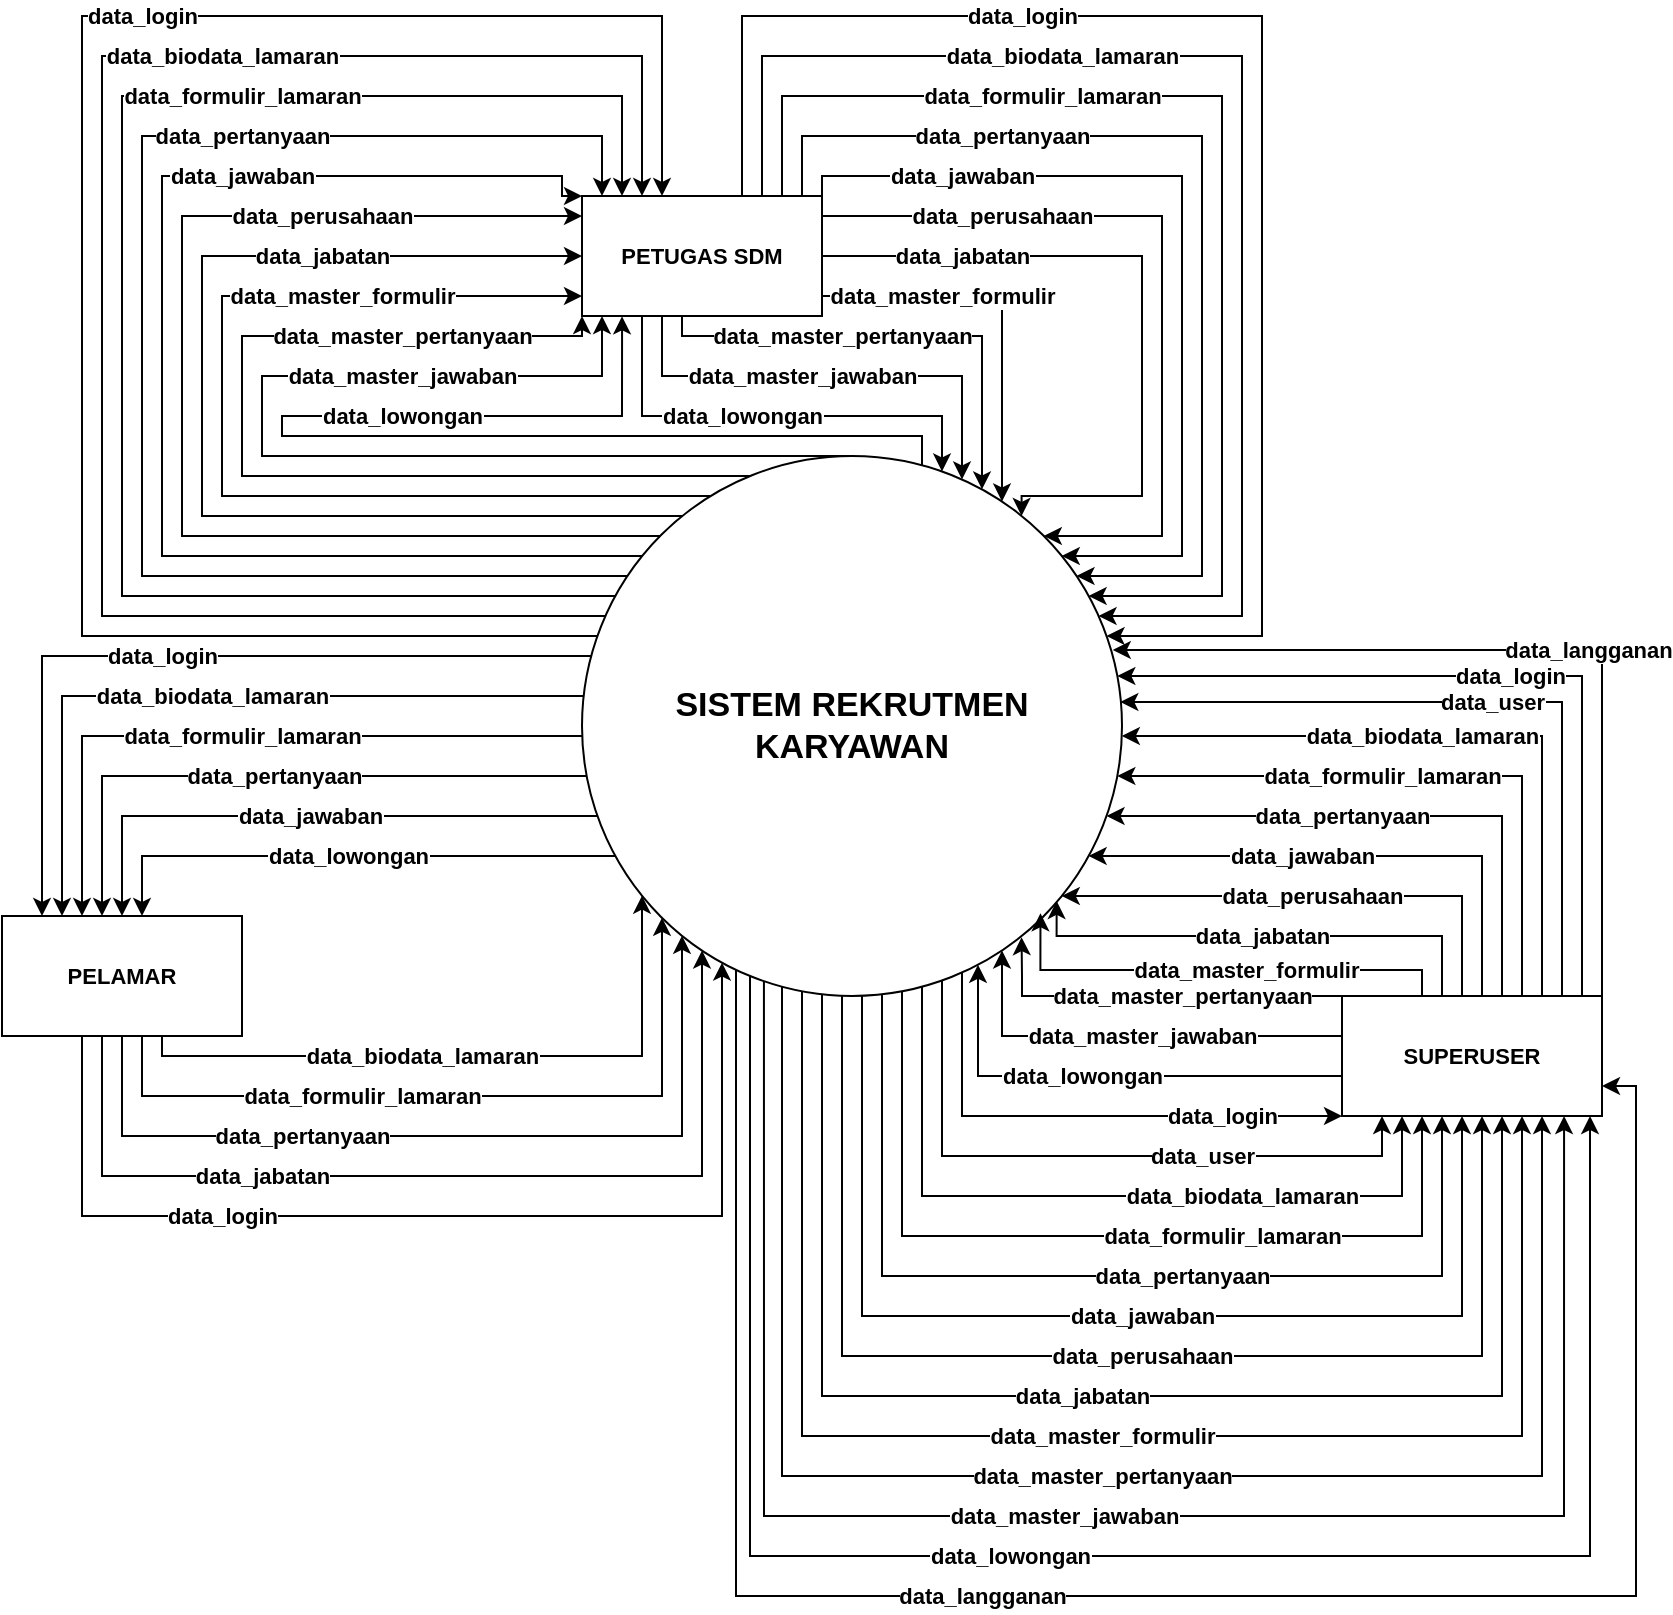 <mxfile version="21.3.8" type="github" pages="9">
  <diagram id="QJFoFRdLA_wdQQ7BlMZT" name="DIAGRAM CONTEXT">
    <mxGraphModel dx="1500" dy="1873" grid="1" gridSize="10" guides="1" tooltips="1" connect="1" arrows="1" fold="1" page="1" pageScale="1" pageWidth="850" pageHeight="1100" math="0" shadow="0">
      <root>
        <mxCell id="0" />
        <mxCell id="1" parent="0" />
        <mxCell id="qslmqUJOlNNTu1tF2sa7-1" value="data_lowongan" style="edgeStyle=orthogonalEdgeStyle;rounded=0;orthogonalLoop=1;jettySize=auto;html=1;fontStyle=1;fontSize=11;" parent="1" source="sZfbujww4pzj3RsvAfMi-15" target="sZfbujww4pzj3RsvAfMi-24" edge="1">
          <mxGeometry relative="1" as="geometry">
            <Array as="points">
              <mxPoint x="120" y="340" />
            </Array>
          </mxGeometry>
        </mxCell>
        <mxCell id="qslmqUJOlNNTu1tF2sa7-2" value="data_jawaban" style="edgeStyle=orthogonalEdgeStyle;rounded=0;orthogonalLoop=1;jettySize=auto;html=1;fontStyle=1;fontSize=11;" parent="1" source="sZfbujww4pzj3RsvAfMi-15" target="sZfbujww4pzj3RsvAfMi-24" edge="1">
          <mxGeometry relative="1" as="geometry">
            <Array as="points">
              <mxPoint x="110" y="320" />
            </Array>
          </mxGeometry>
        </mxCell>
        <mxCell id="qslmqUJOlNNTu1tF2sa7-3" value="data_pertanyaan" style="edgeStyle=orthogonalEdgeStyle;rounded=0;orthogonalLoop=1;jettySize=auto;html=1;fontStyle=1;fontSize=11;" parent="1" source="sZfbujww4pzj3RsvAfMi-15" target="sZfbujww4pzj3RsvAfMi-24" edge="1">
          <mxGeometry relative="1" as="geometry">
            <Array as="points">
              <mxPoint x="100" y="300" />
            </Array>
          </mxGeometry>
        </mxCell>
        <mxCell id="qslmqUJOlNNTu1tF2sa7-4" value="data_formulir_lamaran" style="edgeStyle=orthogonalEdgeStyle;rounded=0;orthogonalLoop=1;jettySize=auto;html=1;fontStyle=1;fontSize=11;" parent="1" source="sZfbujww4pzj3RsvAfMi-15" target="sZfbujww4pzj3RsvAfMi-24" edge="1">
          <mxGeometry relative="1" as="geometry">
            <Array as="points">
              <mxPoint x="90" y="280" />
            </Array>
          </mxGeometry>
        </mxCell>
        <mxCell id="qslmqUJOlNNTu1tF2sa7-5" value="data_biodata_lamaran" style="edgeStyle=orthogonalEdgeStyle;rounded=0;orthogonalLoop=1;jettySize=auto;html=1;fontStyle=1;fontSize=11;" parent="1" source="sZfbujww4pzj3RsvAfMi-15" target="sZfbujww4pzj3RsvAfMi-24" edge="1">
          <mxGeometry relative="1" as="geometry">
            <Array as="points">
              <mxPoint x="80" y="260" />
            </Array>
          </mxGeometry>
        </mxCell>
        <mxCell id="qslmqUJOlNNTu1tF2sa7-6" value="data_login" style="edgeStyle=orthogonalEdgeStyle;rounded=0;orthogonalLoop=1;jettySize=auto;html=1;fontStyle=1;fontSize=11;" parent="1" source="sZfbujww4pzj3RsvAfMi-15" target="sZfbujww4pzj3RsvAfMi-24" edge="1">
          <mxGeometry x="0.061" relative="1" as="geometry">
            <Array as="points">
              <mxPoint x="70" y="240" />
            </Array>
            <mxPoint as="offset" />
          </mxGeometry>
        </mxCell>
        <mxCell id="KusH0p3KyLt1G3wzsRqj-1" value="data_master_pertanyaan" style="edgeStyle=orthogonalEdgeStyle;rounded=0;orthogonalLoop=1;jettySize=auto;html=1;fontStyle=1;fontSize=11;" parent="1" source="sZfbujww4pzj3RsvAfMi-15" target="sZfbujww4pzj3RsvAfMi-22" edge="1">
          <mxGeometry x="0.603" relative="1" as="geometry">
            <Array as="points">
              <mxPoint x="490" y="150" />
              <mxPoint x="170" y="150" />
              <mxPoint x="170" y="80" />
              <mxPoint x="340" y="80" />
            </Array>
            <mxPoint as="offset" />
          </mxGeometry>
        </mxCell>
        <mxCell id="KusH0p3KyLt1G3wzsRqj-2" value="data_master_formulir" style="edgeStyle=orthogonalEdgeStyle;rounded=0;orthogonalLoop=1;jettySize=auto;html=1;fontStyle=1;fontSize=11;" parent="1" source="sZfbujww4pzj3RsvAfMi-15" target="sZfbujww4pzj3RsvAfMi-22" edge="1">
          <mxGeometry x="0.542" relative="1" as="geometry">
            <Array as="points">
              <mxPoint x="475" y="160" />
              <mxPoint x="160" y="160" />
              <mxPoint x="160" y="60" />
            </Array>
            <mxPoint as="offset" />
          </mxGeometry>
        </mxCell>
        <mxCell id="KusH0p3KyLt1G3wzsRqj-3" value="data_jabatan" style="edgeStyle=orthogonalEdgeStyle;rounded=0;orthogonalLoop=1;jettySize=auto;html=1;fontStyle=1;fontSize=11;" parent="1" source="sZfbujww4pzj3RsvAfMi-15" target="sZfbujww4pzj3RsvAfMi-22" edge="1">
          <mxGeometry x="0.536" relative="1" as="geometry">
            <Array as="points">
              <mxPoint x="150" y="170" />
              <mxPoint x="150" y="40" />
            </Array>
            <mxPoint as="offset" />
          </mxGeometry>
        </mxCell>
        <mxCell id="KusH0p3KyLt1G3wzsRqj-4" value="data_perusahaan" style="edgeStyle=orthogonalEdgeStyle;rounded=0;orthogonalLoop=1;jettySize=auto;html=1;entryX=0;entryY=0.167;entryDx=0;entryDy=0;entryPerimeter=0;fontStyle=1;fontSize=11;" parent="1" source="sZfbujww4pzj3RsvAfMi-15" target="sZfbujww4pzj3RsvAfMi-22" edge="1">
          <mxGeometry x="0.566" relative="1" as="geometry">
            <mxPoint x="310" y="20" as="targetPoint" />
            <Array as="points">
              <mxPoint x="140" y="180" />
              <mxPoint x="140" y="20" />
            </Array>
            <mxPoint as="offset" />
          </mxGeometry>
        </mxCell>
        <mxCell id="KusH0p3KyLt1G3wzsRqj-6" value="data_formulir_lamaran" style="edgeStyle=orthogonalEdgeStyle;rounded=0;orthogonalLoop=1;jettySize=auto;html=1;fontStyle=1;fontSize=11;" parent="1" source="sZfbujww4pzj3RsvAfMi-15" target="sZfbujww4pzj3RsvAfMi-22" edge="1">
          <mxGeometry x="0.398" relative="1" as="geometry">
            <Array as="points">
              <mxPoint x="110" y="210" />
              <mxPoint x="110" y="-40" />
              <mxPoint x="360" y="-40" />
            </Array>
            <mxPoint as="offset" />
          </mxGeometry>
        </mxCell>
        <mxCell id="KusH0p3KyLt1G3wzsRqj-8" value="data_pertanyaan" style="edgeStyle=orthogonalEdgeStyle;rounded=0;orthogonalLoop=1;jettySize=auto;html=1;fontStyle=1;fontSize=11;" parent="1" source="sZfbujww4pzj3RsvAfMi-15" target="sZfbujww4pzj3RsvAfMi-22" edge="1">
          <mxGeometry x="0.419" relative="1" as="geometry">
            <Array as="points">
              <mxPoint x="120" y="200" />
              <mxPoint x="120" y="-20" />
              <mxPoint x="350" y="-20" />
            </Array>
            <mxPoint as="offset" />
          </mxGeometry>
        </mxCell>
        <mxCell id="KusH0p3KyLt1G3wzsRqj-9" value="data_jawaban" style="edgeStyle=orthogonalEdgeStyle;rounded=0;orthogonalLoop=1;jettySize=auto;html=1;fontStyle=1;fontSize=11;" parent="1" source="sZfbujww4pzj3RsvAfMi-15" target="sZfbujww4pzj3RsvAfMi-22" edge="1">
          <mxGeometry x="0.446" relative="1" as="geometry">
            <Array as="points">
              <mxPoint x="130" y="190" />
              <mxPoint x="130" />
              <mxPoint x="330" />
              <mxPoint x="330" y="10" />
            </Array>
            <mxPoint as="offset" />
          </mxGeometry>
        </mxCell>
        <mxCell id="KusH0p3KyLt1G3wzsRqj-10" value="data_biodata_lamaran" style="edgeStyle=orthogonalEdgeStyle;rounded=0;orthogonalLoop=1;jettySize=auto;html=1;fontStyle=1;fontSize=11;" parent="1" source="sZfbujww4pzj3RsvAfMi-15" target="sZfbujww4pzj3RsvAfMi-22" edge="1">
          <mxGeometry x="0.358" relative="1" as="geometry">
            <Array as="points">
              <mxPoint x="100" y="220" />
              <mxPoint x="100" y="-60" />
              <mxPoint x="370" y="-60" />
            </Array>
            <mxPoint as="offset" />
          </mxGeometry>
        </mxCell>
        <mxCell id="KusH0p3KyLt1G3wzsRqj-11" value="data_master_jawaban" style="edgeStyle=orthogonalEdgeStyle;rounded=0;orthogonalLoop=1;jettySize=auto;html=1;fontStyle=1;fontSize=11;" parent="1" source="sZfbujww4pzj3RsvAfMi-15" target="sZfbujww4pzj3RsvAfMi-22" edge="1">
          <mxGeometry x="0.514" relative="1" as="geometry">
            <Array as="points">
              <mxPoint x="500" y="140" />
              <mxPoint x="180" y="140" />
              <mxPoint x="180" y="100" />
              <mxPoint x="350" y="100" />
            </Array>
            <mxPoint as="offset" />
          </mxGeometry>
        </mxCell>
        <mxCell id="KusH0p3KyLt1G3wzsRqj-12" value="data_login" style="edgeStyle=orthogonalEdgeStyle;rounded=0;orthogonalLoop=1;jettySize=auto;html=1;fontStyle=1;fontSize=11;" parent="1" source="sZfbujww4pzj3RsvAfMi-15" target="sZfbujww4pzj3RsvAfMi-22" edge="1">
          <mxGeometry x="0.262" relative="1" as="geometry">
            <Array as="points">
              <mxPoint x="90" y="230" />
              <mxPoint x="90" y="-80" />
              <mxPoint x="380" y="-80" />
            </Array>
            <mxPoint as="offset" />
          </mxGeometry>
        </mxCell>
        <mxCell id="oW8SgiNwy7JMabm905gh-1" value="data_lowongan" style="edgeStyle=orthogonalEdgeStyle;rounded=0;orthogonalLoop=1;jettySize=auto;html=1;entryX=0.167;entryY=1.003;entryDx=0;entryDy=0;entryPerimeter=0;fontStyle=1;fontSize=11;" parent="1" source="sZfbujww4pzj3RsvAfMi-15" target="sZfbujww4pzj3RsvAfMi-22" edge="1">
          <mxGeometry x="0.434" relative="1" as="geometry">
            <Array as="points">
              <mxPoint x="510" y="130" />
              <mxPoint x="190" y="130" />
              <mxPoint x="190" y="120" />
              <mxPoint x="360" y="120" />
            </Array>
            <mxPoint as="offset" />
          </mxGeometry>
        </mxCell>
        <mxCell id="s9Opirkv6Lc9e_R9iepV-1" value="data_master_jawaban" style="edgeStyle=orthogonalEdgeStyle;rounded=0;orthogonalLoop=1;jettySize=auto;html=1;fontStyle=1;fontSize=11;" parent="1" edge="1">
          <mxGeometry x="-0.037" relative="1" as="geometry">
            <Array as="points">
              <mxPoint x="431" y="670" />
              <mxPoint x="831" y="670" />
            </Array>
            <mxPoint as="offset" />
            <mxPoint x="430.966" y="402.267" as="sourcePoint" />
            <mxPoint x="831.034" y="470" as="targetPoint" />
          </mxGeometry>
        </mxCell>
        <mxCell id="s9Opirkv6Lc9e_R9iepV-3" value="data_master_formulir" style="edgeStyle=orthogonalEdgeStyle;rounded=0;orthogonalLoop=1;jettySize=auto;html=1;fontStyle=1;fontSize=11;" parent="1" source="sZfbujww4pzj3RsvAfMi-15" target="sZfbujww4pzj3RsvAfMi-31" edge="1">
          <mxGeometry x="0.003" relative="1" as="geometry">
            <Array as="points">
              <mxPoint x="450" y="630" />
              <mxPoint x="810" y="630" />
            </Array>
            <mxPoint as="offset" />
          </mxGeometry>
        </mxCell>
        <mxCell id="s9Opirkv6Lc9e_R9iepV-4" value="data_master_pertanyaan" style="edgeStyle=orthogonalEdgeStyle;rounded=0;orthogonalLoop=1;jettySize=auto;html=1;fontStyle=1;fontSize=11;" parent="1" source="sZfbujww4pzj3RsvAfMi-15" target="sZfbujww4pzj3RsvAfMi-31" edge="1">
          <mxGeometry x="0.006" relative="1" as="geometry">
            <Array as="points">
              <mxPoint x="440" y="650" />
              <mxPoint x="820" y="650" />
            </Array>
            <mxPoint as="offset" />
          </mxGeometry>
        </mxCell>
        <mxCell id="s9Opirkv6Lc9e_R9iepV-5" value="data_lowongan" style="edgeStyle=orthogonalEdgeStyle;rounded=0;orthogonalLoop=1;jettySize=auto;html=1;fontStyle=1;fontSize=11;" parent="1" edge="1">
          <mxGeometry x="-0.095" relative="1" as="geometry">
            <Array as="points">
              <mxPoint x="424" y="690" />
              <mxPoint x="844" y="690" />
            </Array>
            <mxPoint as="offset" />
            <mxPoint x="424" y="398.288" as="sourcePoint" />
            <mxPoint x="844" y="470" as="targetPoint" />
          </mxGeometry>
        </mxCell>
        <mxCell id="0WTSB9rroTz9PjalfK88-1" value="data_jabatan" style="edgeStyle=orthogonalEdgeStyle;rounded=0;orthogonalLoop=1;jettySize=auto;html=1;fontStyle=1;fontSize=11;" parent="1" source="sZfbujww4pzj3RsvAfMi-15" target="sZfbujww4pzj3RsvAfMi-31" edge="1">
          <mxGeometry x="-0.028" relative="1" as="geometry">
            <Array as="points">
              <mxPoint x="460" y="610" />
              <mxPoint x="800" y="610" />
            </Array>
            <mxPoint as="offset" />
          </mxGeometry>
        </mxCell>
        <mxCell id="0WTSB9rroTz9PjalfK88-2" value="data_perusahaan" style="edgeStyle=orthogonalEdgeStyle;rounded=0;orthogonalLoop=1;jettySize=auto;html=1;fontStyle=1;fontSize=11;" parent="1" source="sZfbujww4pzj3RsvAfMi-15" target="sZfbujww4pzj3RsvAfMi-31" edge="1">
          <mxGeometry x="0.065" relative="1" as="geometry">
            <Array as="points">
              <mxPoint x="470" y="590" />
              <mxPoint x="790" y="590" />
            </Array>
            <mxPoint as="offset" />
          </mxGeometry>
        </mxCell>
        <mxCell id="0WTSB9rroTz9PjalfK88-3" value="data_jawaban" style="edgeStyle=orthogonalEdgeStyle;rounded=0;orthogonalLoop=1;jettySize=auto;html=1;fontStyle=1;fontSize=11;" parent="1" source="sZfbujww4pzj3RsvAfMi-15" target="sZfbujww4pzj3RsvAfMi-31" edge="1">
          <mxGeometry x="0.072" relative="1" as="geometry">
            <Array as="points">
              <mxPoint x="480" y="570" />
              <mxPoint x="780" y="570" />
            </Array>
            <mxPoint as="offset" />
          </mxGeometry>
        </mxCell>
        <mxCell id="0WTSB9rroTz9PjalfK88-4" value="data_pertanyaan" style="edgeStyle=orthogonalEdgeStyle;rounded=0;orthogonalLoop=1;jettySize=auto;html=1;fontStyle=1;fontSize=11;" parent="1" source="sZfbujww4pzj3RsvAfMi-15" target="sZfbujww4pzj3RsvAfMi-31" edge="1">
          <mxGeometry x="0.161" relative="1" as="geometry">
            <Array as="points">
              <mxPoint x="490" y="550" />
              <mxPoint x="770" y="550" />
            </Array>
            <mxPoint as="offset" />
          </mxGeometry>
        </mxCell>
        <mxCell id="0WTSB9rroTz9PjalfK88-5" value="data_formulir_lamaran" style="edgeStyle=orthogonalEdgeStyle;rounded=0;orthogonalLoop=1;jettySize=auto;html=1;fontStyle=1;fontSize=11;" parent="1" source="sZfbujww4pzj3RsvAfMi-15" target="sZfbujww4pzj3RsvAfMi-31" edge="1">
          <mxGeometry x="0.277" relative="1" as="geometry">
            <Array as="points">
              <mxPoint x="500" y="530" />
              <mxPoint x="760" y="530" />
            </Array>
            <mxPoint as="offset" />
          </mxGeometry>
        </mxCell>
        <mxCell id="0WTSB9rroTz9PjalfK88-6" value="data_biodata_lamaran" style="edgeStyle=orthogonalEdgeStyle;rounded=0;orthogonalLoop=1;jettySize=auto;html=1;fontStyle=1;fontSize=11;" parent="1" source="sZfbujww4pzj3RsvAfMi-15" target="sZfbujww4pzj3RsvAfMi-31" edge="1">
          <mxGeometry x="0.376" relative="1" as="geometry">
            <Array as="points">
              <mxPoint x="510" y="510" />
              <mxPoint x="750" y="510" />
            </Array>
            <mxPoint as="offset" />
          </mxGeometry>
        </mxCell>
        <mxCell id="0WTSB9rroTz9PjalfK88-7" value="data_login" style="edgeStyle=orthogonalEdgeStyle;rounded=0;orthogonalLoop=1;jettySize=auto;html=1;fontStyle=1;fontSize=11;" parent="1" source="sZfbujww4pzj3RsvAfMi-15" target="sZfbujww4pzj3RsvAfMi-31" edge="1">
          <mxGeometry x="0.541" relative="1" as="geometry">
            <Array as="points">
              <mxPoint x="530" y="470" />
            </Array>
            <mxPoint as="offset" />
          </mxGeometry>
        </mxCell>
        <mxCell id="0WTSB9rroTz9PjalfK88-8" value="data_user" style="edgeStyle=orthogonalEdgeStyle;rounded=0;orthogonalLoop=1;jettySize=auto;html=1;fontStyle=1;fontSize=11;" parent="1" source="sZfbujww4pzj3RsvAfMi-15" target="sZfbujww4pzj3RsvAfMi-31" edge="1">
          <mxGeometry x="0.329" relative="1" as="geometry">
            <Array as="points">
              <mxPoint x="520" y="490" />
              <mxPoint x="740" y="490" />
            </Array>
            <mxPoint as="offset" />
          </mxGeometry>
        </mxCell>
        <mxCell id="8szoe99oaXJ1t53Bslij-2" value="&lt;b&gt;data_langganan&lt;/b&gt;" style="edgeStyle=orthogonalEdgeStyle;rounded=0;orthogonalLoop=1;jettySize=auto;html=1;entryX=1;entryY=0.75;entryDx=0;entryDy=0;" parent="1" target="sZfbujww4pzj3RsvAfMi-31" edge="1">
          <mxGeometry x="-0.153" relative="1" as="geometry">
            <mxPoint x="417" y="393.322" as="sourcePoint" />
            <mxPoint x="847" y="455" as="targetPoint" />
            <Array as="points">
              <mxPoint x="417" y="710" />
              <mxPoint x="867" y="710" />
              <mxPoint x="867" y="455" />
            </Array>
            <mxPoint as="offset" />
          </mxGeometry>
        </mxCell>
        <mxCell id="sZfbujww4pzj3RsvAfMi-15" value="&lt;font style=&quot;font-size: 17px;&quot;&gt;SISTEM REKRUTMEN KARYAWAN&lt;/font&gt;" style="ellipse;whiteSpace=wrap;html=1;aspect=fixed;direction=south;fontStyle=1;fontSize=11;" parent="1" vertex="1">
          <mxGeometry x="340" y="140" width="270" height="270" as="geometry" />
        </mxCell>
        <mxCell id="fC17IahmPfZGLitMR9zW-1" value="data_lowongan" style="edgeStyle=orthogonalEdgeStyle;rounded=0;orthogonalLoop=1;jettySize=auto;html=1;fontStyle=1;fontSize=11;" parent="1" source="sZfbujww4pzj3RsvAfMi-22" target="sZfbujww4pzj3RsvAfMi-15" edge="1">
          <mxGeometry x="-0.121" relative="1" as="geometry">
            <Array as="points">
              <mxPoint x="370" y="120" />
              <mxPoint x="520" y="120" />
            </Array>
            <mxPoint as="offset" />
          </mxGeometry>
        </mxCell>
        <mxCell id="fC17IahmPfZGLitMR9zW-2" value="data_master_jawaban" style="edgeStyle=orthogonalEdgeStyle;rounded=0;orthogonalLoop=1;jettySize=auto;html=1;fontStyle=1;fontSize=11;" parent="1" source="sZfbujww4pzj3RsvAfMi-22" target="sZfbujww4pzj3RsvAfMi-15" edge="1">
          <mxGeometry x="-0.137" relative="1" as="geometry">
            <Array as="points">
              <mxPoint x="380" y="100" />
              <mxPoint x="530" y="100" />
            </Array>
            <mxPoint as="offset" />
          </mxGeometry>
        </mxCell>
        <mxCell id="fC17IahmPfZGLitMR9zW-3" value="data_master_pertanyaan" style="edgeStyle=orthogonalEdgeStyle;rounded=0;orthogonalLoop=1;jettySize=auto;html=1;fontStyle=1;fontSize=11;" parent="1" source="sZfbujww4pzj3RsvAfMi-22" target="sZfbujww4pzj3RsvAfMi-15" edge="1">
          <mxGeometry x="-0.239" relative="1" as="geometry">
            <mxPoint x="550" y="160" as="targetPoint" />
            <Array as="points">
              <mxPoint x="390" y="80" />
              <mxPoint x="540" y="80" />
            </Array>
            <mxPoint as="offset" />
          </mxGeometry>
        </mxCell>
        <mxCell id="fC17IahmPfZGLitMR9zW-4" value="data_master_formulir" style="edgeStyle=orthogonalEdgeStyle;rounded=0;orthogonalLoop=1;jettySize=auto;html=1;fontStyle=1;fontSize=11;" parent="1" source="sZfbujww4pzj3RsvAfMi-22" target="sZfbujww4pzj3RsvAfMi-15" edge="1">
          <mxGeometry x="-0.377" relative="1" as="geometry">
            <Array as="points">
              <mxPoint x="550" y="60" />
            </Array>
            <mxPoint as="offset" />
          </mxGeometry>
        </mxCell>
        <mxCell id="fC17IahmPfZGLitMR9zW-5" value="data_jabatan" style="edgeStyle=orthogonalEdgeStyle;rounded=0;orthogonalLoop=1;jettySize=auto;html=1;entryX=0.111;entryY=0.186;entryDx=0;entryDy=0;entryPerimeter=0;fontStyle=1;fontSize=11;" parent="1" source="sZfbujww4pzj3RsvAfMi-22" target="sZfbujww4pzj3RsvAfMi-15" edge="1">
          <mxGeometry x="-0.6" relative="1" as="geometry">
            <Array as="points">
              <mxPoint x="620" y="40" />
              <mxPoint x="620" y="160" />
              <mxPoint x="560" y="160" />
            </Array>
            <mxPoint as="offset" />
          </mxGeometry>
        </mxCell>
        <mxCell id="fC17IahmPfZGLitMR9zW-6" value="data_perusahaan" style="edgeStyle=orthogonalEdgeStyle;rounded=0;orthogonalLoop=1;jettySize=auto;html=1;fontStyle=1;fontSize=11;" parent="1" source="sZfbujww4pzj3RsvAfMi-22" target="sZfbujww4pzj3RsvAfMi-15" edge="1">
          <mxGeometry x="-0.537" relative="1" as="geometry">
            <Array as="points">
              <mxPoint x="630" y="20" />
              <mxPoint x="630" y="180" />
            </Array>
            <mxPoint as="offset" />
          </mxGeometry>
        </mxCell>
        <mxCell id="fC17IahmPfZGLitMR9zW-7" value="data_jawaban" style="edgeStyle=orthogonalEdgeStyle;rounded=0;orthogonalLoop=1;jettySize=auto;html=1;fontStyle=1;fontSize=11;" parent="1" source="sZfbujww4pzj3RsvAfMi-22" target="sZfbujww4pzj3RsvAfMi-15" edge="1">
          <mxGeometry x="-0.637" relative="1" as="geometry">
            <mxPoint x="580" y="190" as="targetPoint" />
            <Array as="points">
              <mxPoint x="460" />
              <mxPoint x="640" />
              <mxPoint x="640" y="190" />
            </Array>
            <mxPoint as="offset" />
          </mxGeometry>
        </mxCell>
        <mxCell id="fC17IahmPfZGLitMR9zW-8" value="data_pertanyaan" style="edgeStyle=orthogonalEdgeStyle;rounded=0;orthogonalLoop=1;jettySize=auto;html=1;fontStyle=1;fontSize=11;" parent="1" source="sZfbujww4pzj3RsvAfMi-22" target="sZfbujww4pzj3RsvAfMi-15" edge="1">
          <mxGeometry x="-0.493" relative="1" as="geometry">
            <mxPoint x="580" y="230" as="targetPoint" />
            <Array as="points">
              <mxPoint x="450" y="-20" />
              <mxPoint x="650" y="-20" />
              <mxPoint x="650" y="200" />
            </Array>
            <mxPoint as="offset" />
          </mxGeometry>
        </mxCell>
        <mxCell id="fC17IahmPfZGLitMR9zW-9" value="data_formulir_lamaran" style="edgeStyle=orthogonalEdgeStyle;rounded=0;orthogonalLoop=1;jettySize=auto;html=1;fontStyle=1;fontSize=11;" parent="1" source="sZfbujww4pzj3RsvAfMi-22" target="sZfbujww4pzj3RsvAfMi-15" edge="1">
          <mxGeometry x="-0.386" relative="1" as="geometry">
            <Array as="points">
              <mxPoint x="440" y="-40" />
              <mxPoint x="660" y="-40" />
              <mxPoint x="660" y="210" />
            </Array>
            <mxPoint as="offset" />
          </mxGeometry>
        </mxCell>
        <mxCell id="fC17IahmPfZGLitMR9zW-10" value="data_biodata_lamaran" style="edgeStyle=orthogonalEdgeStyle;rounded=0;orthogonalLoop=1;jettySize=auto;html=1;fontStyle=1;fontSize=11;" parent="1" source="sZfbujww4pzj3RsvAfMi-22" target="sZfbujww4pzj3RsvAfMi-15" edge="1">
          <mxGeometry x="-0.335" relative="1" as="geometry">
            <Array as="points">
              <mxPoint x="430" y="-60" />
              <mxPoint x="670" y="-60" />
              <mxPoint x="670" y="220" />
            </Array>
            <mxPoint as="offset" />
          </mxGeometry>
        </mxCell>
        <mxCell id="fC17IahmPfZGLitMR9zW-12" value="data_login" style="edgeStyle=orthogonalEdgeStyle;rounded=0;orthogonalLoop=1;jettySize=auto;html=1;fontStyle=1;fontSize=11;" parent="1" source="sZfbujww4pzj3RsvAfMi-22" target="sZfbujww4pzj3RsvAfMi-15" edge="1">
          <mxGeometry x="-0.377" relative="1" as="geometry">
            <Array as="points">
              <mxPoint x="420" y="-80" />
              <mxPoint x="680" y="-80" />
              <mxPoint x="680" y="230" />
            </Array>
            <mxPoint as="offset" />
          </mxGeometry>
        </mxCell>
        <mxCell id="sZfbujww4pzj3RsvAfMi-22" value="PETUGAS SDM" style="rounded=0;whiteSpace=wrap;html=1;fontStyle=1;fontSize=11;" parent="1" vertex="1">
          <mxGeometry x="340" y="10" width="120" height="60" as="geometry" />
        </mxCell>
        <mxCell id="FGj9g8mOqX8Lb6h0hOOU-1" value="data_login" style="edgeStyle=orthogonalEdgeStyle;rounded=0;orthogonalLoop=1;jettySize=auto;html=1;fontStyle=1;fontSize=11;" parent="1" source="sZfbujww4pzj3RsvAfMi-24" target="sZfbujww4pzj3RsvAfMi-15" edge="1">
          <mxGeometry x="-0.404" relative="1" as="geometry">
            <Array as="points">
              <mxPoint x="90" y="520" />
              <mxPoint x="410" y="520" />
            </Array>
            <mxPoint as="offset" />
          </mxGeometry>
        </mxCell>
        <mxCell id="FGj9g8mOqX8Lb6h0hOOU-2" value="data_jabatan" style="edgeStyle=orthogonalEdgeStyle;rounded=0;orthogonalLoop=1;jettySize=auto;html=1;fontStyle=1;fontSize=11;" parent="1" source="sZfbujww4pzj3RsvAfMi-24" target="sZfbujww4pzj3RsvAfMi-15" edge="1">
          <mxGeometry x="-0.379" relative="1" as="geometry">
            <mxPoint x="320" y="420" as="targetPoint" />
            <Array as="points">
              <mxPoint x="100" y="500" />
              <mxPoint x="400" y="500" />
            </Array>
            <mxPoint as="offset" />
          </mxGeometry>
        </mxCell>
        <mxCell id="FGj9g8mOqX8Lb6h0hOOU-3" value="data_pertanyaan" style="edgeStyle=orthogonalEdgeStyle;rounded=0;orthogonalLoop=1;jettySize=auto;html=1;fontStyle=1;fontSize=11;" parent="1" source="sZfbujww4pzj3RsvAfMi-24" target="sZfbujww4pzj3RsvAfMi-15" edge="1">
          <mxGeometry x="-0.349" relative="1" as="geometry">
            <Array as="points">
              <mxPoint x="110" y="480" />
              <mxPoint x="390" y="480" />
            </Array>
            <mxPoint as="offset" />
          </mxGeometry>
        </mxCell>
        <mxCell id="FGj9g8mOqX8Lb6h0hOOU-4" value="data_formulir_lamaran" style="edgeStyle=orthogonalEdgeStyle;rounded=0;orthogonalLoop=1;jettySize=auto;html=1;fontStyle=1;fontSize=11;" parent="1" source="sZfbujww4pzj3RsvAfMi-24" target="sZfbujww4pzj3RsvAfMi-15" edge="1">
          <mxGeometry x="-0.261" relative="1" as="geometry">
            <mxPoint x="420" y="370" as="targetPoint" />
            <Array as="points">
              <mxPoint x="120" y="460" />
              <mxPoint x="380" y="460" />
            </Array>
            <mxPoint as="offset" />
          </mxGeometry>
        </mxCell>
        <mxCell id="FGj9g8mOqX8Lb6h0hOOU-5" value="data_biodata_lamaran" style="edgeStyle=orthogonalEdgeStyle;rounded=0;orthogonalLoop=1;jettySize=auto;html=1;fontStyle=1;fontSize=11;" parent="1" source="sZfbujww4pzj3RsvAfMi-24" target="sZfbujww4pzj3RsvAfMi-15" edge="1">
          <mxGeometry x="-0.152" relative="1" as="geometry">
            <mxPoint x="340" y="360" as="targetPoint" />
            <Array as="points">
              <mxPoint x="130" y="440" />
              <mxPoint x="370" y="440" />
            </Array>
            <mxPoint as="offset" />
          </mxGeometry>
        </mxCell>
        <mxCell id="sZfbujww4pzj3RsvAfMi-24" value="PELAMAR" style="rounded=0;whiteSpace=wrap;html=1;fontStyle=1;fontSize=11;" parent="1" vertex="1">
          <mxGeometry x="50" y="370" width="120" height="60" as="geometry" />
        </mxCell>
        <mxCell id="g9pIIDVjOHn0LfFIakAt-1" value="data_login" style="edgeStyle=orthogonalEdgeStyle;rounded=0;orthogonalLoop=1;jettySize=auto;html=1;fontStyle=1;fontSize=11;" parent="1" edge="1">
          <mxGeometry relative="1" as="geometry">
            <Array as="points">
              <mxPoint x="840" y="250" />
            </Array>
            <mxPoint x="840" y="410" as="sourcePoint" />
            <mxPoint x="607.665" y="250" as="targetPoint" />
          </mxGeometry>
        </mxCell>
        <mxCell id="g9pIIDVjOHn0LfFIakAt-2" value="data_user" style="edgeStyle=orthogonalEdgeStyle;rounded=0;orthogonalLoop=1;jettySize=auto;html=1;fontStyle=1;fontSize=11;" parent="1" edge="1">
          <mxGeometry relative="1" as="geometry">
            <Array as="points">
              <mxPoint x="830" y="263" />
            </Array>
            <mxPoint x="830" y="413" as="sourcePoint" />
            <mxPoint x="609.164" y="263" as="targetPoint" />
          </mxGeometry>
        </mxCell>
        <mxCell id="g9pIIDVjOHn0LfFIakAt-3" value="data_biodata_lamaran" style="edgeStyle=orthogonalEdgeStyle;rounded=0;orthogonalLoop=1;jettySize=auto;html=1;fontStyle=1;fontSize=11;" parent="1" source="sZfbujww4pzj3RsvAfMi-31" target="sZfbujww4pzj3RsvAfMi-15" edge="1">
          <mxGeometry x="0.117" relative="1" as="geometry">
            <Array as="points">
              <mxPoint x="820" y="280" />
            </Array>
            <mxPoint as="offset" />
          </mxGeometry>
        </mxCell>
        <mxCell id="g9pIIDVjOHn0LfFIakAt-4" value="data_formulir_lamaran" style="edgeStyle=orthogonalEdgeStyle;rounded=0;orthogonalLoop=1;jettySize=auto;html=1;fontStyle=1;fontSize=11;" parent="1" source="sZfbujww4pzj3RsvAfMi-31" target="sZfbujww4pzj3RsvAfMi-15" edge="1">
          <mxGeometry x="0.153" relative="1" as="geometry">
            <mxPoint x="610" y="310" as="targetPoint" />
            <Array as="points">
              <mxPoint x="810" y="300" />
            </Array>
            <mxPoint as="offset" />
          </mxGeometry>
        </mxCell>
        <mxCell id="g9pIIDVjOHn0LfFIakAt-5" value="data_pertanyaan" style="edgeStyle=orthogonalEdgeStyle;rounded=0;orthogonalLoop=1;jettySize=auto;html=1;fontStyle=1;fontSize=11;" parent="1" source="sZfbujww4pzj3RsvAfMi-31" target="sZfbujww4pzj3RsvAfMi-15" edge="1">
          <mxGeometry x="0.182" relative="1" as="geometry">
            <Array as="points">
              <mxPoint x="800" y="320" />
            </Array>
            <mxPoint as="offset" />
          </mxGeometry>
        </mxCell>
        <mxCell id="g9pIIDVjOHn0LfFIakAt-6" value="data_jawaban" style="edgeStyle=orthogonalEdgeStyle;rounded=0;orthogonalLoop=1;jettySize=auto;html=1;fontStyle=1;fontSize=11;" parent="1" source="sZfbujww4pzj3RsvAfMi-31" target="sZfbujww4pzj3RsvAfMi-15" edge="1">
          <mxGeometry x="0.2" relative="1" as="geometry">
            <Array as="points">
              <mxPoint x="790" y="340" />
            </Array>
            <mxPoint as="offset" />
          </mxGeometry>
        </mxCell>
        <mxCell id="g9pIIDVjOHn0LfFIakAt-7" value="data_perusahaan" style="edgeStyle=orthogonalEdgeStyle;rounded=0;orthogonalLoop=1;jettySize=auto;html=1;fontStyle=1;fontSize=11;" parent="1" source="sZfbujww4pzj3RsvAfMi-31" target="sZfbujww4pzj3RsvAfMi-15" edge="1">
          <mxGeometry relative="1" as="geometry">
            <Array as="points">
              <mxPoint x="780" y="360" />
            </Array>
          </mxGeometry>
        </mxCell>
        <mxCell id="g9pIIDVjOHn0LfFIakAt-8" value="data_jabatan" style="edgeStyle=orthogonalEdgeStyle;rounded=0;orthogonalLoop=1;jettySize=auto;html=1;entryX=0.824;entryY=0.121;entryDx=0;entryDy=0;entryPerimeter=0;fontStyle=1;fontSize=11;" parent="1" source="sZfbujww4pzj3RsvAfMi-31" target="sZfbujww4pzj3RsvAfMi-15" edge="1">
          <mxGeometry relative="1" as="geometry">
            <mxPoint x="578" y="370" as="targetPoint" />
            <Array as="points">
              <mxPoint x="770" y="380" />
              <mxPoint x="577" y="380" />
            </Array>
          </mxGeometry>
        </mxCell>
        <mxCell id="g9pIIDVjOHn0LfFIakAt-10" value="&lt;font style=&quot;font-size: 11px;&quot;&gt;data_master_formulir&lt;/font&gt;" style="edgeStyle=orthogonalEdgeStyle;rounded=0;orthogonalLoop=1;jettySize=auto;html=1;entryX=0.858;entryY=0.151;entryDx=0;entryDy=0;entryPerimeter=0;fontStyle=1;fontSize=11;" parent="1" source="sZfbujww4pzj3RsvAfMi-31" edge="1">
          <mxGeometry x="-0.13" relative="1" as="geometry">
            <mxPoint x="569.23" y="368.66" as="targetPoint" />
            <Array as="points">
              <mxPoint x="760" y="397" />
              <mxPoint x="569" y="397" />
            </Array>
            <mxPoint as="offset" />
            <mxPoint x="760.034" y="407" as="sourcePoint" />
          </mxGeometry>
        </mxCell>
        <mxCell id="g9pIIDVjOHn0LfFIakAt-11" value="data_master_jawaban" style="edgeStyle=orthogonalEdgeStyle;rounded=0;orthogonalLoop=1;jettySize=auto;html=1;fontStyle=1;fontSize=11;" parent="1" source="sZfbujww4pzj3RsvAfMi-31" target="sZfbujww4pzj3RsvAfMi-15" edge="1">
          <mxGeometry x="-0.06" relative="1" as="geometry">
            <Array as="points">
              <mxPoint x="550" y="430" />
            </Array>
            <mxPoint as="offset" />
          </mxGeometry>
        </mxCell>
        <mxCell id="g9pIIDVjOHn0LfFIakAt-12" value="data_lowongan" style="edgeStyle=orthogonalEdgeStyle;rounded=0;orthogonalLoop=1;jettySize=auto;html=1;fontStyle=1;fontSize=11;" parent="1" source="sZfbujww4pzj3RsvAfMi-31" target="sZfbujww4pzj3RsvAfMi-15" edge="1">
          <mxGeometry x="0.094" relative="1" as="geometry">
            <Array as="points">
              <mxPoint x="538" y="450" />
            </Array>
            <mxPoint as="offset" />
          </mxGeometry>
        </mxCell>
        <mxCell id="g9pIIDVjOHn0LfFIakAt-13" value="data_master_pertanyaan" style="edgeStyle=orthogonalEdgeStyle;rounded=0;orthogonalLoop=1;jettySize=auto;html=1;entryX=0.891;entryY=0.186;entryDx=0;entryDy=0;entryPerimeter=0;fontStyle=1;fontSize=11;" parent="1" source="sZfbujww4pzj3RsvAfMi-31" target="sZfbujww4pzj3RsvAfMi-15" edge="1">
          <mxGeometry x="-0.155" relative="1" as="geometry">
            <mxPoint x="570" y="400" as="targetPoint" />
            <Array as="points">
              <mxPoint x="560" y="410" />
              <mxPoint x="560" y="400" />
              <mxPoint x="560" y="400" />
            </Array>
            <mxPoint as="offset" />
          </mxGeometry>
        </mxCell>
        <mxCell id="8szoe99oaXJ1t53Bslij-1" value="&lt;b&gt;data_langganan&lt;/b&gt;" style="edgeStyle=orthogonalEdgeStyle;rounded=0;orthogonalLoop=1;jettySize=auto;html=1;" parent="1" edge="1">
          <mxGeometry relative="1" as="geometry">
            <mxPoint x="850.0" y="407" as="sourcePoint" />
            <mxPoint x="605.384" y="237" as="targetPoint" />
            <Array as="points">
              <mxPoint x="850" y="437" />
              <mxPoint x="850" y="237" />
            </Array>
          </mxGeometry>
        </mxCell>
        <mxCell id="sZfbujww4pzj3RsvAfMi-31" value="&lt;font style=&quot;font-size: 11px;&quot;&gt;SUPERUSER&lt;/font&gt;" style="rounded=0;whiteSpace=wrap;html=1;fontStyle=1;fontSize=11;" parent="1" vertex="1">
          <mxGeometry x="720" y="410" width="130" height="60" as="geometry" />
        </mxCell>
      </root>
    </mxGraphModel>
  </diagram>
  <diagram name="DIAGRAM CONTEXT PPT" id="pwWxCjZwvEc-zJANYyHW">
    <mxGraphModel dx="1050" dy="1641" grid="1" gridSize="10" guides="1" tooltips="1" connect="1" arrows="1" fold="1" page="1" pageScale="1" pageWidth="850" pageHeight="1100" math="0" shadow="0">
      <root>
        <mxCell id="X0hd3uQ9D7IP7moeOU05-0" />
        <mxCell id="X0hd3uQ9D7IP7moeOU05-1" parent="X0hd3uQ9D7IP7moeOU05-0" />
        <mxCell id="X0hd3uQ9D7IP7moeOU05-2" value="data_lowongan" style="edgeStyle=orthogonalEdgeStyle;rounded=0;orthogonalLoop=1;jettySize=auto;html=1;fontStyle=1;fontSize=11;" edge="1" parent="X0hd3uQ9D7IP7moeOU05-1" source="X0hd3uQ9D7IP7moeOU05-32" target="X0hd3uQ9D7IP7moeOU05-50">
          <mxGeometry relative="1" as="geometry">
            <Array as="points">
              <mxPoint x="120" y="340" />
            </Array>
          </mxGeometry>
        </mxCell>
        <mxCell id="X0hd3uQ9D7IP7moeOU05-3" value="data_jawaban" style="edgeStyle=orthogonalEdgeStyle;rounded=0;orthogonalLoop=1;jettySize=auto;html=1;fontStyle=1;fontSize=11;" edge="1" parent="X0hd3uQ9D7IP7moeOU05-1" source="X0hd3uQ9D7IP7moeOU05-32" target="X0hd3uQ9D7IP7moeOU05-50">
          <mxGeometry relative="1" as="geometry">
            <Array as="points">
              <mxPoint x="110" y="320" />
            </Array>
          </mxGeometry>
        </mxCell>
        <mxCell id="X0hd3uQ9D7IP7moeOU05-4" value="data_pertanyaan" style="edgeStyle=orthogonalEdgeStyle;rounded=0;orthogonalLoop=1;jettySize=auto;html=1;fontStyle=1;fontSize=11;" edge="1" parent="X0hd3uQ9D7IP7moeOU05-1" source="X0hd3uQ9D7IP7moeOU05-32" target="X0hd3uQ9D7IP7moeOU05-50">
          <mxGeometry relative="1" as="geometry">
            <Array as="points">
              <mxPoint x="100" y="300" />
            </Array>
          </mxGeometry>
        </mxCell>
        <mxCell id="X0hd3uQ9D7IP7moeOU05-5" value="data_formulir_lamaran" style="edgeStyle=orthogonalEdgeStyle;rounded=0;orthogonalLoop=1;jettySize=auto;html=1;fontStyle=1;fontSize=11;" edge="1" parent="X0hd3uQ9D7IP7moeOU05-1" source="X0hd3uQ9D7IP7moeOU05-32" target="X0hd3uQ9D7IP7moeOU05-50">
          <mxGeometry relative="1" as="geometry">
            <Array as="points">
              <mxPoint x="90" y="280" />
            </Array>
          </mxGeometry>
        </mxCell>
        <mxCell id="X0hd3uQ9D7IP7moeOU05-6" value="data_biodata_lamaran" style="edgeStyle=orthogonalEdgeStyle;rounded=0;orthogonalLoop=1;jettySize=auto;html=1;fontStyle=1;fontSize=11;" edge="1" parent="X0hd3uQ9D7IP7moeOU05-1" source="X0hd3uQ9D7IP7moeOU05-32" target="X0hd3uQ9D7IP7moeOU05-50">
          <mxGeometry relative="1" as="geometry">
            <Array as="points">
              <mxPoint x="80" y="260" />
            </Array>
          </mxGeometry>
        </mxCell>
        <mxCell id="X0hd3uQ9D7IP7moeOU05-7" value="data_login" style="edgeStyle=orthogonalEdgeStyle;rounded=0;orthogonalLoop=1;jettySize=auto;html=1;fontStyle=1;fontSize=11;" edge="1" parent="X0hd3uQ9D7IP7moeOU05-1" source="X0hd3uQ9D7IP7moeOU05-32" target="X0hd3uQ9D7IP7moeOU05-50">
          <mxGeometry x="0.061" relative="1" as="geometry">
            <Array as="points">
              <mxPoint x="70" y="240" />
            </Array>
            <mxPoint as="offset" />
          </mxGeometry>
        </mxCell>
        <mxCell id="X0hd3uQ9D7IP7moeOU05-8" value="data_master_pertanyaan" style="edgeStyle=orthogonalEdgeStyle;rounded=0;orthogonalLoop=1;jettySize=auto;html=1;fontStyle=1;fontSize=11;" edge="1" parent="X0hd3uQ9D7IP7moeOU05-1" source="X0hd3uQ9D7IP7moeOU05-32" target="X0hd3uQ9D7IP7moeOU05-44">
          <mxGeometry x="0.603" relative="1" as="geometry">
            <Array as="points">
              <mxPoint x="490" y="150" />
              <mxPoint x="170" y="150" />
              <mxPoint x="170" y="80" />
              <mxPoint x="340" y="80" />
            </Array>
            <mxPoint as="offset" />
          </mxGeometry>
        </mxCell>
        <mxCell id="X0hd3uQ9D7IP7moeOU05-9" value="data_master_formulir" style="edgeStyle=orthogonalEdgeStyle;rounded=0;orthogonalLoop=1;jettySize=auto;html=1;fontStyle=1;fontSize=11;" edge="1" parent="X0hd3uQ9D7IP7moeOU05-1" source="X0hd3uQ9D7IP7moeOU05-32" target="X0hd3uQ9D7IP7moeOU05-44">
          <mxGeometry x="0.542" relative="1" as="geometry">
            <Array as="points">
              <mxPoint x="475" y="160" />
              <mxPoint x="160" y="160" />
              <mxPoint x="160" y="60" />
            </Array>
            <mxPoint as="offset" />
          </mxGeometry>
        </mxCell>
        <mxCell id="X0hd3uQ9D7IP7moeOU05-10" value="data_jabatan" style="edgeStyle=orthogonalEdgeStyle;rounded=0;orthogonalLoop=1;jettySize=auto;html=1;fontStyle=1;fontSize=11;" edge="1" parent="X0hd3uQ9D7IP7moeOU05-1" source="X0hd3uQ9D7IP7moeOU05-32" target="X0hd3uQ9D7IP7moeOU05-44">
          <mxGeometry x="0.536" relative="1" as="geometry">
            <Array as="points">
              <mxPoint x="150" y="170" />
              <mxPoint x="150" y="40" />
            </Array>
            <mxPoint as="offset" />
          </mxGeometry>
        </mxCell>
        <mxCell id="X0hd3uQ9D7IP7moeOU05-11" value="data_perusahaan" style="edgeStyle=orthogonalEdgeStyle;rounded=0;orthogonalLoop=1;jettySize=auto;html=1;entryX=0;entryY=0.167;entryDx=0;entryDy=0;entryPerimeter=0;fontStyle=1;fontSize=11;" edge="1" parent="X0hd3uQ9D7IP7moeOU05-1" source="X0hd3uQ9D7IP7moeOU05-32" target="X0hd3uQ9D7IP7moeOU05-44">
          <mxGeometry x="0.566" relative="1" as="geometry">
            <mxPoint x="310" y="20" as="targetPoint" />
            <Array as="points">
              <mxPoint x="140" y="180" />
              <mxPoint x="140" y="20" />
            </Array>
            <mxPoint as="offset" />
          </mxGeometry>
        </mxCell>
        <mxCell id="X0hd3uQ9D7IP7moeOU05-12" value="data_formulir_lamaran" style="edgeStyle=orthogonalEdgeStyle;rounded=0;orthogonalLoop=1;jettySize=auto;html=1;fontStyle=1;fontSize=11;" edge="1" parent="X0hd3uQ9D7IP7moeOU05-1" source="X0hd3uQ9D7IP7moeOU05-32" target="X0hd3uQ9D7IP7moeOU05-44">
          <mxGeometry x="0.398" relative="1" as="geometry">
            <Array as="points">
              <mxPoint x="110" y="210" />
              <mxPoint x="110" y="-40" />
              <mxPoint x="360" y="-40" />
            </Array>
            <mxPoint as="offset" />
          </mxGeometry>
        </mxCell>
        <mxCell id="X0hd3uQ9D7IP7moeOU05-13" value="data_pertanyaan" style="edgeStyle=orthogonalEdgeStyle;rounded=0;orthogonalLoop=1;jettySize=auto;html=1;fontStyle=1;fontSize=11;" edge="1" parent="X0hd3uQ9D7IP7moeOU05-1" source="X0hd3uQ9D7IP7moeOU05-32" target="X0hd3uQ9D7IP7moeOU05-44">
          <mxGeometry x="0.419" relative="1" as="geometry">
            <Array as="points">
              <mxPoint x="120" y="200" />
              <mxPoint x="120" y="-20" />
              <mxPoint x="350" y="-20" />
            </Array>
            <mxPoint as="offset" />
          </mxGeometry>
        </mxCell>
        <mxCell id="X0hd3uQ9D7IP7moeOU05-14" value="data_jawaban" style="edgeStyle=orthogonalEdgeStyle;rounded=0;orthogonalLoop=1;jettySize=auto;html=1;fontStyle=1;fontSize=11;" edge="1" parent="X0hd3uQ9D7IP7moeOU05-1" source="X0hd3uQ9D7IP7moeOU05-32" target="X0hd3uQ9D7IP7moeOU05-44">
          <mxGeometry x="0.446" relative="1" as="geometry">
            <Array as="points">
              <mxPoint x="130" y="190" />
              <mxPoint x="130" />
              <mxPoint x="330" />
              <mxPoint x="330" y="10" />
            </Array>
            <mxPoint as="offset" />
          </mxGeometry>
        </mxCell>
        <mxCell id="X0hd3uQ9D7IP7moeOU05-15" value="data_biodata_lamaran" style="edgeStyle=orthogonalEdgeStyle;rounded=0;orthogonalLoop=1;jettySize=auto;html=1;fontStyle=1;fontSize=11;" edge="1" parent="X0hd3uQ9D7IP7moeOU05-1" source="X0hd3uQ9D7IP7moeOU05-32" target="X0hd3uQ9D7IP7moeOU05-44">
          <mxGeometry x="0.358" relative="1" as="geometry">
            <Array as="points">
              <mxPoint x="100" y="220" />
              <mxPoint x="100" y="-60" />
              <mxPoint x="370" y="-60" />
            </Array>
            <mxPoint as="offset" />
          </mxGeometry>
        </mxCell>
        <mxCell id="X0hd3uQ9D7IP7moeOU05-16" value="data_master_jawaban" style="edgeStyle=orthogonalEdgeStyle;rounded=0;orthogonalLoop=1;jettySize=auto;html=1;fontStyle=1;fontSize=11;" edge="1" parent="X0hd3uQ9D7IP7moeOU05-1" source="X0hd3uQ9D7IP7moeOU05-32" target="X0hd3uQ9D7IP7moeOU05-44">
          <mxGeometry x="0.514" relative="1" as="geometry">
            <Array as="points">
              <mxPoint x="500" y="140" />
              <mxPoint x="180" y="140" />
              <mxPoint x="180" y="100" />
              <mxPoint x="350" y="100" />
            </Array>
            <mxPoint as="offset" />
          </mxGeometry>
        </mxCell>
        <mxCell id="X0hd3uQ9D7IP7moeOU05-17" value="data_login" style="edgeStyle=orthogonalEdgeStyle;rounded=0;orthogonalLoop=1;jettySize=auto;html=1;fontStyle=1;fontSize=11;" edge="1" parent="X0hd3uQ9D7IP7moeOU05-1" source="X0hd3uQ9D7IP7moeOU05-32" target="X0hd3uQ9D7IP7moeOU05-44">
          <mxGeometry x="0.262" relative="1" as="geometry">
            <Array as="points">
              <mxPoint x="90" y="230" />
              <mxPoint x="90" y="-80" />
              <mxPoint x="380" y="-80" />
            </Array>
            <mxPoint as="offset" />
          </mxGeometry>
        </mxCell>
        <mxCell id="X0hd3uQ9D7IP7moeOU05-18" value="data_lowongan" style="edgeStyle=orthogonalEdgeStyle;rounded=0;orthogonalLoop=1;jettySize=auto;html=1;entryX=0.167;entryY=1.003;entryDx=0;entryDy=0;entryPerimeter=0;fontStyle=1;fontSize=11;" edge="1" parent="X0hd3uQ9D7IP7moeOU05-1" source="X0hd3uQ9D7IP7moeOU05-32" target="X0hd3uQ9D7IP7moeOU05-44">
          <mxGeometry x="0.434" relative="1" as="geometry">
            <Array as="points">
              <mxPoint x="510" y="130" />
              <mxPoint x="190" y="130" />
              <mxPoint x="190" y="120" />
              <mxPoint x="360" y="120" />
            </Array>
            <mxPoint as="offset" />
          </mxGeometry>
        </mxCell>
        <mxCell id="X0hd3uQ9D7IP7moeOU05-19" value="data_master_jawaban" style="edgeStyle=orthogonalEdgeStyle;rounded=0;orthogonalLoop=1;jettySize=auto;html=1;fontStyle=1;fontSize=11;" edge="1" parent="X0hd3uQ9D7IP7moeOU05-1">
          <mxGeometry x="-0.037" relative="1" as="geometry">
            <Array as="points">
              <mxPoint x="431" y="670" />
              <mxPoint x="831" y="670" />
            </Array>
            <mxPoint as="offset" />
            <mxPoint x="430.966" y="402.267" as="sourcePoint" />
            <mxPoint x="831.034" y="470" as="targetPoint" />
          </mxGeometry>
        </mxCell>
        <mxCell id="X0hd3uQ9D7IP7moeOU05-20" value="data_master_formulir" style="edgeStyle=orthogonalEdgeStyle;rounded=0;orthogonalLoop=1;jettySize=auto;html=1;fontStyle=1;fontSize=11;" edge="1" parent="X0hd3uQ9D7IP7moeOU05-1" source="X0hd3uQ9D7IP7moeOU05-32" target="X0hd3uQ9D7IP7moeOU05-64">
          <mxGeometry x="0.003" relative="1" as="geometry">
            <Array as="points">
              <mxPoint x="450" y="630" />
              <mxPoint x="810" y="630" />
            </Array>
            <mxPoint as="offset" />
          </mxGeometry>
        </mxCell>
        <mxCell id="X0hd3uQ9D7IP7moeOU05-21" value="data_master_pertanyaan" style="edgeStyle=orthogonalEdgeStyle;rounded=0;orthogonalLoop=1;jettySize=auto;html=1;fontStyle=1;fontSize=11;" edge="1" parent="X0hd3uQ9D7IP7moeOU05-1" source="X0hd3uQ9D7IP7moeOU05-32" target="X0hd3uQ9D7IP7moeOU05-64">
          <mxGeometry x="0.006" relative="1" as="geometry">
            <Array as="points">
              <mxPoint x="440" y="650" />
              <mxPoint x="820" y="650" />
            </Array>
            <mxPoint as="offset" />
          </mxGeometry>
        </mxCell>
        <mxCell id="X0hd3uQ9D7IP7moeOU05-22" value="data_lowongan" style="edgeStyle=orthogonalEdgeStyle;rounded=0;orthogonalLoop=1;jettySize=auto;html=1;fontStyle=1;fontSize=11;" edge="1" parent="X0hd3uQ9D7IP7moeOU05-1">
          <mxGeometry x="-0.095" relative="1" as="geometry">
            <Array as="points">
              <mxPoint x="424" y="690" />
              <mxPoint x="844" y="690" />
            </Array>
            <mxPoint as="offset" />
            <mxPoint x="424" y="398.288" as="sourcePoint" />
            <mxPoint x="844" y="470" as="targetPoint" />
          </mxGeometry>
        </mxCell>
        <mxCell id="X0hd3uQ9D7IP7moeOU05-23" value="data_jabatan" style="edgeStyle=orthogonalEdgeStyle;rounded=0;orthogonalLoop=1;jettySize=auto;html=1;fontStyle=1;fontSize=11;" edge="1" parent="X0hd3uQ9D7IP7moeOU05-1" source="X0hd3uQ9D7IP7moeOU05-32" target="X0hd3uQ9D7IP7moeOU05-64">
          <mxGeometry x="-0.028" relative="1" as="geometry">
            <Array as="points">
              <mxPoint x="460" y="610" />
              <mxPoint x="800" y="610" />
            </Array>
            <mxPoint as="offset" />
          </mxGeometry>
        </mxCell>
        <mxCell id="X0hd3uQ9D7IP7moeOU05-24" value="data_perusahaan" style="edgeStyle=orthogonalEdgeStyle;rounded=0;orthogonalLoop=1;jettySize=auto;html=1;fontStyle=1;fontSize=11;" edge="1" parent="X0hd3uQ9D7IP7moeOU05-1" source="X0hd3uQ9D7IP7moeOU05-32" target="X0hd3uQ9D7IP7moeOU05-64">
          <mxGeometry x="0.065" relative="1" as="geometry">
            <Array as="points">
              <mxPoint x="470" y="590" />
              <mxPoint x="790" y="590" />
            </Array>
            <mxPoint as="offset" />
          </mxGeometry>
        </mxCell>
        <mxCell id="X0hd3uQ9D7IP7moeOU05-25" value="data_jawaban" style="edgeStyle=orthogonalEdgeStyle;rounded=0;orthogonalLoop=1;jettySize=auto;html=1;fontStyle=1;fontSize=11;" edge="1" parent="X0hd3uQ9D7IP7moeOU05-1" source="X0hd3uQ9D7IP7moeOU05-32" target="X0hd3uQ9D7IP7moeOU05-64">
          <mxGeometry x="0.072" relative="1" as="geometry">
            <Array as="points">
              <mxPoint x="480" y="570" />
              <mxPoint x="780" y="570" />
            </Array>
            <mxPoint as="offset" />
          </mxGeometry>
        </mxCell>
        <mxCell id="X0hd3uQ9D7IP7moeOU05-26" value="data_pertanyaan" style="edgeStyle=orthogonalEdgeStyle;rounded=0;orthogonalLoop=1;jettySize=auto;html=1;fontStyle=1;fontSize=11;" edge="1" parent="X0hd3uQ9D7IP7moeOU05-1" source="X0hd3uQ9D7IP7moeOU05-32" target="X0hd3uQ9D7IP7moeOU05-64">
          <mxGeometry x="0.161" relative="1" as="geometry">
            <Array as="points">
              <mxPoint x="490" y="550" />
              <mxPoint x="770" y="550" />
            </Array>
            <mxPoint as="offset" />
          </mxGeometry>
        </mxCell>
        <mxCell id="X0hd3uQ9D7IP7moeOU05-27" value="data_formulir_lamaran" style="edgeStyle=orthogonalEdgeStyle;rounded=0;orthogonalLoop=1;jettySize=auto;html=1;fontStyle=1;fontSize=11;" edge="1" parent="X0hd3uQ9D7IP7moeOU05-1" source="X0hd3uQ9D7IP7moeOU05-32" target="X0hd3uQ9D7IP7moeOU05-64">
          <mxGeometry x="0.277" relative="1" as="geometry">
            <Array as="points">
              <mxPoint x="500" y="530" />
              <mxPoint x="760" y="530" />
            </Array>
            <mxPoint as="offset" />
          </mxGeometry>
        </mxCell>
        <mxCell id="X0hd3uQ9D7IP7moeOU05-28" value="data_biodata_lamaran" style="edgeStyle=orthogonalEdgeStyle;rounded=0;orthogonalLoop=1;jettySize=auto;html=1;fontStyle=1;fontSize=11;" edge="1" parent="X0hd3uQ9D7IP7moeOU05-1" source="X0hd3uQ9D7IP7moeOU05-32" target="X0hd3uQ9D7IP7moeOU05-64">
          <mxGeometry x="0.376" relative="1" as="geometry">
            <Array as="points">
              <mxPoint x="510" y="510" />
              <mxPoint x="750" y="510" />
            </Array>
            <mxPoint as="offset" />
          </mxGeometry>
        </mxCell>
        <mxCell id="X0hd3uQ9D7IP7moeOU05-29" value="data_login" style="edgeStyle=orthogonalEdgeStyle;rounded=0;orthogonalLoop=1;jettySize=auto;html=1;fontStyle=1;fontSize=11;" edge="1" parent="X0hd3uQ9D7IP7moeOU05-1" source="X0hd3uQ9D7IP7moeOU05-32" target="X0hd3uQ9D7IP7moeOU05-64">
          <mxGeometry x="0.541" relative="1" as="geometry">
            <Array as="points">
              <mxPoint x="530" y="470" />
            </Array>
            <mxPoint as="offset" />
          </mxGeometry>
        </mxCell>
        <mxCell id="X0hd3uQ9D7IP7moeOU05-30" value="data_user" style="edgeStyle=orthogonalEdgeStyle;rounded=0;orthogonalLoop=1;jettySize=auto;html=1;fontStyle=1;fontSize=11;" edge="1" parent="X0hd3uQ9D7IP7moeOU05-1" source="X0hd3uQ9D7IP7moeOU05-32" target="X0hd3uQ9D7IP7moeOU05-64">
          <mxGeometry x="0.329" relative="1" as="geometry">
            <Array as="points">
              <mxPoint x="520" y="490" />
              <mxPoint x="740" y="490" />
            </Array>
            <mxPoint as="offset" />
          </mxGeometry>
        </mxCell>
        <mxCell id="X0hd3uQ9D7IP7moeOU05-31" value="&lt;b&gt;data_langganan&lt;/b&gt;" style="edgeStyle=orthogonalEdgeStyle;rounded=0;orthogonalLoop=1;jettySize=auto;html=1;entryX=1;entryY=0.75;entryDx=0;entryDy=0;" edge="1" parent="X0hd3uQ9D7IP7moeOU05-1" target="X0hd3uQ9D7IP7moeOU05-64">
          <mxGeometry x="-0.153" relative="1" as="geometry">
            <mxPoint x="417" y="393.322" as="sourcePoint" />
            <mxPoint x="847" y="455" as="targetPoint" />
            <Array as="points">
              <mxPoint x="417" y="710" />
              <mxPoint x="867" y="710" />
              <mxPoint x="867" y="455" />
            </Array>
            <mxPoint as="offset" />
          </mxGeometry>
        </mxCell>
        <mxCell id="X0hd3uQ9D7IP7moeOU05-32" value="&lt;font style=&quot;font-size: 17px;&quot;&gt;SISTEM REKRUTMEN KARYAWAN&lt;/font&gt;" style="ellipse;whiteSpace=wrap;html=1;aspect=fixed;direction=south;fontStyle=1;fontSize=11;" vertex="1" parent="X0hd3uQ9D7IP7moeOU05-1">
          <mxGeometry x="340" y="140" width="270" height="270" as="geometry" />
        </mxCell>
        <mxCell id="X0hd3uQ9D7IP7moeOU05-33" value="data_lowongan" style="edgeStyle=orthogonalEdgeStyle;rounded=0;orthogonalLoop=1;jettySize=auto;html=1;fontStyle=1;fontSize=11;" edge="1" parent="X0hd3uQ9D7IP7moeOU05-1" source="X0hd3uQ9D7IP7moeOU05-44" target="X0hd3uQ9D7IP7moeOU05-32">
          <mxGeometry x="-0.121" relative="1" as="geometry">
            <Array as="points">
              <mxPoint x="370" y="120" />
              <mxPoint x="520" y="120" />
            </Array>
            <mxPoint as="offset" />
          </mxGeometry>
        </mxCell>
        <mxCell id="X0hd3uQ9D7IP7moeOU05-34" value="data_master_jawaban" style="edgeStyle=orthogonalEdgeStyle;rounded=0;orthogonalLoop=1;jettySize=auto;html=1;fontStyle=1;fontSize=11;" edge="1" parent="X0hd3uQ9D7IP7moeOU05-1" source="X0hd3uQ9D7IP7moeOU05-44" target="X0hd3uQ9D7IP7moeOU05-32">
          <mxGeometry x="-0.137" relative="1" as="geometry">
            <Array as="points">
              <mxPoint x="380" y="100" />
              <mxPoint x="530" y="100" />
            </Array>
            <mxPoint as="offset" />
          </mxGeometry>
        </mxCell>
        <mxCell id="X0hd3uQ9D7IP7moeOU05-35" value="data_master_pertanyaan" style="edgeStyle=orthogonalEdgeStyle;rounded=0;orthogonalLoop=1;jettySize=auto;html=1;fontStyle=1;fontSize=11;" edge="1" parent="X0hd3uQ9D7IP7moeOU05-1" source="X0hd3uQ9D7IP7moeOU05-44" target="X0hd3uQ9D7IP7moeOU05-32">
          <mxGeometry x="-0.239" relative="1" as="geometry">
            <mxPoint x="550" y="160" as="targetPoint" />
            <Array as="points">
              <mxPoint x="390" y="80" />
              <mxPoint x="540" y="80" />
            </Array>
            <mxPoint as="offset" />
          </mxGeometry>
        </mxCell>
        <mxCell id="X0hd3uQ9D7IP7moeOU05-36" value="data_master_formulir" style="edgeStyle=orthogonalEdgeStyle;rounded=0;orthogonalLoop=1;jettySize=auto;html=1;fontStyle=1;fontSize=11;" edge="1" parent="X0hd3uQ9D7IP7moeOU05-1" source="X0hd3uQ9D7IP7moeOU05-44" target="X0hd3uQ9D7IP7moeOU05-32">
          <mxGeometry x="-0.377" relative="1" as="geometry">
            <Array as="points">
              <mxPoint x="550" y="60" />
            </Array>
            <mxPoint as="offset" />
          </mxGeometry>
        </mxCell>
        <mxCell id="X0hd3uQ9D7IP7moeOU05-37" value="data_jabatan" style="edgeStyle=orthogonalEdgeStyle;rounded=0;orthogonalLoop=1;jettySize=auto;html=1;entryX=0.111;entryY=0.186;entryDx=0;entryDy=0;entryPerimeter=0;fontStyle=1;fontSize=11;" edge="1" parent="X0hd3uQ9D7IP7moeOU05-1" source="X0hd3uQ9D7IP7moeOU05-44" target="X0hd3uQ9D7IP7moeOU05-32">
          <mxGeometry x="-0.6" relative="1" as="geometry">
            <Array as="points">
              <mxPoint x="620" y="40" />
              <mxPoint x="620" y="160" />
              <mxPoint x="560" y="160" />
            </Array>
            <mxPoint as="offset" />
          </mxGeometry>
        </mxCell>
        <mxCell id="X0hd3uQ9D7IP7moeOU05-38" value="data_perusahaan" style="edgeStyle=orthogonalEdgeStyle;rounded=0;orthogonalLoop=1;jettySize=auto;html=1;fontStyle=1;fontSize=11;" edge="1" parent="X0hd3uQ9D7IP7moeOU05-1" source="X0hd3uQ9D7IP7moeOU05-44" target="X0hd3uQ9D7IP7moeOU05-32">
          <mxGeometry x="-0.537" relative="1" as="geometry">
            <Array as="points">
              <mxPoint x="630" y="20" />
              <mxPoint x="630" y="180" />
            </Array>
            <mxPoint as="offset" />
          </mxGeometry>
        </mxCell>
        <mxCell id="X0hd3uQ9D7IP7moeOU05-39" value="data_jawaban" style="edgeStyle=orthogonalEdgeStyle;rounded=0;orthogonalLoop=1;jettySize=auto;html=1;fontStyle=1;fontSize=11;" edge="1" parent="X0hd3uQ9D7IP7moeOU05-1" source="X0hd3uQ9D7IP7moeOU05-44" target="X0hd3uQ9D7IP7moeOU05-32">
          <mxGeometry x="-0.637" relative="1" as="geometry">
            <mxPoint x="580" y="190" as="targetPoint" />
            <Array as="points">
              <mxPoint x="460" />
              <mxPoint x="640" />
              <mxPoint x="640" y="190" />
            </Array>
            <mxPoint as="offset" />
          </mxGeometry>
        </mxCell>
        <mxCell id="X0hd3uQ9D7IP7moeOU05-40" value="data_pertanyaan" style="edgeStyle=orthogonalEdgeStyle;rounded=0;orthogonalLoop=1;jettySize=auto;html=1;fontStyle=1;fontSize=11;" edge="1" parent="X0hd3uQ9D7IP7moeOU05-1" source="X0hd3uQ9D7IP7moeOU05-44" target="X0hd3uQ9D7IP7moeOU05-32">
          <mxGeometry x="-0.493" relative="1" as="geometry">
            <mxPoint x="580" y="230" as="targetPoint" />
            <Array as="points">
              <mxPoint x="450" y="-20" />
              <mxPoint x="650" y="-20" />
              <mxPoint x="650" y="200" />
            </Array>
            <mxPoint as="offset" />
          </mxGeometry>
        </mxCell>
        <mxCell id="X0hd3uQ9D7IP7moeOU05-41" value="data_formulir_lamaran" style="edgeStyle=orthogonalEdgeStyle;rounded=0;orthogonalLoop=1;jettySize=auto;html=1;fontStyle=1;fontSize=11;" edge="1" parent="X0hd3uQ9D7IP7moeOU05-1" source="X0hd3uQ9D7IP7moeOU05-44" target="X0hd3uQ9D7IP7moeOU05-32">
          <mxGeometry x="-0.386" relative="1" as="geometry">
            <Array as="points">
              <mxPoint x="440" y="-40" />
              <mxPoint x="660" y="-40" />
              <mxPoint x="660" y="210" />
            </Array>
            <mxPoint as="offset" />
          </mxGeometry>
        </mxCell>
        <mxCell id="X0hd3uQ9D7IP7moeOU05-42" value="data_biodata_lamaran" style="edgeStyle=orthogonalEdgeStyle;rounded=0;orthogonalLoop=1;jettySize=auto;html=1;fontStyle=1;fontSize=11;" edge="1" parent="X0hd3uQ9D7IP7moeOU05-1" source="X0hd3uQ9D7IP7moeOU05-44" target="X0hd3uQ9D7IP7moeOU05-32">
          <mxGeometry x="-0.335" relative="1" as="geometry">
            <Array as="points">
              <mxPoint x="430" y="-60" />
              <mxPoint x="670" y="-60" />
              <mxPoint x="670" y="220" />
            </Array>
            <mxPoint as="offset" />
          </mxGeometry>
        </mxCell>
        <mxCell id="X0hd3uQ9D7IP7moeOU05-43" value="data_login" style="edgeStyle=orthogonalEdgeStyle;rounded=0;orthogonalLoop=1;jettySize=auto;html=1;fontStyle=1;fontSize=11;" edge="1" parent="X0hd3uQ9D7IP7moeOU05-1" source="X0hd3uQ9D7IP7moeOU05-44" target="X0hd3uQ9D7IP7moeOU05-32">
          <mxGeometry x="-0.377" relative="1" as="geometry">
            <Array as="points">
              <mxPoint x="420" y="-80" />
              <mxPoint x="680" y="-80" />
              <mxPoint x="680" y="230" />
            </Array>
            <mxPoint as="offset" />
          </mxGeometry>
        </mxCell>
        <mxCell id="X0hd3uQ9D7IP7moeOU05-44" value="PETUGAS SDM" style="rounded=0;whiteSpace=wrap;html=1;fontStyle=1;fontSize=11;" vertex="1" parent="X0hd3uQ9D7IP7moeOU05-1">
          <mxGeometry x="340" y="10" width="120" height="60" as="geometry" />
        </mxCell>
        <mxCell id="X0hd3uQ9D7IP7moeOU05-45" value="data_login" style="edgeStyle=orthogonalEdgeStyle;rounded=0;orthogonalLoop=1;jettySize=auto;html=1;fontStyle=1;fontSize=11;" edge="1" parent="X0hd3uQ9D7IP7moeOU05-1" source="X0hd3uQ9D7IP7moeOU05-50" target="X0hd3uQ9D7IP7moeOU05-32">
          <mxGeometry x="-0.404" relative="1" as="geometry">
            <Array as="points">
              <mxPoint x="90" y="520" />
              <mxPoint x="410" y="520" />
            </Array>
            <mxPoint as="offset" />
          </mxGeometry>
        </mxCell>
        <mxCell id="X0hd3uQ9D7IP7moeOU05-46" value="data_jabatan" style="edgeStyle=orthogonalEdgeStyle;rounded=0;orthogonalLoop=1;jettySize=auto;html=1;fontStyle=1;fontSize=11;" edge="1" parent="X0hd3uQ9D7IP7moeOU05-1" source="X0hd3uQ9D7IP7moeOU05-50" target="X0hd3uQ9D7IP7moeOU05-32">
          <mxGeometry x="-0.379" relative="1" as="geometry">
            <mxPoint x="320" y="420" as="targetPoint" />
            <Array as="points">
              <mxPoint x="100" y="500" />
              <mxPoint x="400" y="500" />
            </Array>
            <mxPoint as="offset" />
          </mxGeometry>
        </mxCell>
        <mxCell id="X0hd3uQ9D7IP7moeOU05-47" value="data_pertanyaan" style="edgeStyle=orthogonalEdgeStyle;rounded=0;orthogonalLoop=1;jettySize=auto;html=1;fontStyle=1;fontSize=11;" edge="1" parent="X0hd3uQ9D7IP7moeOU05-1" source="X0hd3uQ9D7IP7moeOU05-50" target="X0hd3uQ9D7IP7moeOU05-32">
          <mxGeometry x="-0.349" relative="1" as="geometry">
            <Array as="points">
              <mxPoint x="110" y="480" />
              <mxPoint x="390" y="480" />
            </Array>
            <mxPoint as="offset" />
          </mxGeometry>
        </mxCell>
        <mxCell id="X0hd3uQ9D7IP7moeOU05-48" value="data_formulir_lamaran" style="edgeStyle=orthogonalEdgeStyle;rounded=0;orthogonalLoop=1;jettySize=auto;html=1;fontStyle=1;fontSize=11;" edge="1" parent="X0hd3uQ9D7IP7moeOU05-1" source="X0hd3uQ9D7IP7moeOU05-50" target="X0hd3uQ9D7IP7moeOU05-32">
          <mxGeometry x="-0.261" relative="1" as="geometry">
            <mxPoint x="420" y="370" as="targetPoint" />
            <Array as="points">
              <mxPoint x="120" y="460" />
              <mxPoint x="380" y="460" />
            </Array>
            <mxPoint as="offset" />
          </mxGeometry>
        </mxCell>
        <mxCell id="X0hd3uQ9D7IP7moeOU05-49" value="data_biodata_lamaran" style="edgeStyle=orthogonalEdgeStyle;rounded=0;orthogonalLoop=1;jettySize=auto;html=1;fontStyle=1;fontSize=11;" edge="1" parent="X0hd3uQ9D7IP7moeOU05-1" source="X0hd3uQ9D7IP7moeOU05-50" target="X0hd3uQ9D7IP7moeOU05-32">
          <mxGeometry x="-0.152" relative="1" as="geometry">
            <mxPoint x="340" y="360" as="targetPoint" />
            <Array as="points">
              <mxPoint x="130" y="440" />
              <mxPoint x="370" y="440" />
            </Array>
            <mxPoint as="offset" />
          </mxGeometry>
        </mxCell>
        <mxCell id="X0hd3uQ9D7IP7moeOU05-50" value="PELAMAR" style="rounded=0;whiteSpace=wrap;html=1;fontStyle=1;fontSize=11;" vertex="1" parent="X0hd3uQ9D7IP7moeOU05-1">
          <mxGeometry x="50" y="370" width="120" height="60" as="geometry" />
        </mxCell>
        <mxCell id="X0hd3uQ9D7IP7moeOU05-51" value="data_login" style="edgeStyle=orthogonalEdgeStyle;rounded=0;orthogonalLoop=1;jettySize=auto;html=1;fontStyle=1;fontSize=11;" edge="1" parent="X0hd3uQ9D7IP7moeOU05-1">
          <mxGeometry relative="1" as="geometry">
            <Array as="points">
              <mxPoint x="840" y="250" />
            </Array>
            <mxPoint x="840" y="410" as="sourcePoint" />
            <mxPoint x="607.665" y="250" as="targetPoint" />
          </mxGeometry>
        </mxCell>
        <mxCell id="X0hd3uQ9D7IP7moeOU05-52" value="data_user" style="edgeStyle=orthogonalEdgeStyle;rounded=0;orthogonalLoop=1;jettySize=auto;html=1;fontStyle=1;fontSize=11;" edge="1" parent="X0hd3uQ9D7IP7moeOU05-1">
          <mxGeometry relative="1" as="geometry">
            <Array as="points">
              <mxPoint x="830" y="263" />
            </Array>
            <mxPoint x="830" y="413" as="sourcePoint" />
            <mxPoint x="609.164" y="263" as="targetPoint" />
          </mxGeometry>
        </mxCell>
        <mxCell id="X0hd3uQ9D7IP7moeOU05-53" value="data_biodata_lamaran" style="edgeStyle=orthogonalEdgeStyle;rounded=0;orthogonalLoop=1;jettySize=auto;html=1;fontStyle=1;fontSize=11;" edge="1" parent="X0hd3uQ9D7IP7moeOU05-1" source="X0hd3uQ9D7IP7moeOU05-64" target="X0hd3uQ9D7IP7moeOU05-32">
          <mxGeometry x="0.117" relative="1" as="geometry">
            <Array as="points">
              <mxPoint x="820" y="280" />
            </Array>
            <mxPoint as="offset" />
          </mxGeometry>
        </mxCell>
        <mxCell id="X0hd3uQ9D7IP7moeOU05-54" value="data_formulir_lamaran" style="edgeStyle=orthogonalEdgeStyle;rounded=0;orthogonalLoop=1;jettySize=auto;html=1;fontStyle=1;fontSize=11;" edge="1" parent="X0hd3uQ9D7IP7moeOU05-1" source="X0hd3uQ9D7IP7moeOU05-64" target="X0hd3uQ9D7IP7moeOU05-32">
          <mxGeometry x="0.153" relative="1" as="geometry">
            <mxPoint x="610" y="310" as="targetPoint" />
            <Array as="points">
              <mxPoint x="810" y="300" />
            </Array>
            <mxPoint as="offset" />
          </mxGeometry>
        </mxCell>
        <mxCell id="X0hd3uQ9D7IP7moeOU05-55" value="data_pertanyaan" style="edgeStyle=orthogonalEdgeStyle;rounded=0;orthogonalLoop=1;jettySize=auto;html=1;fontStyle=1;fontSize=11;" edge="1" parent="X0hd3uQ9D7IP7moeOU05-1" source="X0hd3uQ9D7IP7moeOU05-64" target="X0hd3uQ9D7IP7moeOU05-32">
          <mxGeometry x="0.182" relative="1" as="geometry">
            <Array as="points">
              <mxPoint x="800" y="320" />
            </Array>
            <mxPoint as="offset" />
          </mxGeometry>
        </mxCell>
        <mxCell id="X0hd3uQ9D7IP7moeOU05-56" value="data_jawaban" style="edgeStyle=orthogonalEdgeStyle;rounded=0;orthogonalLoop=1;jettySize=auto;html=1;fontStyle=1;fontSize=11;" edge="1" parent="X0hd3uQ9D7IP7moeOU05-1" source="X0hd3uQ9D7IP7moeOU05-64" target="X0hd3uQ9D7IP7moeOU05-32">
          <mxGeometry x="0.2" relative="1" as="geometry">
            <Array as="points">
              <mxPoint x="790" y="340" />
            </Array>
            <mxPoint as="offset" />
          </mxGeometry>
        </mxCell>
        <mxCell id="X0hd3uQ9D7IP7moeOU05-57" value="data_perusahaan" style="edgeStyle=orthogonalEdgeStyle;rounded=0;orthogonalLoop=1;jettySize=auto;html=1;fontStyle=1;fontSize=11;" edge="1" parent="X0hd3uQ9D7IP7moeOU05-1" source="X0hd3uQ9D7IP7moeOU05-64" target="X0hd3uQ9D7IP7moeOU05-32">
          <mxGeometry relative="1" as="geometry">
            <Array as="points">
              <mxPoint x="780" y="360" />
            </Array>
          </mxGeometry>
        </mxCell>
        <mxCell id="X0hd3uQ9D7IP7moeOU05-58" value="data_jabatan" style="edgeStyle=orthogonalEdgeStyle;rounded=0;orthogonalLoop=1;jettySize=auto;html=1;entryX=0.824;entryY=0.121;entryDx=0;entryDy=0;entryPerimeter=0;fontStyle=1;fontSize=11;" edge="1" parent="X0hd3uQ9D7IP7moeOU05-1" source="X0hd3uQ9D7IP7moeOU05-64" target="X0hd3uQ9D7IP7moeOU05-32">
          <mxGeometry relative="1" as="geometry">
            <mxPoint x="578" y="370" as="targetPoint" />
            <Array as="points">
              <mxPoint x="770" y="380" />
              <mxPoint x="577" y="380" />
            </Array>
          </mxGeometry>
        </mxCell>
        <mxCell id="X0hd3uQ9D7IP7moeOU05-59" value="&lt;font style=&quot;font-size: 11px;&quot;&gt;data_master_formulir&lt;/font&gt;" style="edgeStyle=orthogonalEdgeStyle;rounded=0;orthogonalLoop=1;jettySize=auto;html=1;entryX=0.858;entryY=0.151;entryDx=0;entryDy=0;entryPerimeter=0;fontStyle=1;fontSize=11;" edge="1" parent="X0hd3uQ9D7IP7moeOU05-1" source="X0hd3uQ9D7IP7moeOU05-64">
          <mxGeometry x="-0.13" relative="1" as="geometry">
            <mxPoint x="569.23" y="368.66" as="targetPoint" />
            <Array as="points">
              <mxPoint x="760" y="397" />
              <mxPoint x="569" y="397" />
            </Array>
            <mxPoint as="offset" />
            <mxPoint x="760.034" y="407" as="sourcePoint" />
          </mxGeometry>
        </mxCell>
        <mxCell id="X0hd3uQ9D7IP7moeOU05-60" value="data_master_jawaban" style="edgeStyle=orthogonalEdgeStyle;rounded=0;orthogonalLoop=1;jettySize=auto;html=1;fontStyle=1;fontSize=11;" edge="1" parent="X0hd3uQ9D7IP7moeOU05-1" source="X0hd3uQ9D7IP7moeOU05-64" target="X0hd3uQ9D7IP7moeOU05-32">
          <mxGeometry x="-0.06" relative="1" as="geometry">
            <Array as="points">
              <mxPoint x="550" y="430" />
            </Array>
            <mxPoint as="offset" />
          </mxGeometry>
        </mxCell>
        <mxCell id="X0hd3uQ9D7IP7moeOU05-61" value="data_lowongan" style="edgeStyle=orthogonalEdgeStyle;rounded=0;orthogonalLoop=1;jettySize=auto;html=1;fontStyle=1;fontSize=11;" edge="1" parent="X0hd3uQ9D7IP7moeOU05-1" source="X0hd3uQ9D7IP7moeOU05-64" target="X0hd3uQ9D7IP7moeOU05-32">
          <mxGeometry x="0.094" relative="1" as="geometry">
            <Array as="points">
              <mxPoint x="538" y="450" />
            </Array>
            <mxPoint as="offset" />
          </mxGeometry>
        </mxCell>
        <mxCell id="X0hd3uQ9D7IP7moeOU05-62" value="data_master_pertanyaan" style="edgeStyle=orthogonalEdgeStyle;rounded=0;orthogonalLoop=1;jettySize=auto;html=1;entryX=0.891;entryY=0.186;entryDx=0;entryDy=0;entryPerimeter=0;fontStyle=1;fontSize=11;" edge="1" parent="X0hd3uQ9D7IP7moeOU05-1" source="X0hd3uQ9D7IP7moeOU05-64" target="X0hd3uQ9D7IP7moeOU05-32">
          <mxGeometry x="-0.155" relative="1" as="geometry">
            <mxPoint x="570" y="400" as="targetPoint" />
            <Array as="points">
              <mxPoint x="560" y="410" />
              <mxPoint x="560" y="400" />
              <mxPoint x="560" y="400" />
            </Array>
            <mxPoint as="offset" />
          </mxGeometry>
        </mxCell>
        <mxCell id="X0hd3uQ9D7IP7moeOU05-63" value="&lt;b&gt;data_langganan&lt;/b&gt;" style="edgeStyle=orthogonalEdgeStyle;rounded=0;orthogonalLoop=1;jettySize=auto;html=1;" edge="1" parent="X0hd3uQ9D7IP7moeOU05-1">
          <mxGeometry relative="1" as="geometry">
            <mxPoint x="850.0" y="407" as="sourcePoint" />
            <mxPoint x="605.384" y="237" as="targetPoint" />
            <Array as="points">
              <mxPoint x="850" y="437" />
              <mxPoint x="850" y="237" />
            </Array>
          </mxGeometry>
        </mxCell>
        <mxCell id="X0hd3uQ9D7IP7moeOU05-64" value="&lt;font style=&quot;font-size: 11px;&quot;&gt;SUPERUSER&lt;/font&gt;" style="rounded=0;whiteSpace=wrap;html=1;fontStyle=1;fontSize=11;" vertex="1" parent="X0hd3uQ9D7IP7moeOU05-1">
          <mxGeometry x="720" y="410" width="130" height="60" as="geometry" />
        </mxCell>
      </root>
    </mxGraphModel>
  </diagram>
  <diagram id="mhl8xW_b9VT-jnaUSwGf" name="DFD 0">
    <mxGraphModel dx="1885" dy="455" grid="1" gridSize="10" guides="1" tooltips="1" connect="1" arrows="1" fold="1" page="1" pageScale="1" pageWidth="850" pageHeight="1100" math="0" shadow="0">
      <root>
        <mxCell id="0" />
        <mxCell id="1" parent="0" />
        <mxCell id="U07KT2BKH8Fez5uFZ1X3-13" value="data_user" style="edgeStyle=orthogonalEdgeStyle;rounded=0;orthogonalLoop=1;jettySize=auto;html=1;entryX=0.75;entryY=0;entryDx=0;entryDy=0;fontStyle=1;fontSize=12;" parent="1" source="OiqCpDL5XZ7efOoXQ-Gw-5" target="OiqCpDL5XZ7efOoXQ-Gw-21" edge="1">
          <mxGeometry relative="1" as="geometry">
            <Array as="points">
              <mxPoint x="-350" y="1221.94" />
            </Array>
          </mxGeometry>
        </mxCell>
        <mxCell id="U07KT2BKH8Fez5uFZ1X3-21" value="data_login" style="edgeStyle=orthogonalEdgeStyle;rounded=0;orthogonalLoop=1;jettySize=auto;html=1;fontStyle=1;fontSize=12;" parent="1" source="OiqCpDL5XZ7efOoXQ-Gw-5" target="OiqCpDL5XZ7efOoXQ-Gw-8" edge="1">
          <mxGeometry x="0.235" relative="1" as="geometry">
            <mxPoint x="90" y="900" as="targetPoint" />
            <Array as="points">
              <mxPoint x="-200" y="1000" />
              <mxPoint x="160" y="1000" />
            </Array>
            <mxPoint as="offset" />
          </mxGeometry>
        </mxCell>
        <mxCell id="U07KT2BKH8Fez5uFZ1X3-23" value="data_login" style="edgeStyle=orthogonalEdgeStyle;rounded=0;orthogonalLoop=1;jettySize=auto;html=1;entryX=0.314;entryY=0.017;entryDx=0;entryDy=0;entryPerimeter=0;fontStyle=1;fontSize=12;" parent="1" source="OiqCpDL5XZ7efOoXQ-Gw-5" target="OiqCpDL5XZ7efOoXQ-Gw-10" edge="1">
          <mxGeometry x="0.699" y="-1" relative="1" as="geometry">
            <mxPoint x="-60" y="570" as="targetPoint" />
            <Array as="points">
              <mxPoint x="-220" y="1150" />
              <mxPoint x="-340" y="1150" />
              <mxPoint x="-340" y="659" />
              <mxPoint x="68" y="659" />
            </Array>
            <mxPoint as="offset" />
          </mxGeometry>
        </mxCell>
        <mxCell id="4d8HZwbaE_h-RuxuQO1G-11" value="&lt;span style=&quot;color: rgb(0, 0, 0); font-family: Helvetica; font-size: 12px; font-style: normal; font-variant-ligatures: normal; font-variant-caps: normal; letter-spacing: normal; orphans: 2; text-align: center; text-indent: 0px; text-transform: none; widows: 2; word-spacing: 0px; -webkit-text-stroke-width: 0px; background-color: rgb(255, 255, 255); text-decoration-thickness: initial; text-decoration-style: initial; text-decoration-color: initial; float: none; display: inline !important;&quot;&gt;data_user&lt;/span&gt;" style="edgeStyle=orthogonalEdgeStyle;rounded=0;orthogonalLoop=1;jettySize=auto;html=1;entryX=0.082;entryY=0.998;entryDx=0;entryDy=0;entryPerimeter=0;fontStyle=1;fontSize=12;" parent="1" source="OiqCpDL5XZ7efOoXQ-Gw-5" target="OiqCpDL5XZ7efOoXQ-Gw-18" edge="1">
          <mxGeometry x="0.244" relative="1" as="geometry">
            <mxPoint x="60" y="1215" as="targetPoint" />
            <Array as="points">
              <mxPoint x="-180" y="1280" />
              <mxPoint x="60" y="1280" />
              <mxPoint x="60" y="1230" />
              <mxPoint x="61" y="1230" />
            </Array>
            <mxPoint as="offset" />
          </mxGeometry>
        </mxCell>
        <mxCell id="OiqCpDL5XZ7efOoXQ-Gw-5" value="&lt;div style=&quot;font-size: 12px;&quot;&gt;P.1&lt;/div&gt;&lt;div style=&quot;font-size: 12px;&quot;&gt;Login&lt;br style=&quot;font-size: 12px;&quot;&gt;&lt;/div&gt;" style="ellipse;whiteSpace=wrap;html=1;aspect=fixed;fontStyle=1;fontSize=12;" parent="1" vertex="1">
          <mxGeometry x="-245" y="1165.94" width="90" height="90" as="geometry" />
        </mxCell>
        <mxCell id="U07KT2BKH8Fez5uFZ1X3-22" value="data_login" style="edgeStyle=orthogonalEdgeStyle;rounded=0;orthogonalLoop=1;jettySize=auto;html=1;fontStyle=1;fontSize=12;" parent="1" source="OiqCpDL5XZ7efOoXQ-Gw-8" target="OiqCpDL5XZ7efOoXQ-Gw-5" edge="1">
          <mxGeometry x="-0.048" relative="1" as="geometry">
            <mxPoint x="-140" y="1250" as="targetPoint" />
            <Array as="points">
              <mxPoint x="170" y="1020" />
              <mxPoint x="-180" y="1020" />
            </Array>
            <mxPoint as="offset" />
          </mxGeometry>
        </mxCell>
        <mxCell id="cn8MfWAvpaozi-GXlUmm-3" value="data_biodata_lamaran" style="edgeStyle=orthogonalEdgeStyle;rounded=0;orthogonalLoop=1;jettySize=auto;html=1;fontStyle=1;fontSize=12;" parent="1" source="OiqCpDL5XZ7efOoXQ-Gw-8" target="OiqCpDL5XZ7efOoXQ-Gw-46" edge="1">
          <mxGeometry x="0.17" relative="1" as="geometry">
            <Array as="points">
              <mxPoint x="200" y="840" />
            </Array>
            <mxPoint as="offset" />
          </mxGeometry>
        </mxCell>
        <mxCell id="cn8MfWAvpaozi-GXlUmm-4" value="data_formulir_lamaran" style="edgeStyle=orthogonalEdgeStyle;rounded=0;orthogonalLoop=1;jettySize=auto;html=1;entryX=1.001;entryY=0.457;entryDx=0;entryDy=0;entryPerimeter=0;fontStyle=1;fontSize=12;" parent="1" source="OiqCpDL5XZ7efOoXQ-Gw-8" target="OiqCpDL5XZ7efOoXQ-Gw-46" edge="1">
          <mxGeometry x="0.251" y="1" relative="1" as="geometry">
            <Array as="points">
              <mxPoint x="190" y="859" />
            </Array>
            <mxPoint as="offset" />
          </mxGeometry>
        </mxCell>
        <mxCell id="cn8MfWAvpaozi-GXlUmm-5" value="data_pertanyaan" style="edgeStyle=orthogonalEdgeStyle;rounded=0;orthogonalLoop=1;jettySize=auto;html=1;entryX=0.991;entryY=0.623;entryDx=0;entryDy=0;entryPerimeter=0;fontStyle=1;fontSize=12;" parent="1" source="OiqCpDL5XZ7efOoXQ-Gw-8" target="OiqCpDL5XZ7efOoXQ-Gw-46" edge="1">
          <mxGeometry x="0.31" y="1" relative="1" as="geometry">
            <Array as="points">
              <mxPoint x="180" y="880" />
              <mxPoint x="-31" y="880" />
            </Array>
            <mxPoint as="offset" />
          </mxGeometry>
        </mxCell>
        <mxCell id="cn8MfWAvpaozi-GXlUmm-6" value="data_jawaban" style="edgeStyle=orthogonalEdgeStyle;rounded=0;orthogonalLoop=1;jettySize=auto;html=1;entryX=0.94;entryY=0.752;entryDx=0;entryDy=0;entryPerimeter=0;fontStyle=1;fontSize=12;" parent="1" source="OiqCpDL5XZ7efOoXQ-Gw-8" target="OiqCpDL5XZ7efOoXQ-Gw-46" edge="1">
          <mxGeometry x="0.372" y="2" relative="1" as="geometry">
            <mxPoint x="-36" y="898" as="targetPoint" />
            <Array as="points">
              <mxPoint x="170" y="898" />
              <mxPoint x="55" y="898" />
            </Array>
            <mxPoint as="offset" />
          </mxGeometry>
        </mxCell>
        <mxCell id="iAnmKTyDdtcSxGajNDKb-4" value="data_lowongan" style="edgeStyle=orthogonalEdgeStyle;rounded=0;orthogonalLoop=1;jettySize=auto;html=1;entryX=-0.011;entryY=0.568;entryDx=0;entryDy=0;entryPerimeter=0;fontStyle=1;fontSize=12;" parent="1" source="OiqCpDL5XZ7efOoXQ-Gw-8" target="OiqCpDL5XZ7efOoXQ-Gw-28" edge="1">
          <mxGeometry x="0.516" relative="1" as="geometry">
            <Array as="points">
              <mxPoint x="210" y="730" />
            </Array>
            <mxPoint as="offset" />
          </mxGeometry>
        </mxCell>
        <mxCell id="iAnmKTyDdtcSxGajNDKb-9" value="data_jabatan" style="edgeStyle=orthogonalEdgeStyle;rounded=0;orthogonalLoop=1;jettySize=auto;html=1;fontStyle=1;fontSize=12;" parent="1" source="OiqCpDL5XZ7efOoXQ-Gw-8" target="OiqCpDL5XZ7efOoXQ-Gw-39" edge="1">
          <mxGeometry x="-0.211" relative="1" as="geometry">
            <mxPoint x="420" y="1110" as="targetPoint" />
            <Array as="points">
              <mxPoint x="240" y="830" />
              <mxPoint x="520" y="830" />
            </Array>
            <mxPoint as="offset" />
          </mxGeometry>
        </mxCell>
        <mxCell id="iAnmKTyDdtcSxGajNDKb-11" value="data_master_pertanyaan" style="edgeStyle=orthogonalEdgeStyle;rounded=0;orthogonalLoop=1;jettySize=auto;html=1;fontStyle=1;fontSize=12;" parent="1" source="OiqCpDL5XZ7efOoXQ-Gw-8" target="OiqCpDL5XZ7efOoXQ-Gw-39" edge="1">
          <mxGeometry x="-0.332" relative="1" as="geometry">
            <Array as="points">
              <mxPoint x="260" y="870" />
              <mxPoint x="500" y="870" />
            </Array>
            <mxPoint as="offset" />
          </mxGeometry>
        </mxCell>
        <mxCell id="iAnmKTyDdtcSxGajNDKb-12" value="data_perusahaan" style="edgeStyle=orthogonalEdgeStyle;rounded=0;orthogonalLoop=1;jettySize=auto;html=1;fontStyle=1;fontSize=12;" parent="1" source="OiqCpDL5XZ7efOoXQ-Gw-8" target="OiqCpDL5XZ7efOoXQ-Gw-39" edge="1">
          <mxGeometry x="-0.14" relative="1" as="geometry">
            <Array as="points">
              <mxPoint x="230" y="810" />
              <mxPoint x="530" y="810" />
            </Array>
            <mxPoint as="offset" />
          </mxGeometry>
        </mxCell>
        <mxCell id="iAnmKTyDdtcSxGajNDKb-13" value="data_master_formulir" style="edgeStyle=orthogonalEdgeStyle;rounded=0;orthogonalLoop=1;jettySize=auto;html=1;fontStyle=1;fontSize=12;" parent="1" source="OiqCpDL5XZ7efOoXQ-Gw-8" target="OiqCpDL5XZ7efOoXQ-Gw-39" edge="1">
          <mxGeometry x="-0.298" relative="1" as="geometry">
            <Array as="points">
              <mxPoint x="250" y="850" />
              <mxPoint x="510" y="850" />
            </Array>
            <mxPoint as="offset" />
          </mxGeometry>
        </mxCell>
        <mxCell id="iAnmKTyDdtcSxGajNDKb-14" value="data_master_jawaban" style="edgeStyle=orthogonalEdgeStyle;rounded=0;orthogonalLoop=1;jettySize=auto;html=1;exitX=1.005;exitY=0.103;exitDx=0;exitDy=0;exitPerimeter=0;fontStyle=1;fontSize=12;" parent="1" source="OiqCpDL5XZ7efOoXQ-Gw-8" target="OiqCpDL5XZ7efOoXQ-Gw-39" edge="1">
          <mxGeometry x="-0.374" relative="1" as="geometry">
            <Array as="points">
              <mxPoint x="270" y="912" />
              <mxPoint x="270" y="890" />
              <mxPoint x="490" y="890" />
            </Array>
            <mxPoint as="offset" />
          </mxGeometry>
        </mxCell>
        <mxCell id="OiqCpDL5XZ7efOoXQ-Gw-8" value="PETUGAS SDM" style="rounded=0;whiteSpace=wrap;html=1;fontStyle=1;fontSize=12;" parent="1" vertex="1">
          <mxGeometry x="140" y="906" width="120" height="60" as="geometry" />
        </mxCell>
        <mxCell id="U07KT2BKH8Fez5uFZ1X3-24" value="data_login" style="edgeStyle=orthogonalEdgeStyle;rounded=0;orthogonalLoop=1;jettySize=auto;html=1;exitX=0.5;exitY=0;exitDx=0;exitDy=0;entryX=0.166;entryY=0.11;entryDx=0;entryDy=0;entryPerimeter=0;fontStyle=1;fontSize=12;" parent="1" source="OiqCpDL5XZ7efOoXQ-Gw-10" target="OiqCpDL5XZ7efOoXQ-Gw-5" edge="1">
          <mxGeometry x="-0.694" relative="1" as="geometry">
            <mxPoint x="90" y="670" as="sourcePoint" />
            <mxPoint x="-160" y="1270" as="targetPoint" />
            <Array as="points">
              <mxPoint x="90" y="640" />
              <mxPoint x="-370" y="640" />
              <mxPoint x="-370" y="1176" />
            </Array>
            <mxPoint as="offset" />
          </mxGeometry>
        </mxCell>
        <mxCell id="4d8HZwbaE_h-RuxuQO1G-21" value="data_jawaban" style="edgeStyle=orthogonalEdgeStyle;rounded=0;orthogonalLoop=1;jettySize=auto;html=1;fontStyle=1;fontSize=12;" parent="1" source="OiqCpDL5XZ7efOoXQ-Gw-10" target="OiqCpDL5XZ7efOoXQ-Gw-46" edge="1">
          <mxGeometry relative="1" as="geometry">
            <Array as="points">
              <mxPoint x="90" y="820" />
            </Array>
          </mxGeometry>
        </mxCell>
        <mxCell id="4d8HZwbaE_h-RuxuQO1G-22" value="data_pertanyaan" style="edgeStyle=orthogonalEdgeStyle;rounded=0;orthogonalLoop=1;jettySize=auto;html=1;entryX=0.769;entryY=0.077;entryDx=0;entryDy=0;entryPerimeter=0;fontStyle=1;fontSize=12;" parent="1" source="OiqCpDL5XZ7efOoXQ-Gw-10" target="OiqCpDL5XZ7efOoXQ-Gw-46" edge="1">
          <mxGeometry relative="1" as="geometry">
            <Array as="points">
              <mxPoint x="80" y="800" />
              <mxPoint x="-60" y="800" />
            </Array>
          </mxGeometry>
        </mxCell>
        <mxCell id="4d8HZwbaE_h-RuxuQO1G-23" value="data_formulir_lamaran" style="edgeStyle=orthogonalEdgeStyle;rounded=0;orthogonalLoop=1;jettySize=auto;html=1;entryX=0.673;entryY=0.018;entryDx=0;entryDy=0;entryPerimeter=0;fontStyle=1;fontSize=12;" parent="1" source="OiqCpDL5XZ7efOoXQ-Gw-10" target="OiqCpDL5XZ7efOoXQ-Gw-46" edge="1">
          <mxGeometry relative="1" as="geometry">
            <Array as="points">
              <mxPoint x="70" y="780" />
              <mxPoint x="-72" y="780" />
            </Array>
          </mxGeometry>
        </mxCell>
        <mxCell id="4d8HZwbaE_h-RuxuQO1G-25" value="data_biodata_lamaran" style="edgeStyle=orthogonalEdgeStyle;rounded=0;orthogonalLoop=1;jettySize=auto;html=1;entryX=0.613;entryY=0.002;entryDx=0;entryDy=0;entryPerimeter=0;fontStyle=1;fontSize=12;" parent="1" source="OiqCpDL5XZ7efOoXQ-Gw-10" target="OiqCpDL5XZ7efOoXQ-Gw-46" edge="1">
          <mxGeometry x="-0.102" relative="1" as="geometry">
            <Array as="points">
              <mxPoint x="60" y="760" />
              <mxPoint x="-80" y="760" />
            </Array>
            <mxPoint x="1" as="offset" />
          </mxGeometry>
        </mxCell>
        <mxCell id="OiqCpDL5XZ7efOoXQ-Gw-10" value="PELAMAR" style="rounded=0;whiteSpace=wrap;html=1;fontStyle=1;fontSize=12;" parent="1" vertex="1">
          <mxGeometry x="30" y="680" width="120" height="60" as="geometry" />
        </mxCell>
        <mxCell id="U07KT2BKH8Fez5uFZ1X3-17" value="data_user" style="edgeStyle=orthogonalEdgeStyle;rounded=0;orthogonalLoop=1;jettySize=auto;html=1;fontStyle=1;fontSize=12;" parent="1" source="OiqCpDL5XZ7efOoXQ-Gw-49" target="OiqCpDL5XZ7efOoXQ-Gw-18" edge="1">
          <mxGeometry x="0.145" relative="1" as="geometry">
            <Array as="points">
              <mxPoint x="100" y="1340" />
            </Array>
            <mxPoint as="offset" />
          </mxGeometry>
        </mxCell>
        <mxCell id="U07KT2BKH8Fez5uFZ1X3-20" value="&lt;span style=&quot;color: rgb(0, 0, 0); font-family: Helvetica; font-size: 12px; font-style: normal; font-variant-ligatures: normal; font-variant-caps: normal; letter-spacing: normal; orphans: 2; text-align: center; text-indent: 0px; text-transform: none; widows: 2; word-spacing: 0px; -webkit-text-stroke-width: 0px; background-color: rgb(255, 255, 255); text-decoration-thickness: initial; text-decoration-style: initial; text-decoration-color: initial; float: none; display: inline !important;&quot;&gt;data_user&lt;/span&gt;" style="edgeStyle=orthogonalEdgeStyle;rounded=0;orthogonalLoop=1;jettySize=auto;html=1;entryX=0.389;entryY=0.997;entryDx=0;entryDy=0;entryPerimeter=0;fontStyle=1;fontSize=12;" parent="1" source="OiqCpDL5XZ7efOoXQ-Gw-18" target="OiqCpDL5XZ7efOoXQ-Gw-5" edge="1">
          <mxGeometry x="-0.305" relative="1" as="geometry">
            <mxPoint x="-90" y="1180" as="targetPoint" />
            <Array as="points">
              <mxPoint x="80" y="1300" />
              <mxPoint x="-210" y="1300" />
            </Array>
            <mxPoint as="offset" />
          </mxGeometry>
        </mxCell>
        <mxCell id="4d8HZwbaE_h-RuxuQO1G-10" value="data_jawaban" style="edgeStyle=orthogonalEdgeStyle;rounded=0;orthogonalLoop=1;jettySize=auto;html=1;exitX=0.391;exitY=0.98;exitDx=0;exitDy=0;entryX=0.237;entryY=-0.02;entryDx=0;entryDy=0;exitPerimeter=0;jumpStyle=arc;entryPerimeter=0;fontStyle=1;fontSize=12;" parent="1" source="OiqCpDL5XZ7efOoXQ-Gw-46" target="OiqCpDL5XZ7efOoXQ-Gw-18" edge="1">
          <mxGeometry x="0.118" relative="1" as="geometry">
            <Array as="points">
              <mxPoint x="-109" y="932" />
              <mxPoint x="-110" y="932" />
              <mxPoint x="-110" y="1120" />
              <mxPoint x="81" y="1120" />
            </Array>
            <mxPoint x="70" y="1150" as="targetPoint" />
            <mxPoint as="offset" />
          </mxGeometry>
        </mxCell>
        <mxCell id="4d8HZwbaE_h-RuxuQO1G-13" value="data_pertanyaan" style="edgeStyle=orthogonalEdgeStyle;rounded=0;orthogonalLoop=1;jettySize=auto;html=1;jumpStyle=arc;exitX=0.462;exitY=1.003;exitDx=0;exitDy=0;exitPerimeter=0;fontStyle=1;fontSize=12;" parent="1" source="OiqCpDL5XZ7efOoXQ-Gw-46" target="OiqCpDL5XZ7efOoXQ-Gw-18" edge="1">
          <mxGeometry x="0.11" relative="1" as="geometry">
            <Array as="points">
              <mxPoint x="-100" y="1100" />
              <mxPoint x="90" y="1100" />
            </Array>
            <mxPoint x="-80" y="940" as="sourcePoint" />
            <mxPoint as="offset" />
          </mxGeometry>
        </mxCell>
        <mxCell id="4d8HZwbaE_h-RuxuQO1G-14" value="data_formulir_lamaran" style="edgeStyle=orthogonalEdgeStyle;rounded=0;orthogonalLoop=1;jettySize=auto;html=1;exitX=0.54;exitY=1.004;exitDx=0;exitDy=0;exitPerimeter=0;jumpStyle=arc;fontStyle=1;fontSize=12;" parent="1" source="OiqCpDL5XZ7efOoXQ-Gw-46" target="OiqCpDL5XZ7efOoXQ-Gw-18" edge="1">
          <mxGeometry x="0.109" relative="1" as="geometry">
            <Array as="points">
              <mxPoint x="-90" y="1080" />
              <mxPoint x="100" y="1080" />
            </Array>
            <mxPoint as="offset" />
          </mxGeometry>
        </mxCell>
        <mxCell id="4d8HZwbaE_h-RuxuQO1G-15" value="data_biodata_lamaran" style="edgeStyle=orthogonalEdgeStyle;rounded=0;orthogonalLoop=1;jettySize=auto;html=1;exitX=0.614;exitY=0.988;exitDx=0;exitDy=0;exitPerimeter=0;jumpStyle=arc;fontStyle=1;fontSize=12;" parent="1" source="OiqCpDL5XZ7efOoXQ-Gw-46" target="OiqCpDL5XZ7efOoXQ-Gw-18" edge="1">
          <mxGeometry x="0.066" relative="1" as="geometry">
            <Array as="points">
              <mxPoint x="-80" y="930" />
              <mxPoint x="-80" y="930" />
              <mxPoint x="-80" y="1060" />
              <mxPoint x="110" y="1060" />
            </Array>
            <mxPoint as="offset" />
          </mxGeometry>
        </mxCell>
        <mxCell id="iAnmKTyDdtcSxGajNDKb-21" value="data_perusahaan" style="edgeStyle=orthogonalEdgeStyle;rounded=0;orthogonalLoop=1;jettySize=auto;html=1;entryX=0;entryY=0.5;entryDx=0;entryDy=0;fontStyle=1;fontSize=12;" parent="1" source="OiqCpDL5XZ7efOoXQ-Gw-18" target="OiqCpDL5XZ7efOoXQ-Gw-39" edge="1">
          <mxGeometry x="-0.442" relative="1" as="geometry">
            <mxPoint x="320" y="1184" as="targetPoint" />
            <Array as="points">
              <mxPoint x="140" y="1080" />
              <mxPoint x="420" y="1080" />
              <mxPoint x="420" y="1186" />
            </Array>
            <mxPoint as="offset" />
          </mxGeometry>
        </mxCell>
        <mxCell id="iAnmKTyDdtcSxGajNDKb-22" value="data_jabatan" style="edgeStyle=orthogonalEdgeStyle;rounded=0;orthogonalLoop=1;jettySize=auto;html=1;entryX=0.006;entryY=0.615;entryDx=0;entryDy=0;entryPerimeter=0;fontStyle=1;fontSize=12;" parent="1" source="OiqCpDL5XZ7efOoXQ-Gw-18" target="OiqCpDL5XZ7efOoXQ-Gw-39" edge="1">
          <mxGeometry x="-0.444" relative="1" as="geometry">
            <Array as="points">
              <mxPoint x="150" y="1100" />
              <mxPoint x="410" y="1100" />
              <mxPoint x="410" y="1201" />
            </Array>
            <mxPoint as="offset" />
          </mxGeometry>
        </mxCell>
        <mxCell id="iAnmKTyDdtcSxGajNDKb-23" value="data_master_formulir" style="edgeStyle=orthogonalEdgeStyle;rounded=0;orthogonalLoop=1;jettySize=auto;html=1;entryX=0.028;entryY=0.689;entryDx=0;entryDy=0;entryPerimeter=0;fontStyle=1;fontSize=12;" parent="1" source="OiqCpDL5XZ7efOoXQ-Gw-18" target="OiqCpDL5XZ7efOoXQ-Gw-39" edge="1">
          <mxGeometry x="-0.49" relative="1" as="geometry">
            <Array as="points">
              <mxPoint x="160" y="1120" />
              <mxPoint x="400" y="1120" />
              <mxPoint x="400" y="1210" />
            </Array>
            <mxPoint as="offset" />
          </mxGeometry>
        </mxCell>
        <mxCell id="iAnmKTyDdtcSxGajNDKb-24" value="data_master_pertanyaan" style="edgeStyle=orthogonalEdgeStyle;rounded=0;orthogonalLoop=1;jettySize=auto;html=1;fontStyle=1;fontSize=12;" parent="1" source="OiqCpDL5XZ7efOoXQ-Gw-18" target="OiqCpDL5XZ7efOoXQ-Gw-39" edge="1">
          <mxGeometry x="-0.497" relative="1" as="geometry">
            <mxPoint x="350" y="1250" as="targetPoint" />
            <Array as="points">
              <mxPoint x="170" y="1140" />
              <mxPoint x="390" y="1140" />
              <mxPoint x="390" y="1220" />
            </Array>
            <mxPoint as="offset" />
          </mxGeometry>
        </mxCell>
        <mxCell id="e7LQ-SdvqzX2FPhBIaDp-5" value="data_langganan" style="edgeStyle=orthogonalEdgeStyle;rounded=0;orthogonalLoop=1;jettySize=auto;html=1;" parent="1" source="OiqCpDL5XZ7efOoXQ-Gw-18" target="e7LQ-SdvqzX2FPhBIaDp-1" edge="1">
          <mxGeometry x="0.532" relative="1" as="geometry">
            <Array as="points">
              <mxPoint x="130" y="1350" />
            </Array>
            <mxPoint as="offset" />
          </mxGeometry>
        </mxCell>
        <mxCell id="OiqCpDL5XZ7efOoXQ-Gw-18" value="SUPERUSER" style="rounded=0;whiteSpace=wrap;html=1;fontStyle=1;fontSize=12;" parent="1" vertex="1">
          <mxGeometry x="50" y="1154" width="130" height="60" as="geometry" />
        </mxCell>
        <mxCell id="U07KT2BKH8Fez5uFZ1X3-12" value="data_user" style="edgeStyle=orthogonalEdgeStyle;rounded=0;orthogonalLoop=1;jettySize=auto;html=1;entryX=-0.007;entryY=0.351;entryDx=0;entryDy=0;entryPerimeter=0;fontStyle=1;fontSize=12;" parent="1" source="OiqCpDL5XZ7efOoXQ-Gw-21" target="OiqCpDL5XZ7efOoXQ-Gw-5" edge="1">
          <mxGeometry relative="1" as="geometry">
            <Array as="points">
              <mxPoint x="-375" y="1197.94" />
            </Array>
          </mxGeometry>
        </mxCell>
        <mxCell id="U07KT2BKH8Fez5uFZ1X3-14" value="data_user" style="edgeStyle=orthogonalEdgeStyle;rounded=0;orthogonalLoop=1;jettySize=auto;html=1;entryX=0.018;entryY=0.677;entryDx=0;entryDy=0;entryPerimeter=0;fontStyle=1;fontSize=12;" parent="1" source="OiqCpDL5XZ7efOoXQ-Gw-21" target="OiqCpDL5XZ7efOoXQ-Gw-49" edge="1">
          <mxGeometry relative="1" as="geometry">
            <mxPoint x="-260" y="1370" as="targetPoint" />
            <Array as="points">
              <mxPoint x="-375" y="1370" />
            </Array>
          </mxGeometry>
        </mxCell>
        <mxCell id="OiqCpDL5XZ7efOoXQ-Gw-21" value="User" style="html=1;dashed=0;whitespace=wrap;shape=partialRectangle;right=0;left=0;fontStyle=1;fontSize=12;" parent="1" vertex="1">
          <mxGeometry x="-425" y="1270.94" width="100" height="30" as="geometry" />
        </mxCell>
        <mxCell id="cqjbYC5P1DjbwnzgqMl4-17" value="data_lowongan" style="edgeStyle=orthogonalEdgeStyle;rounded=0;orthogonalLoop=1;jettySize=auto;html=1;fontStyle=1;fontSize=12;" parent="1" source="OiqCpDL5XZ7efOoXQ-Gw-23" target="OiqCpDL5XZ7efOoXQ-Gw-28" edge="1">
          <mxGeometry x="-0.214" y="1" relative="1" as="geometry">
            <Array as="points">
              <mxPoint x="590" y="750" />
              <mxPoint x="450" y="750" />
              <mxPoint x="450" y="736" />
            </Array>
            <mxPoint as="offset" />
          </mxGeometry>
        </mxCell>
        <mxCell id="OiqCpDL5XZ7efOoXQ-Gw-23" value="Lowongan" style="html=1;dashed=0;whitespace=wrap;shape=partialRectangle;right=0;left=0;fontStyle=1;fontSize=12;" parent="1" vertex="1">
          <mxGeometry x="540" y="690" width="100" height="34" as="geometry" />
        </mxCell>
        <mxCell id="cqjbYC5P1DjbwnzgqMl4-16" value="data_lowongan" style="edgeStyle=orthogonalEdgeStyle;rounded=0;orthogonalLoop=1;jettySize=auto;html=1;entryX=0.5;entryY=0;entryDx=0;entryDy=0;fontStyle=1;fontSize=12;" parent="1" source="OiqCpDL5XZ7efOoXQ-Gw-28" target="OiqCpDL5XZ7efOoXQ-Gw-23" edge="1">
          <mxGeometry relative="1" as="geometry">
            <Array as="points">
              <mxPoint x="365" y="670" />
              <mxPoint x="590" y="670" />
            </Array>
          </mxGeometry>
        </mxCell>
        <mxCell id="MHDbr5eAJy24fqXW2VCL-20" value="data_lowongan" style="edgeStyle=orthogonalEdgeStyle;rounded=0;orthogonalLoop=1;jettySize=auto;html=1;fontStyle=1;fontSize=12;" parent="1" source="OiqCpDL5XZ7efOoXQ-Gw-28" target="OiqCpDL5XZ7efOoXQ-Gw-10" edge="1">
          <mxGeometry relative="1" as="geometry">
            <Array as="points">
              <mxPoint x="260" y="710" />
              <mxPoint x="260" y="710" />
            </Array>
          </mxGeometry>
        </mxCell>
        <mxCell id="iAnmKTyDdtcSxGajNDKb-5" value="data_lowongan" style="edgeStyle=orthogonalEdgeStyle;rounded=0;orthogonalLoop=1;jettySize=auto;html=1;fontStyle=1;fontSize=12;" parent="1" source="OiqCpDL5XZ7efOoXQ-Gw-28" edge="1">
          <mxGeometry x="-0.559" relative="1" as="geometry">
            <mxPoint x="220" y="906" as="targetPoint" />
            <Array as="points">
              <mxPoint x="220" y="750" />
            </Array>
            <mxPoint as="offset" />
          </mxGeometry>
        </mxCell>
        <mxCell id="OiqCpDL5XZ7efOoXQ-Gw-28" value="&lt;div style=&quot;font-size: 12px;&quot;&gt;P.2&lt;/div&gt;&lt;div style=&quot;font-size: 12px;&quot;&gt;Kelola Data Lowongan&lt;br style=&quot;font-size: 12px;&quot;&gt;&lt;/div&gt;" style="ellipse;whiteSpace=wrap;html=1;aspect=fixed;fontStyle=1;fontSize=12;" parent="1" vertex="1">
          <mxGeometry x="320" y="679" width="90" height="90" as="geometry" />
        </mxCell>
        <mxCell id="cqjbYC5P1DjbwnzgqMl4-25" value="data_perusahaan" style="edgeStyle=orthogonalEdgeStyle;rounded=0;orthogonalLoop=1;jettySize=auto;html=1;entryX=0.5;entryY=0;entryDx=0;entryDy=0;fontStyle=1;fontSize=12;" parent="1" source="OiqCpDL5XZ7efOoXQ-Gw-39" target="OiqCpDL5XZ7efOoXQ-Gw-59" edge="1">
          <mxGeometry x="-0.062" relative="1" as="geometry">
            <Array as="points">
              <mxPoint x="540" y="1040.95" />
              <mxPoint x="750" y="1040.95" />
            </Array>
            <mxPoint as="offset" />
          </mxGeometry>
        </mxCell>
        <mxCell id="cqjbYC5P1DjbwnzgqMl4-27" value="data_jabatan" style="edgeStyle=orthogonalEdgeStyle;rounded=0;orthogonalLoop=1;jettySize=auto;html=1;fontStyle=1;fontSize=12;" parent="1" source="OiqCpDL5XZ7efOoXQ-Gw-39" edge="1">
          <mxGeometry x="-0.004" relative="1" as="geometry">
            <Array as="points">
              <mxPoint x="560" y="1112.95" />
              <mxPoint x="760" y="1112.95" />
              <mxPoint x="760" y="1131.95" />
            </Array>
            <mxPoint x="760" y="1131.95" as="targetPoint" />
            <mxPoint as="offset" />
          </mxGeometry>
        </mxCell>
        <mxCell id="cqjbYC5P1DjbwnzgqMl4-30" value="data_master_formulir" style="edgeStyle=orthogonalEdgeStyle;rounded=0;orthogonalLoop=1;jettySize=auto;html=1;entryX=0.5;entryY=0;entryDx=0;entryDy=0;fontStyle=1;fontSize=12;" parent="1" source="OiqCpDL5XZ7efOoXQ-Gw-39" target="OiqCpDL5XZ7efOoXQ-Gw-55" edge="1">
          <mxGeometry x="0.078" relative="1" as="geometry">
            <Array as="points">
              <mxPoint x="610" y="1206" />
              <mxPoint x="610" y="1184" />
              <mxPoint x="780" y="1184" />
            </Array>
            <mxPoint as="offset" />
          </mxGeometry>
        </mxCell>
        <mxCell id="cqjbYC5P1DjbwnzgqMl4-33" value="data_master_pertanyaan" style="edgeStyle=orthogonalEdgeStyle;rounded=0;orthogonalLoop=1;jettySize=auto;html=1;fontStyle=1;fontSize=12;" parent="1" source="OiqCpDL5XZ7efOoXQ-Gw-39" target="cqjbYC5P1DjbwnzgqMl4-1" edge="1">
          <mxGeometry x="-0.193" relative="1" as="geometry">
            <Array as="points">
              <mxPoint x="550" y="1261" />
              <mxPoint x="760" y="1261" />
            </Array>
            <mxPoint as="offset" />
          </mxGeometry>
        </mxCell>
        <mxCell id="cqjbYC5P1DjbwnzgqMl4-36" value="data_master_jawaban" style="edgeStyle=orthogonalEdgeStyle;rounded=0;orthogonalLoop=1;jettySize=auto;html=1;entryX=0.5;entryY=0;entryDx=0;entryDy=0;fontStyle=1;fontSize=12;" parent="1" source="OiqCpDL5XZ7efOoXQ-Gw-39" target="cqjbYC5P1DjbwnzgqMl4-2" edge="1">
          <mxGeometry x="0.028" y="1" relative="1" as="geometry">
            <Array as="points">
              <mxPoint x="530" y="1330.95" />
              <mxPoint x="750" y="1330.95" />
            </Array>
            <mxPoint as="offset" />
          </mxGeometry>
        </mxCell>
        <mxCell id="iAnmKTyDdtcSxGajNDKb-15" value="data_perusahaan" style="edgeStyle=orthogonalEdgeStyle;rounded=0;orthogonalLoop=1;jettySize=auto;html=1;entryX=1;entryY=0.25;entryDx=0;entryDy=0;fontStyle=1;fontSize=12;" parent="1" source="OiqCpDL5XZ7efOoXQ-Gw-39" target="OiqCpDL5XZ7efOoXQ-Gw-8" edge="1">
          <mxGeometry x="0.386" y="1" relative="1" as="geometry">
            <Array as="points">
              <mxPoint x="480" y="920" />
              <mxPoint x="260" y="920" />
            </Array>
            <mxPoint as="offset" />
          </mxGeometry>
        </mxCell>
        <mxCell id="iAnmKTyDdtcSxGajNDKb-16" value="data_jabatan" style="edgeStyle=orthogonalEdgeStyle;rounded=0;orthogonalLoop=1;jettySize=auto;html=1;fontStyle=1;fontSize=12;" parent="1" source="OiqCpDL5XZ7efOoXQ-Gw-39" edge="1">
          <mxGeometry x="0.452" relative="1" as="geometry">
            <mxPoint x="260" y="940" as="targetPoint" />
            <Array as="points">
              <mxPoint x="470" y="940" />
            </Array>
            <mxPoint as="offset" />
          </mxGeometry>
        </mxCell>
        <mxCell id="iAnmKTyDdtcSxGajNDKb-18" value="data_formulir" style="edgeStyle=orthogonalEdgeStyle;rounded=0;orthogonalLoop=1;jettySize=auto;html=1;fontStyle=1;fontSize=12;" parent="1" source="OiqCpDL5XZ7efOoXQ-Gw-39" target="OiqCpDL5XZ7efOoXQ-Gw-8" edge="1">
          <mxGeometry x="0.472" relative="1" as="geometry">
            <Array as="points">
              <mxPoint x="460" y="960" />
            </Array>
            <mxPoint as="offset" />
          </mxGeometry>
        </mxCell>
        <mxCell id="iAnmKTyDdtcSxGajNDKb-19" value="data_master_pertanyaan" style="edgeStyle=orthogonalEdgeStyle;rounded=0;orthogonalLoop=1;jettySize=auto;html=1;fontStyle=1;fontSize=12;" parent="1" source="OiqCpDL5XZ7efOoXQ-Gw-39" target="OiqCpDL5XZ7efOoXQ-Gw-8" edge="1">
          <mxGeometry x="0.135" relative="1" as="geometry">
            <Array as="points">
              <mxPoint x="450" y="980" />
              <mxPoint x="210" y="980" />
            </Array>
            <mxPoint as="offset" />
          </mxGeometry>
        </mxCell>
        <mxCell id="iAnmKTyDdtcSxGajNDKb-20" value="data_master_jawaban" style="edgeStyle=orthogonalEdgeStyle;rounded=0;orthogonalLoop=1;jettySize=auto;html=1;exitX=0.027;exitY=0.337;exitDx=0;exitDy=0;exitPerimeter=0;fontStyle=1;fontSize=12;" parent="1" source="OiqCpDL5XZ7efOoXQ-Gw-39" target="OiqCpDL5XZ7efOoXQ-Gw-8" edge="1">
          <mxGeometry x="0.053" relative="1" as="geometry">
            <Array as="points">
              <mxPoint x="440" y="1165" />
              <mxPoint x="440" y="1000" />
              <mxPoint x="190" y="1000" />
            </Array>
            <mxPoint as="offset" />
          </mxGeometry>
        </mxCell>
        <mxCell id="iAnmKTyDdtcSxGajNDKb-25" value="data_master_jawaban" style="edgeStyle=orthogonalEdgeStyle;rounded=0;orthogonalLoop=1;jettySize=auto;html=1;fontStyle=1;fontSize=12;" parent="1" source="OiqCpDL5XZ7efOoXQ-Gw-18" target="OiqCpDL5XZ7efOoXQ-Gw-39" edge="1">
          <mxGeometry x="-0.597" relative="1" as="geometry">
            <Array as="points">
              <mxPoint x="380" y="1160" />
              <mxPoint x="380" y="1230" />
            </Array>
            <mxPoint as="offset" />
          </mxGeometry>
        </mxCell>
        <mxCell id="iAnmKTyDdtcSxGajNDKb-26" value="data_perusahaan" style="edgeStyle=orthogonalEdgeStyle;rounded=0;orthogonalLoop=1;jettySize=auto;html=1;fontStyle=1;fontSize=12;" parent="1" source="OiqCpDL5XZ7efOoXQ-Gw-39" target="OiqCpDL5XZ7efOoXQ-Gw-18" edge="1">
          <mxGeometry x="0.542" relative="1" as="geometry">
            <Array as="points">
              <mxPoint x="360" y="1240" />
              <mxPoint x="360" y="1180" />
            </Array>
            <mxPoint as="offset" />
          </mxGeometry>
        </mxCell>
        <mxCell id="iAnmKTyDdtcSxGajNDKb-27" value="data_jabatan" style="edgeStyle=orthogonalEdgeStyle;rounded=0;orthogonalLoop=1;jettySize=auto;html=1;entryX=1;entryY=0.75;entryDx=0;entryDy=0;exitX=0.294;exitY=0.947;exitDx=0;exitDy=0;exitPerimeter=0;fontStyle=1;fontSize=12;" parent="1" source="OiqCpDL5XZ7efOoXQ-Gw-39" target="OiqCpDL5XZ7efOoXQ-Gw-18" edge="1">
          <mxGeometry x="0.498" y="1" relative="1" as="geometry">
            <Array as="points">
              <mxPoint x="480" y="1244" />
              <mxPoint x="480" y="1250" />
              <mxPoint x="350" y="1250" />
              <mxPoint x="350" y="1199" />
            </Array>
            <mxPoint as="offset" />
          </mxGeometry>
        </mxCell>
        <mxCell id="iAnmKTyDdtcSxGajNDKb-28" value="data_master_formulir" style="edgeStyle=orthogonalEdgeStyle;rounded=0;orthogonalLoop=1;jettySize=auto;html=1;fontStyle=1;fontSize=12;" parent="1" source="OiqCpDL5XZ7efOoXQ-Gw-39" target="OiqCpDL5XZ7efOoXQ-Gw-18" edge="1">
          <mxGeometry x="0.221" relative="1" as="geometry">
            <Array as="points">
              <mxPoint x="490" y="1260" />
              <mxPoint x="170" y="1260" />
            </Array>
            <mxPoint as="offset" />
          </mxGeometry>
        </mxCell>
        <mxCell id="iAnmKTyDdtcSxGajNDKb-29" value="data_master_pertanyaan" style="edgeStyle=orthogonalEdgeStyle;rounded=0;orthogonalLoop=1;jettySize=auto;html=1;entryX=0.817;entryY=0.987;entryDx=0;entryDy=0;entryPerimeter=0;fontStyle=1;fontSize=12;" parent="1" source="OiqCpDL5XZ7efOoXQ-Gw-39" target="OiqCpDL5XZ7efOoXQ-Gw-18" edge="1">
          <mxGeometry x="0.221" relative="1" as="geometry">
            <mxPoint x="160" y="1220.8" as="targetPoint" />
            <Array as="points">
              <mxPoint x="500" y="1280" />
              <mxPoint x="156" y="1280" />
            </Array>
            <mxPoint as="offset" />
          </mxGeometry>
        </mxCell>
        <mxCell id="iAnmKTyDdtcSxGajNDKb-30" value="data_master_jawaban" style="edgeStyle=orthogonalEdgeStyle;rounded=0;orthogonalLoop=1;jettySize=auto;html=1;entryX=0.697;entryY=1;entryDx=0;entryDy=0;entryPerimeter=0;fontStyle=1;fontSize=12;" parent="1" source="OiqCpDL5XZ7efOoXQ-Gw-39" target="OiqCpDL5XZ7efOoXQ-Gw-18" edge="1">
          <mxGeometry x="0.267" relative="1" as="geometry">
            <Array as="points">
              <mxPoint x="510" y="1300" />
              <mxPoint x="141" y="1300" />
            </Array>
            <mxPoint as="offset" />
          </mxGeometry>
        </mxCell>
        <mxCell id="OiqCpDL5XZ7efOoXQ-Gw-39" value="&lt;div style=&quot;font-size: 12px;&quot;&gt;P.3&lt;/div&gt;&lt;div style=&quot;font-size: 12px;&quot;&gt;Kelola Master Data&lt;br style=&quot;font-size: 12px;&quot;&gt;&lt;/div&gt;" style="ellipse;whiteSpace=wrap;html=1;aspect=fixed;fontStyle=1;fontSize=12;" parent="1" vertex="1">
          <mxGeometry x="440" y="1120.89" width="130" height="130" as="geometry" />
        </mxCell>
        <mxCell id="MHDbr5eAJy24fqXW2VCL-37" value="data_biodata_lamaran" style="edgeStyle=orthogonalEdgeStyle;rounded=0;orthogonalLoop=1;jettySize=auto;html=1;entryX=0.325;entryY=-0.007;entryDx=0;entryDy=0;entryPerimeter=0;fontStyle=1;fontSize=12;" parent="1" source="OiqCpDL5XZ7efOoXQ-Gw-46" target="OiqCpDL5XZ7efOoXQ-Gw-53" edge="1">
          <mxGeometry x="0.255" relative="1" as="geometry">
            <mxPoint x="-290" y="700" as="targetPoint" />
            <Array as="points">
              <mxPoint x="-130" y="670" />
              <mxPoint x="-290" y="670" />
              <mxPoint x="-290" y="700" />
            </Array>
            <mxPoint as="offset" />
          </mxGeometry>
        </mxCell>
        <mxCell id="MHDbr5eAJy24fqXW2VCL-42" value="data_formulir" style="edgeStyle=orthogonalEdgeStyle;rounded=0;orthogonalLoop=1;jettySize=auto;html=1;entryX=0.399;entryY=1.01;entryDx=0;entryDy=0;entryPerimeter=0;fontStyle=1;fontSize=12;" parent="1" source="OiqCpDL5XZ7efOoXQ-Gw-46" target="OiqCpDL5XZ7efOoXQ-Gw-51" edge="1">
          <mxGeometry relative="1" as="geometry">
            <Array as="points">
              <mxPoint x="-280" y="830" />
            </Array>
          </mxGeometry>
        </mxCell>
        <mxCell id="MHDbr5eAJy24fqXW2VCL-44" value="data_pertanyaan" style="edgeStyle=orthogonalEdgeStyle;rounded=0;orthogonalLoop=1;jettySize=auto;html=1;entryX=0.2;entryY=-0.008;entryDx=0;entryDy=0;entryPerimeter=0;fontStyle=1;fontSize=12;" parent="1" source="OiqCpDL5XZ7efOoXQ-Gw-46" target="j1Ypt0l_bqrAoIXSdnt6-3" edge="1">
          <mxGeometry relative="1" as="geometry">
            <Array as="points">
              <mxPoint x="-300" y="850" />
            </Array>
          </mxGeometry>
        </mxCell>
        <mxCell id="MHDbr5eAJy24fqXW2VCL-46" value="data_jawaban" style="edgeStyle=orthogonalEdgeStyle;rounded=0;orthogonalLoop=1;jettySize=auto;html=1;entryX=0.343;entryY=0.01;entryDx=0;entryDy=0;entryPerimeter=0;exitX=0.025;exitY=0.614;exitDx=0;exitDy=0;exitPerimeter=0;fontStyle=1;fontSize=12;" parent="1" source="OiqCpDL5XZ7efOoXQ-Gw-46" target="j1Ypt0l_bqrAoIXSdnt6-4" edge="1">
          <mxGeometry x="0.259" relative="1" as="geometry">
            <Array as="points">
              <mxPoint x="-190" y="880" />
              <mxPoint x="-190" y="950" />
              <mxPoint x="-290" y="950" />
            </Array>
            <mxPoint x="-170" y="880" as="sourcePoint" />
            <mxPoint as="offset" />
          </mxGeometry>
        </mxCell>
        <mxCell id="4d8HZwbaE_h-RuxuQO1G-4" value="data_jawaban" style="edgeStyle=orthogonalEdgeStyle;rounded=0;orthogonalLoop=1;jettySize=auto;html=1;jumpStyle=arc;exitX=0;exitY=0.767;exitDx=0;exitDy=0;exitPerimeter=0;fontStyle=1;fontSize=12;" parent="1" source="OiqCpDL5XZ7efOoXQ-Gw-18" target="OiqCpDL5XZ7efOoXQ-Gw-46" edge="1">
          <mxGeometry x="-0.52" relative="1" as="geometry">
            <Array as="points">
              <mxPoint x="-150" y="1200" />
            </Array>
            <mxPoint x="40" y="1200" as="sourcePoint" />
            <mxPoint as="offset" />
          </mxGeometry>
        </mxCell>
        <mxCell id="4d8HZwbaE_h-RuxuQO1G-5" value="data_pertanyaan" style="edgeStyle=orthogonalEdgeStyle;rounded=0;orthogonalLoop=1;jettySize=auto;html=1;jumpStyle=arc;exitX=0;exitY=0.433;exitDx=0;exitDy=0;exitPerimeter=0;fontStyle=1;fontSize=12;" parent="1" source="OiqCpDL5XZ7efOoXQ-Gw-18" target="OiqCpDL5XZ7efOoXQ-Gw-46" edge="1">
          <mxGeometry x="-0.607" relative="1" as="geometry">
            <Array as="points">
              <mxPoint x="-140" y="1180" />
            </Array>
            <mxPoint x="70" y="1150" as="sourcePoint" />
            <mxPoint as="offset" />
          </mxGeometry>
        </mxCell>
        <mxCell id="4d8HZwbaE_h-RuxuQO1G-6" value="data_formulir_lamaran" style="edgeStyle=orthogonalEdgeStyle;rounded=0;orthogonalLoop=1;jettySize=auto;html=1;jumpStyle=arc;fontStyle=1;fontSize=12;" parent="1" target="OiqCpDL5XZ7efOoXQ-Gw-46" edge="1">
          <mxGeometry x="-0.667" relative="1" as="geometry">
            <Array as="points">
              <mxPoint x="-130" y="1160" />
            </Array>
            <mxPoint x="50" y="1160" as="sourcePoint" />
            <mxPoint as="offset" />
          </mxGeometry>
        </mxCell>
        <mxCell id="4d8HZwbaE_h-RuxuQO1G-8" value="data_biodata_lamaran" style="edgeStyle=orthogonalEdgeStyle;rounded=0;orthogonalLoop=1;jettySize=auto;html=1;jumpStyle=arc;fontStyle=1;fontSize=12;" parent="1" target="OiqCpDL5XZ7efOoXQ-Gw-46" edge="1">
          <mxGeometry x="-0.638" relative="1" as="geometry">
            <Array as="points">
              <mxPoint x="60" y="1140" />
              <mxPoint x="-120" y="1140" />
            </Array>
            <mxPoint x="60" y="1154" as="sourcePoint" />
            <mxPoint as="offset" />
          </mxGeometry>
        </mxCell>
        <mxCell id="4d8HZwbaE_h-RuxuQO1G-16" value="data_biodata_lamaran" style="edgeStyle=orthogonalEdgeStyle;rounded=0;orthogonalLoop=1;jettySize=auto;html=1;entryX=0;entryY=0;entryDx=0;entryDy=0;exitX=0.315;exitY=0.045;exitDx=0;exitDy=0;exitPerimeter=0;fontStyle=1;fontSize=12;" parent="1" source="OiqCpDL5XZ7efOoXQ-Gw-46" target="OiqCpDL5XZ7efOoXQ-Gw-10" edge="1">
          <mxGeometry x="0.417" relative="1" as="geometry">
            <mxPoint y="690" as="targetPoint" />
            <Array as="points">
              <mxPoint x="-119" y="680" />
              <mxPoint x="30" y="680" />
            </Array>
            <mxPoint as="offset" />
          </mxGeometry>
        </mxCell>
        <mxCell id="4d8HZwbaE_h-RuxuQO1G-17" value="data_formulir_lamaran" style="edgeStyle=orthogonalEdgeStyle;rounded=0;orthogonalLoop=1;jettySize=auto;html=1;fontStyle=1;fontSize=12;" parent="1" source="OiqCpDL5XZ7efOoXQ-Gw-46" edge="1">
          <mxGeometry x="0.337" relative="1" as="geometry">
            <mxPoint x="30" y="700" as="targetPoint" />
            <Array as="points">
              <mxPoint x="-110" y="700" />
              <mxPoint x="30" y="700" />
            </Array>
            <mxPoint x="1" as="offset" />
          </mxGeometry>
        </mxCell>
        <mxCell id="4d8HZwbaE_h-RuxuQO1G-19" value="data_pertanyaan" style="edgeStyle=orthogonalEdgeStyle;rounded=0;orthogonalLoop=1;jettySize=auto;html=1;fontStyle=1;fontSize=12;" parent="1" source="OiqCpDL5XZ7efOoXQ-Gw-46" edge="1">
          <mxGeometry x="0.428" relative="1" as="geometry">
            <mxPoint x="30" y="720" as="targetPoint" />
            <Array as="points">
              <mxPoint x="-100" y="720" />
              <mxPoint x="30" y="720" />
            </Array>
            <mxPoint as="offset" />
          </mxGeometry>
        </mxCell>
        <mxCell id="4d8HZwbaE_h-RuxuQO1G-20" value="data_jawaban" style="edgeStyle=orthogonalEdgeStyle;rounded=0;orthogonalLoop=1;jettySize=auto;html=1;fontStyle=1;fontSize=12;" parent="1" source="OiqCpDL5XZ7efOoXQ-Gw-46" edge="1">
          <mxGeometry x="0.334" relative="1" as="geometry">
            <mxPoint x="30" y="740" as="targetPoint" />
            <Array as="points">
              <mxPoint x="-90" y="740" />
            </Array>
            <mxPoint as="offset" />
          </mxGeometry>
        </mxCell>
        <mxCell id="cn8MfWAvpaozi-GXlUmm-7" value="data_biodata_lamaran" style="edgeStyle=orthogonalEdgeStyle;rounded=0;orthogonalLoop=1;jettySize=auto;html=1;exitX=0.93;exitY=0.759;exitDx=0;exitDy=0;exitPerimeter=0;entryX=0;entryY=0.232;entryDx=0;entryDy=0;entryPerimeter=0;fontStyle=1;fontSize=12;" parent="1" source="OiqCpDL5XZ7efOoXQ-Gw-46" target="OiqCpDL5XZ7efOoXQ-Gw-8" edge="1">
          <mxGeometry relative="1" as="geometry">
            <mxPoint x="130" y="920" as="targetPoint" />
            <Array as="points">
              <mxPoint x="-39" y="920" />
            </Array>
          </mxGeometry>
        </mxCell>
        <mxCell id="cn8MfWAvpaozi-GXlUmm-10" value="data_formulir_lamaran" style="edgeStyle=orthogonalEdgeStyle;rounded=0;orthogonalLoop=1;jettySize=auto;html=1;exitX=1;exitY=1;exitDx=0;exitDy=0;fontStyle=1;fontSize=12;" parent="1" source="OiqCpDL5XZ7efOoXQ-Gw-46" edge="1">
          <mxGeometry relative="1" as="geometry">
            <mxPoint x="140" y="940" as="targetPoint" />
            <Array as="points">
              <mxPoint x="-49" y="940" />
              <mxPoint x="140" y="940" />
            </Array>
          </mxGeometry>
        </mxCell>
        <mxCell id="iAnmKTyDdtcSxGajNDKb-2" value="data_pertanyaan" style="edgeStyle=orthogonalEdgeStyle;rounded=0;orthogonalLoop=1;jettySize=auto;html=1;entryX=-0.014;entryY=0.839;entryDx=0;entryDy=0;entryPerimeter=0;fontStyle=1;fontSize=12;" parent="1" source="OiqCpDL5XZ7efOoXQ-Gw-46" target="OiqCpDL5XZ7efOoXQ-Gw-8" edge="1">
          <mxGeometry x="0.002" relative="1" as="geometry">
            <Array as="points">
              <mxPoint x="-60" y="956" />
              <mxPoint x="55" y="956" />
            </Array>
            <mxPoint as="offset" />
          </mxGeometry>
        </mxCell>
        <mxCell id="iAnmKTyDdtcSxGajNDKb-3" value="data_jawaban" style="edgeStyle=orthogonalEdgeStyle;rounded=0;orthogonalLoop=1;jettySize=auto;html=1;fontStyle=1;fontSize=12;" parent="1" source="OiqCpDL5XZ7efOoXQ-Gw-46" target="OiqCpDL5XZ7efOoXQ-Gw-8" edge="1">
          <mxGeometry x="-0.135" relative="1" as="geometry">
            <Array as="points">
              <mxPoint x="-70" y="980" />
              <mxPoint x="150" y="980" />
            </Array>
            <mxPoint as="offset" />
          </mxGeometry>
        </mxCell>
        <mxCell id="OiqCpDL5XZ7efOoXQ-Gw-46" value="&lt;div style=&quot;font-size: 12px;&quot;&gt;P.4&lt;/div&gt;&lt;div style=&quot;font-size: 12px;&quot;&gt;Kelola&amp;nbsp;&lt;/div&gt;&lt;div style=&quot;font-size: 12px;&quot;&gt;&lt;span style=&quot;background-color: initial; font-size: 12px;&quot;&gt;Lamaran&lt;/span&gt;&lt;br style=&quot;font-size: 12px;&quot;&gt;&lt;/div&gt;" style="ellipse;whiteSpace=wrap;html=1;aspect=fixed;fontStyle=1;fontSize=12;" parent="1" vertex="1">
          <mxGeometry x="-160" y="800" width="130" height="130" as="geometry" />
        </mxCell>
        <mxCell id="U07KT2BKH8Fez5uFZ1X3-15" value="data_user" style="edgeStyle=orthogonalEdgeStyle;rounded=0;orthogonalLoop=1;jettySize=auto;html=1;entryX=0.75;entryY=1;entryDx=0;entryDy=0;fontStyle=1;fontSize=12;" parent="1" source="OiqCpDL5XZ7efOoXQ-Gw-49" target="OiqCpDL5XZ7efOoXQ-Gw-21" edge="1">
          <mxGeometry relative="1" as="geometry">
            <Array as="points">
              <mxPoint x="-350" y="1330" />
            </Array>
          </mxGeometry>
        </mxCell>
        <mxCell id="U07KT2BKH8Fez5uFZ1X3-16" value="&lt;span style=&quot;color: rgb(0, 0, 0); font-family: Helvetica; font-size: 12px; font-style: normal; font-variant-ligatures: normal; font-variant-caps: normal; letter-spacing: normal; orphans: 2; text-align: center; text-indent: 0px; text-transform: none; widows: 2; word-spacing: 0px; -webkit-text-stroke-width: 0px; background-color: rgb(255, 255, 255); text-decoration-thickness: initial; text-decoration-style: initial; text-decoration-color: initial; float: none; display: inline !important;&quot;&gt;data_user&lt;/span&gt;" style="edgeStyle=orthogonalEdgeStyle;rounded=0;orthogonalLoop=1;jettySize=auto;html=1;fontStyle=1;fontSize=12;" parent="1" source="OiqCpDL5XZ7efOoXQ-Gw-18" target="OiqCpDL5XZ7efOoXQ-Gw-49" edge="1">
          <mxGeometry x="-0.16" relative="1" as="geometry">
            <Array as="points">
              <mxPoint x="90" y="1320" />
            </Array>
            <mxPoint as="offset" />
          </mxGeometry>
        </mxCell>
        <mxCell id="OiqCpDL5XZ7efOoXQ-Gw-49" value="&lt;div style=&quot;font-size: 12px;&quot;&gt;P.5&lt;/div&gt;&lt;div style=&quot;font-size: 12px;&quot;&gt;Kelola User&lt;br style=&quot;font-size: 12px;&quot;&gt;&lt;/div&gt;" style="ellipse;whiteSpace=wrap;html=1;aspect=fixed;fontStyle=1;fontSize=12;" parent="1" vertex="1">
          <mxGeometry x="-250" y="1308.94" width="90" height="90" as="geometry" />
        </mxCell>
        <mxCell id="MHDbr5eAJy24fqXW2VCL-41" value="data_formulir" style="edgeStyle=orthogonalEdgeStyle;rounded=0;orthogonalLoop=1;jettySize=auto;html=1;entryX=0;entryY=0;entryDx=0;entryDy=0;fontStyle=1;fontSize=12;" parent="1" source="OiqCpDL5XZ7efOoXQ-Gw-51" target="OiqCpDL5XZ7efOoXQ-Gw-46" edge="1">
          <mxGeometry x="-0.27" relative="1" as="geometry">
            <mxPoint x="-150" y="820" as="targetPoint" />
            <Array as="points">
              <mxPoint x="-280" y="750" />
              <mxPoint x="-160" y="750" />
              <mxPoint x="-160" y="820" />
              <mxPoint x="-147" y="820" />
            </Array>
            <mxPoint as="offset" />
          </mxGeometry>
        </mxCell>
        <mxCell id="OiqCpDL5XZ7efOoXQ-Gw-51" value="Formulir Lamaran" style="html=1;dashed=0;whitespace=wrap;shape=partialRectangle;right=0;left=0;fontStyle=1;fontSize=12;" parent="1" vertex="1">
          <mxGeometry x="-320" y="760" width="100" height="34" as="geometry" />
        </mxCell>
        <mxCell id="iAnmKTyDdtcSxGajNDKb-1" value="biodata_lamaran" style="edgeStyle=orthogonalEdgeStyle;rounded=0;orthogonalLoop=1;jettySize=auto;html=1;entryX=0.164;entryY=0.123;entryDx=0;entryDy=0;entryPerimeter=0;fontStyle=1;fontSize=12;" parent="1" source="OiqCpDL5XZ7efOoXQ-Gw-53" target="OiqCpDL5XZ7efOoXQ-Gw-46" edge="1">
          <mxGeometry x="-0.355" relative="1" as="geometry">
            <Array as="points">
              <mxPoint x="-274" y="690" />
              <mxPoint x="-139" y="690" />
            </Array>
            <mxPoint as="offset" />
          </mxGeometry>
        </mxCell>
        <mxCell id="OiqCpDL5XZ7efOoXQ-Gw-53" value="Biodata Lamaran" style="html=1;dashed=0;whitespace=wrap;shape=partialRectangle;right=0;left=0;fontStyle=1;fontSize=12;" parent="1" vertex="1">
          <mxGeometry x="-320" y="704.94" width="91.35" height="31.06" as="geometry" />
        </mxCell>
        <mxCell id="cqjbYC5P1DjbwnzgqMl4-32" value="data_master_formulir" style="edgeStyle=orthogonalEdgeStyle;rounded=0;orthogonalLoop=1;jettySize=auto;html=1;entryX=0.918;entryY=0.766;entryDx=0;entryDy=0;entryPerimeter=0;fontStyle=1;fontSize=12;" parent="1" source="OiqCpDL5XZ7efOoXQ-Gw-55" target="OiqCpDL5XZ7efOoXQ-Gw-39" edge="1">
          <mxGeometry x="-0.062" y="-1" relative="1" as="geometry">
            <mxPoint x="570" y="1220.89" as="targetPoint" />
            <Array as="points">
              <mxPoint x="640" y="1221" />
            </Array>
            <mxPoint as="offset" />
          </mxGeometry>
        </mxCell>
        <mxCell id="OiqCpDL5XZ7efOoXQ-Gw-55" value="Master Formulir" style="html=1;dashed=0;whitespace=wrap;shape=partialRectangle;right=0;left=0;fontStyle=1;fontSize=12;" parent="1" vertex="1">
          <mxGeometry x="730" y="1203.89" width="100" height="34" as="geometry" />
        </mxCell>
        <mxCell id="cqjbYC5P1DjbwnzgqMl4-28" value="data_jabatan" style="edgeStyle=orthogonalEdgeStyle;rounded=0;orthogonalLoop=1;jettySize=auto;html=1;fontStyle=1;fontSize=12;" parent="1" source="OiqCpDL5XZ7efOoXQ-Gw-57" target="OiqCpDL5XZ7efOoXQ-Gw-39" edge="1">
          <mxGeometry x="-0.182" y="1" relative="1" as="geometry">
            <Array as="points">
              <mxPoint x="590" y="1149.89" />
              <mxPoint x="590" y="1190.89" />
            </Array>
            <mxPoint as="offset" />
          </mxGeometry>
        </mxCell>
        <mxCell id="OiqCpDL5XZ7efOoXQ-Gw-57" value="Jabatan" style="html=1;dashed=0;whitespace=wrap;shape=partialRectangle;right=0;left=0;fontStyle=1;fontSize=12;" parent="1" vertex="1">
          <mxGeometry x="714" y="1132.89" width="100" height="34" as="geometry" />
        </mxCell>
        <mxCell id="cqjbYC5P1DjbwnzgqMl4-26" value="data_perusahaan" style="edgeStyle=orthogonalEdgeStyle;rounded=0;orthogonalLoop=1;jettySize=auto;html=1;entryX=0.843;entryY=0.12;entryDx=0;entryDy=0;entryPerimeter=0;fontStyle=1;fontSize=12;" parent="1" source="OiqCpDL5XZ7efOoXQ-Gw-59" target="OiqCpDL5XZ7efOoXQ-Gw-39" edge="1">
          <mxGeometry x="-0.139" relative="1" as="geometry">
            <Array as="points">
              <mxPoint x="550" y="1077.95" />
              <mxPoint x="550" y="1136.95" />
            </Array>
            <mxPoint as="offset" />
          </mxGeometry>
        </mxCell>
        <mxCell id="OiqCpDL5XZ7efOoXQ-Gw-59" value="Perusahaan" style="html=1;dashed=0;whitespace=wrap;shape=partialRectangle;right=0;left=0;fontStyle=1;fontSize=12;" parent="1" vertex="1">
          <mxGeometry x="700" y="1060.89" width="100" height="34" as="geometry" />
        </mxCell>
        <mxCell id="MHDbr5eAJy24fqXW2VCL-43" value="data_pertanyaan" style="edgeStyle=orthogonalEdgeStyle;rounded=0;orthogonalLoop=1;jettySize=auto;html=1;fontStyle=1;fontSize=12;" parent="1" edge="1">
          <mxGeometry relative="1" as="geometry">
            <mxPoint x="-160" y="870" as="targetPoint" />
            <Array as="points">
              <mxPoint x="-270" y="870" />
              <mxPoint x="-160" y="870" />
            </Array>
            <mxPoint x="-280" y="890" as="sourcePoint" />
          </mxGeometry>
        </mxCell>
        <mxCell id="j1Ypt0l_bqrAoIXSdnt6-3" value="Pertanyaan" style="html=1;dashed=0;whitespace=wrap;shape=partialRectangle;right=0;left=0;fontStyle=1;fontSize=12;" parent="1" vertex="1">
          <mxGeometry x="-320" y="896" width="100" height="34" as="geometry" />
        </mxCell>
        <mxCell id="MHDbr5eAJy24fqXW2VCL-45" value="data_jawaban" style="edgeStyle=orthogonalEdgeStyle;rounded=0;orthogonalLoop=1;jettySize=auto;html=1;entryX=0.038;entryY=0.693;entryDx=0;entryDy=0;entryPerimeter=0;fontStyle=1;fontSize=12;" parent="1" source="j1Ypt0l_bqrAoIXSdnt6-4" target="OiqCpDL5XZ7efOoXQ-Gw-46" edge="1">
          <mxGeometry x="-0.255" relative="1" as="geometry">
            <Array as="points">
              <mxPoint x="-270" y="970" />
              <mxPoint x="-180" y="970" />
              <mxPoint x="-180" y="890" />
            </Array>
            <mxPoint x="-160" y="890" as="targetPoint" />
            <mxPoint as="offset" />
          </mxGeometry>
        </mxCell>
        <mxCell id="j1Ypt0l_bqrAoIXSdnt6-4" value="Jawaban" style="html=1;dashed=0;whitespace=wrap;shape=partialRectangle;right=0;left=0;fontStyle=1;fontSize=12;" parent="1" vertex="1">
          <mxGeometry x="-324.32" y="990" width="100" height="34" as="geometry" />
        </mxCell>
        <mxCell id="cqjbYC5P1DjbwnzgqMl4-35" value="data_master_pertanyaan" style="edgeStyle=orthogonalEdgeStyle;rounded=0;orthogonalLoop=1;jettySize=auto;html=1;fontStyle=1;fontSize=12;" parent="1" source="cqjbYC5P1DjbwnzgqMl4-1" target="OiqCpDL5XZ7efOoXQ-Gw-39" edge="1">
          <mxGeometry x="-0.246" y="-2" relative="1" as="geometry">
            <Array as="points">
              <mxPoint x="540" y="1292.95" />
            </Array>
            <mxPoint as="offset" />
          </mxGeometry>
        </mxCell>
        <mxCell id="cqjbYC5P1DjbwnzgqMl4-1" value="Master Pertanyaan" style="html=1;dashed=0;whitespace=wrap;shape=partialRectangle;right=0;left=0;fontStyle=1;fontSize=12;" parent="1" vertex="1">
          <mxGeometry x="714" y="1274.94" width="100" height="34" as="geometry" />
        </mxCell>
        <mxCell id="cqjbYC5P1DjbwnzgqMl4-37" value="data_master_jawaban" style="edgeStyle=orthogonalEdgeStyle;rounded=0;orthogonalLoop=1;jettySize=auto;html=1;fontStyle=1;fontSize=12;" parent="1" source="cqjbYC5P1DjbwnzgqMl4-2" target="OiqCpDL5XZ7efOoXQ-Gw-39" edge="1">
          <mxGeometry x="-0.322" relative="1" as="geometry">
            <Array as="points">
              <mxPoint x="520" y="1364" />
            </Array>
            <mxPoint as="offset" />
          </mxGeometry>
        </mxCell>
        <mxCell id="cqjbYC5P1DjbwnzgqMl4-2" value="Master Jawaban" style="html=1;dashed=0;whitespace=wrap;shape=partialRectangle;right=0;left=0;fontStyle=1;fontSize=12;" parent="1" vertex="1">
          <mxGeometry x="700" y="1346.89" width="100" height="34" as="geometry" />
        </mxCell>
        <mxCell id="iAnmKTyDdtcSxGajNDKb-7" value="data_lowongan" style="edgeStyle=orthogonalEdgeStyle;rounded=0;orthogonalLoop=1;jettySize=auto;html=1;jumpStyle=arc;fontStyle=1;fontSize=12;" parent="1" source="OiqCpDL5XZ7efOoXQ-Gw-18" target="OiqCpDL5XZ7efOoXQ-Gw-28" edge="1">
          <mxGeometry x="-0.465" relative="1" as="geometry">
            <mxPoint x="320" y="760" as="targetPoint" />
            <Array as="points">
              <mxPoint x="120" y="1040" />
              <mxPoint x="290" y="1040" />
              <mxPoint x="290" y="780" />
              <mxPoint x="340" y="780" />
            </Array>
            <mxPoint as="offset" />
          </mxGeometry>
        </mxCell>
        <mxCell id="iAnmKTyDdtcSxGajNDKb-8" value="data_lowongan" style="edgeStyle=orthogonalEdgeStyle;rounded=0;orthogonalLoop=1;jettySize=auto;html=1;jumpStyle=arc;fontStyle=1;fontSize=12;" parent="1" source="OiqCpDL5XZ7efOoXQ-Gw-28" target="OiqCpDL5XZ7efOoXQ-Gw-18" edge="1">
          <mxGeometry x="0.503" relative="1" as="geometry">
            <Array as="points">
              <mxPoint x="365" y="790" />
              <mxPoint x="300" y="790" />
              <mxPoint x="300" y="1060" />
              <mxPoint x="130" y="1060" />
            </Array>
            <mxPoint as="offset" />
          </mxGeometry>
        </mxCell>
        <mxCell id="e7LQ-SdvqzX2FPhBIaDp-3" value="data_langganan" style="edgeStyle=orthogonalEdgeStyle;rounded=0;orthogonalLoop=1;jettySize=auto;html=1;entryX=0.5;entryY=0;entryDx=0;entryDy=0;" parent="1" source="e7LQ-SdvqzX2FPhBIaDp-1" target="e7LQ-SdvqzX2FPhBIaDp-2" edge="1">
          <mxGeometry relative="1" as="geometry">
            <Array as="points">
              <mxPoint x="425" y="1340" />
              <mxPoint x="425" y="1350" />
            </Array>
          </mxGeometry>
        </mxCell>
        <mxCell id="e7LQ-SdvqzX2FPhBIaDp-6" value="data_langganan" style="edgeStyle=orthogonalEdgeStyle;rounded=0;orthogonalLoop=1;jettySize=auto;html=1;" parent="1" source="e7LQ-SdvqzX2FPhBIaDp-1" target="OiqCpDL5XZ7efOoXQ-Gw-18" edge="1">
          <mxGeometry x="-0.512" relative="1" as="geometry">
            <Array as="points">
              <mxPoint x="115" y="1400" />
            </Array>
            <mxPoint as="offset" />
          </mxGeometry>
        </mxCell>
        <mxCell id="e7LQ-SdvqzX2FPhBIaDp-1" value="&lt;div style=&quot;font-size: 12px;&quot;&gt;P.6&lt;/div&gt;&lt;div style=&quot;font-size: 12px;&quot;&gt;Kelola Langganan&lt;br style=&quot;font-size: 12px;&quot;&gt;&lt;/div&gt;" style="ellipse;whiteSpace=wrap;html=1;aspect=fixed;fontStyle=1;fontSize=12;" parent="1" vertex="1">
          <mxGeometry x="220" y="1326" width="90" height="90" as="geometry" />
        </mxCell>
        <mxCell id="e7LQ-SdvqzX2FPhBIaDp-4" value="data_langganan" style="edgeStyle=orthogonalEdgeStyle;rounded=0;orthogonalLoop=1;jettySize=auto;html=1;" parent="1" source="e7LQ-SdvqzX2FPhBIaDp-2" target="e7LQ-SdvqzX2FPhBIaDp-1" edge="1">
          <mxGeometry relative="1" as="geometry">
            <Array as="points">
              <mxPoint x="425" y="1400" />
            </Array>
          </mxGeometry>
        </mxCell>
        <mxCell id="e7LQ-SdvqzX2FPhBIaDp-2" value="Langganan" style="html=1;dashed=0;whitespace=wrap;shape=partialRectangle;right=0;left=0;fontStyle=1;fontSize=12;" parent="1" vertex="1">
          <mxGeometry x="375" y="1358" width="100" height="34" as="geometry" />
        </mxCell>
      </root>
    </mxGraphModel>
  </diagram>
  <diagram id="9hbxpPOA0BtGEpYms985" name="DFD P.1">
    <mxGraphModel dx="880" dy="-713" grid="1" gridSize="10" guides="1" tooltips="1" connect="1" arrows="1" fold="1" page="1" pageScale="1" pageWidth="850" pageHeight="1100" math="0" shadow="0">
      <root>
        <mxCell id="0" />
        <mxCell id="1" parent="0" />
        <mxCell id="ScGWnMRw8X9sYZ8dYsJT-1" value="data_user" style="edgeStyle=orthogonalEdgeStyle;rounded=0;orthogonalLoop=1;jettySize=auto;html=1;entryX=0.75;entryY=0;entryDx=0;entryDy=0;" parent="1" source="ScGWnMRw8X9sYZ8dYsJT-2" target="ScGWnMRw8X9sYZ8dYsJT-11" edge="1">
          <mxGeometry x="-0.422" relative="1" as="geometry">
            <Array as="points">
              <mxPoint x="555" y="1750" />
            </Array>
            <mxPoint as="offset" />
            <mxPoint x="545" y="1780" as="targetPoint" />
          </mxGeometry>
        </mxCell>
        <mxCell id="ScGWnMRw8X9sYZ8dYsJT-2" value="&lt;div&gt;P.1.1&lt;/div&gt;&lt;div&gt;Login Sebagai Pelamar&lt;br&gt;&lt;/div&gt;" style="ellipse;whiteSpace=wrap;html=1;aspect=fixed;" parent="1" vertex="1">
          <mxGeometry x="280" y="1700" width="90" height="90" as="geometry" />
        </mxCell>
        <mxCell id="ScGWnMRw8X9sYZ8dYsJT-3" value="data_user" style="edgeStyle=orthogonalEdgeStyle;rounded=0;orthogonalLoop=1;jettySize=auto;html=1;" parent="1" source="ScGWnMRw8X9sYZ8dYsJT-5" target="ScGWnMRw8X9sYZ8dYsJT-11" edge="1">
          <mxGeometry x="-0.189" relative="1" as="geometry">
            <Array as="points">
              <mxPoint x="500" y="1936" />
            </Array>
            <mxPoint as="offset" />
          </mxGeometry>
        </mxCell>
        <mxCell id="ScGWnMRw8X9sYZ8dYsJT-4" value="&lt;span style=&quot;color: rgb(0, 0, 0); font-family: Helvetica; font-size: 11px; font-style: normal; font-variant-ligatures: normal; font-variant-caps: normal; font-weight: 400; letter-spacing: normal; orphans: 2; text-align: center; text-indent: 0px; text-transform: none; widows: 2; word-spacing: 0px; -webkit-text-stroke-width: 0px; background-color: rgb(255, 255, 255); text-decoration-thickness: initial; text-decoration-style: initial; text-decoration-color: initial; float: none; display: inline !important;&quot;&gt;data_user&lt;/span&gt;" style="edgeStyle=orthogonalEdgeStyle;rounded=0;orthogonalLoop=1;jettySize=auto;html=1;entryX=0.5;entryY=1;entryDx=0;entryDy=0;exitX=0;exitY=0.5;exitDx=0;exitDy=0;" parent="1" source="ScGWnMRw8X9sYZ8dYsJT-21" target="ScGWnMRw8X9sYZ8dYsJT-13" edge="1">
          <mxGeometry x="-0.004" relative="1" as="geometry">
            <Array as="points">
              <mxPoint x="90" y="2055" />
            </Array>
            <mxPoint as="offset" />
          </mxGeometry>
        </mxCell>
        <mxCell id="ScGWnMRw8X9sYZ8dYsJT-5" value="&lt;div&gt;P.1.3&lt;/div&gt;&lt;div&gt;Login Sebagai Superuser&lt;br&gt;&lt;/div&gt;" style="ellipse;whiteSpace=wrap;html=1;aspect=fixed;" parent="1" vertex="1">
          <mxGeometry x="280" y="1900" width="90" height="90" as="geometry" />
        </mxCell>
        <mxCell id="ScGWnMRw8X9sYZ8dYsJT-6" value="data_user" style="edgeStyle=orthogonalEdgeStyle;rounded=0;orthogonalLoop=1;jettySize=auto;html=1;entryX=0.4;entryY=1.005;entryDx=0;entryDy=0;entryPerimeter=0;" parent="1" source="ScGWnMRw8X9sYZ8dYsJT-7" target="ScGWnMRw8X9sYZ8dYsJT-11" edge="1">
          <mxGeometry x="-0.381" relative="1" as="geometry">
            <Array as="points">
              <mxPoint x="520" y="2150" />
            </Array>
            <mxPoint as="offset" />
            <mxPoint x="520" y="2030" as="targetPoint" />
          </mxGeometry>
        </mxCell>
        <mxCell id="ScGWnMRw8X9sYZ8dYsJT-7" value="&lt;div&gt;P.1.5&lt;/div&gt;&lt;div&gt;Login Sebagai Petugas&amp;nbsp;&lt;br&gt;&lt;/div&gt;SDM" style="ellipse;whiteSpace=wrap;html=1;aspect=fixed;" parent="1" vertex="1">
          <mxGeometry x="280" y="2119.99" width="90" height="90" as="geometry" />
        </mxCell>
        <mxCell id="ScGWnMRw8X9sYZ8dYsJT-8" value="data_user" style="edgeStyle=orthogonalEdgeStyle;rounded=0;orthogonalLoop=1;jettySize=auto;html=1;entryX=1;entryY=0.556;entryDx=0;entryDy=0;exitX=0.25;exitY=0;exitDx=0;exitDy=0;entryPerimeter=0;" parent="1" source="ScGWnMRw8X9sYZ8dYsJT-11" target="ScGWnMRw8X9sYZ8dYsJT-20" edge="1">
          <mxGeometry x="0.404" relative="1" as="geometry">
            <Array as="points">
              <mxPoint x="520" y="1990" />
              <mxPoint x="520" y="1850" />
            </Array>
            <mxPoint as="offset" />
            <mxPoint x="510" y="1780" as="sourcePoint" />
          </mxGeometry>
        </mxCell>
        <mxCell id="ScGWnMRw8X9sYZ8dYsJT-9" value="data_user" style="edgeStyle=orthogonalEdgeStyle;rounded=0;orthogonalLoop=1;jettySize=auto;html=1;entryX=1;entryY=0.5;entryDx=0;entryDy=0;" parent="1" source="ScGWnMRw8X9sYZ8dYsJT-11" target="ScGWnMRw8X9sYZ8dYsJT-21" edge="1">
          <mxGeometry x="0.402" relative="1" as="geometry">
            <Array as="points">
              <mxPoint x="500" y="2055" />
            </Array>
            <mxPoint as="offset" />
          </mxGeometry>
        </mxCell>
        <mxCell id="ScGWnMRw8X9sYZ8dYsJT-10" value="data_user" style="edgeStyle=orthogonalEdgeStyle;rounded=0;orthogonalLoop=1;jettySize=auto;html=1;entryX=1;entryY=0.5;entryDx=0;entryDy=0;exitX=0.75;exitY=1;exitDx=0;exitDy=0;" parent="1" source="ScGWnMRw8X9sYZ8dYsJT-11" target="ScGWnMRw8X9sYZ8dYsJT-22" edge="1">
          <mxGeometry x="0.486" relative="1" as="geometry">
            <Array as="points">
              <mxPoint x="555" y="2265" />
            </Array>
            <mxPoint as="offset" />
            <mxPoint x="560.059" y="2050.99" as="sourcePoint" />
          </mxGeometry>
        </mxCell>
        <mxCell id="ScGWnMRw8X9sYZ8dYsJT-11" value="User" style="html=1;dashed=0;whitespace=wrap;shape=partialRectangle;right=0;left=0;" parent="1" vertex="1">
          <mxGeometry x="480" y="1990" width="100" height="31" as="geometry" />
        </mxCell>
        <mxCell id="ScGWnMRw8X9sYZ8dYsJT-12" value="data_user" style="edgeStyle=orthogonalEdgeStyle;rounded=0;orthogonalLoop=1;jettySize=auto;html=1;" parent="1" source="ScGWnMRw8X9sYZ8dYsJT-13" target="ScGWnMRw8X9sYZ8dYsJT-5" edge="1">
          <mxGeometry x="-0.079" relative="1" as="geometry">
            <Array as="points">
              <mxPoint x="260" y="1940" />
              <mxPoint x="260" y="1940" />
            </Array>
            <mxPoint as="offset" />
          </mxGeometry>
        </mxCell>
        <mxCell id="ScGWnMRw8X9sYZ8dYsJT-13" value="SUPER USER" style="rounded=0;whiteSpace=wrap;html=1;" parent="1" vertex="1">
          <mxGeometry x="30" y="1970" width="120" height="60" as="geometry" />
        </mxCell>
        <mxCell id="ScGWnMRw8X9sYZ8dYsJT-14" value="data_user" style="edgeStyle=orthogonalEdgeStyle;rounded=0;orthogonalLoop=1;jettySize=auto;html=1;" parent="1" source="ScGWnMRw8X9sYZ8dYsJT-15" target="ScGWnMRw8X9sYZ8dYsJT-7" edge="1">
          <mxGeometry x="0.056" relative="1" as="geometry">
            <Array as="points">
              <mxPoint x="240" y="2149.99" />
              <mxPoint x="240" y="2149.99" />
            </Array>
            <mxPoint as="offset" />
          </mxGeometry>
        </mxCell>
        <mxCell id="ScGWnMRw8X9sYZ8dYsJT-15" value="PETUGAS SDM" style="rounded=0;whiteSpace=wrap;html=1;" parent="1" vertex="1">
          <mxGeometry x="30" y="2170" width="120" height="60" as="geometry" />
        </mxCell>
        <mxCell id="ScGWnMRw8X9sYZ8dYsJT-16" value="data_user" style="edgeStyle=orthogonalEdgeStyle;rounded=0;orthogonalLoop=1;jettySize=auto;html=1;" parent="1" source="ScGWnMRw8X9sYZ8dYsJT-17" target="ScGWnMRw8X9sYZ8dYsJT-2" edge="1">
          <mxGeometry x="0.077" relative="1" as="geometry">
            <Array as="points">
              <mxPoint x="90" y="1740" />
            </Array>
            <mxPoint as="offset" />
          </mxGeometry>
        </mxCell>
        <mxCell id="ScGWnMRw8X9sYZ8dYsJT-17" value="PELAMAR" style="rounded=0;whiteSpace=wrap;html=1;" parent="1" vertex="1">
          <mxGeometry x="30" y="1760" width="120" height="60" as="geometry" />
        </mxCell>
        <mxCell id="ScGWnMRw8X9sYZ8dYsJT-18" value="&lt;span style=&quot;color: rgb(0, 0, 0); font-family: Helvetica; font-size: 11px; font-style: normal; font-variant-ligatures: normal; font-variant-caps: normal; font-weight: 400; letter-spacing: normal; orphans: 2; text-align: center; text-indent: 0px; text-transform: none; widows: 2; word-spacing: 0px; -webkit-text-stroke-width: 0px; background-color: rgb(255, 255, 255); text-decoration-thickness: initial; text-decoration-style: initial; text-decoration-color: initial; float: none; display: inline !important;&quot;&gt;data_user&lt;/span&gt;" style="edgeStyle=orthogonalEdgeStyle;rounded=0;orthogonalLoop=1;jettySize=auto;html=1;entryX=0.5;entryY=1;entryDx=0;entryDy=0;" parent="1" source="ScGWnMRw8X9sYZ8dYsJT-20" target="ScGWnMRw8X9sYZ8dYsJT-17" edge="1">
          <mxGeometry x="-0.191" relative="1" as="geometry">
            <mxPoint x="295" y="1835" as="sourcePoint" />
            <mxPoint x="160" y="1835" as="targetPoint" />
            <Array as="points">
              <mxPoint x="90" y="1845" />
            </Array>
            <mxPoint as="offset" />
          </mxGeometry>
        </mxCell>
        <mxCell id="ScGWnMRw8X9sYZ8dYsJT-19" value="&lt;span style=&quot;color: rgb(0, 0, 0); font-family: Helvetica; font-size: 11px; font-style: normal; font-variant-ligatures: normal; font-variant-caps: normal; font-weight: 400; letter-spacing: normal; orphans: 2; text-align: center; text-indent: 0px; text-transform: none; widows: 2; word-spacing: 0px; -webkit-text-stroke-width: 0px; background-color: rgb(255, 255, 255); text-decoration-thickness: initial; text-decoration-style: initial; text-decoration-color: initial; float: none; display: inline !important;&quot;&gt;data_user&lt;/span&gt;" style="edgeStyle=orthogonalEdgeStyle;rounded=0;orthogonalLoop=1;jettySize=auto;html=1;entryX=0.5;entryY=1;entryDx=0;entryDy=0;exitX=0;exitY=0.5;exitDx=0;exitDy=0;" parent="1" source="ScGWnMRw8X9sYZ8dYsJT-22" target="ScGWnMRw8X9sYZ8dYsJT-15" edge="1">
          <mxGeometry relative="1" as="geometry">
            <mxPoint x="270" y="2179.99" as="sourcePoint" />
            <mxPoint x="150" y="2179.99" as="targetPoint" />
            <Array as="points">
              <mxPoint x="90" y="2265" />
            </Array>
          </mxGeometry>
        </mxCell>
        <mxCell id="ScGWnMRw8X9sYZ8dYsJT-20" value="&lt;div&gt;P.1.2&lt;/div&gt;&lt;div&gt;Tampil Login Pelamar&lt;br&gt;&lt;/div&gt;" style="ellipse;whiteSpace=wrap;html=1;aspect=fixed;" parent="1" vertex="1">
          <mxGeometry x="280" y="1800" width="90" height="90" as="geometry" />
        </mxCell>
        <mxCell id="ScGWnMRw8X9sYZ8dYsJT-21" value="&lt;div&gt;P.1.4&lt;/div&gt;&lt;div&gt;Tampil Login Superuser&lt;br&gt;&lt;/div&gt;" style="ellipse;whiteSpace=wrap;html=1;aspect=fixed;" parent="1" vertex="1">
          <mxGeometry x="280" y="2010" width="90" height="90" as="geometry" />
        </mxCell>
        <mxCell id="ScGWnMRw8X9sYZ8dYsJT-22" value="&lt;div&gt;P.1.6&lt;/div&gt;&lt;div&gt;Tampil Login&amp;nbsp; Petugas&amp;nbsp;&lt;br&gt;&lt;/div&gt;SDM" style="ellipse;whiteSpace=wrap;html=1;aspect=fixed;" parent="1" vertex="1">
          <mxGeometry x="280" y="2220" width="90" height="90" as="geometry" />
        </mxCell>
      </root>
    </mxGraphModel>
  </diagram>
  <diagram id="1IB4AwNP5YnpaF0koFCx" name="DFD P.2">
    <mxGraphModel dx="880" dy="-1813" grid="1" gridSize="10" guides="1" tooltips="1" connect="1" arrows="1" fold="1" page="1" pageScale="1" pageWidth="850" pageHeight="1100" math="0" shadow="0">
      <root>
        <mxCell id="0" />
        <mxCell id="1" parent="0" />
        <mxCell id="m243ZBx2ZPKGvdklahfC-1" value="data_lowongan" style="edgeStyle=orthogonalEdgeStyle;rounded=0;orthogonalLoop=1;jettySize=auto;html=1;" parent="1" source="m243ZBx2ZPKGvdklahfC-3" target="m243ZBx2ZPKGvdklahfC-5" edge="1">
          <mxGeometry x="-0.077" relative="1" as="geometry">
            <mxPoint as="offset" />
            <mxPoint x="450.0" y="2465.053" as="sourcePoint" />
            <Array as="points">
              <mxPoint x="430" y="2470" />
              <mxPoint x="550" y="2470" />
            </Array>
          </mxGeometry>
        </mxCell>
        <mxCell id="m243ZBx2ZPKGvdklahfC-2" value="data lowongan" style="edgeStyle=orthogonalEdgeStyle;rounded=0;orthogonalLoop=1;jettySize=auto;html=1;entryX=0.5;entryY=0;entryDx=0;entryDy=0;exitX=0.5;exitY=0;exitDx=0;exitDy=0;" parent="1" source="m243ZBx2ZPKGvdklahfC-3" target="m243ZBx2ZPKGvdklahfC-5" edge="1">
          <mxGeometry x="-0.218" relative="1" as="geometry">
            <Array as="points">
              <mxPoint x="420" y="2360" />
              <mxPoint x="420" y="2340" />
              <mxPoint x="580" y="2340" />
            </Array>
            <mxPoint as="offset" />
          </mxGeometry>
        </mxCell>
        <mxCell id="m243ZBx2ZPKGvdklahfC-3" value="&lt;div&gt;P.2.1&lt;/div&gt;&lt;div&gt;Kelola Data&lt;/div&gt;&lt;div&gt;&amp;nbsp;Lowongan&lt;br&gt;&lt;/div&gt;" style="ellipse;whiteSpace=wrap;html=1;aspect=fixed;" parent="1" vertex="1">
          <mxGeometry x="370" y="2360" width="90" height="90" as="geometry" />
        </mxCell>
        <mxCell id="m243ZBx2ZPKGvdklahfC-4" value="data_lowongan" style="edgeStyle=orthogonalEdgeStyle;rounded=0;orthogonalLoop=1;jettySize=auto;html=1;" parent="1" source="m243ZBx2ZPKGvdklahfC-5" target="m243ZBx2ZPKGvdklahfC-15" edge="1">
          <mxGeometry x="0.097" relative="1" as="geometry">
            <Array as="points">
              <mxPoint x="580" y="2565" />
            </Array>
            <mxPoint as="offset" />
          </mxGeometry>
        </mxCell>
        <mxCell id="m243ZBx2ZPKGvdklahfC-5" value="Lowongan" style="html=1;dashed=0;whitespace=wrap;shape=partialRectangle;right=0;left=0;" parent="1" vertex="1">
          <mxGeometry x="530" y="2500" width="100" height="30" as="geometry" />
        </mxCell>
        <mxCell id="m243ZBx2ZPKGvdklahfC-6" value="data_lowongan" style="edgeStyle=orthogonalEdgeStyle;rounded=0;orthogonalLoop=1;jettySize=auto;html=1;" parent="1" source="m243ZBx2ZPKGvdklahfC-7" target="m243ZBx2ZPKGvdklahfC-3" edge="1">
          <mxGeometry x="-0.551" relative="1" as="geometry">
            <mxPoint as="offset" />
            <Array as="points">
              <mxPoint x="323" y="2440" />
              <mxPoint x="323" y="2470" />
              <mxPoint x="400" y="2470" />
            </Array>
            <mxPoint x="362.574" y="2450.0" as="targetPoint" />
          </mxGeometry>
        </mxCell>
        <mxCell id="m243ZBx2ZPKGvdklahfC-7" value="PETUGAS SDM" style="rounded=0;whiteSpace=wrap;html=1;" parent="1" vertex="1">
          <mxGeometry x="110" y="2420" width="120" height="60" as="geometry" />
        </mxCell>
        <mxCell id="m243ZBx2ZPKGvdklahfC-8" value="data_lowongan" style="edgeStyle=orthogonalEdgeStyle;rounded=0;orthogonalLoop=1;jettySize=auto;html=1;" parent="1" source="m243ZBx2ZPKGvdklahfC-9" target="m243ZBx2ZPKGvdklahfC-3" edge="1">
          <mxGeometry x="-0.118" relative="1" as="geometry">
            <Array as="points">
              <mxPoint x="410" y="2340" />
            </Array>
            <mxPoint as="offset" />
          </mxGeometry>
        </mxCell>
        <mxCell id="m243ZBx2ZPKGvdklahfC-9" value="SUPER USER" style="rounded=0;whiteSpace=wrap;html=1;" parent="1" vertex="1">
          <mxGeometry x="110" y="2310" width="120" height="60" as="geometry" />
        </mxCell>
        <mxCell id="m243ZBx2ZPKGvdklahfC-10" value="PELAMAR" style="rounded=0;whiteSpace=wrap;html=1;" parent="1" vertex="1">
          <mxGeometry x="110" y="2550" width="120" height="60" as="geometry" />
        </mxCell>
        <mxCell id="m243ZBx2ZPKGvdklahfC-11" value="data_lowongan" style="edgeStyle=orthogonalEdgeStyle;rounded=0;orthogonalLoop=1;jettySize=auto;html=1;entryX=0;entryY=0.5;entryDx=0;entryDy=0;exitX=0.083;exitY=0.284;exitDx=0;exitDy=0;exitPerimeter=0;" parent="1" source="m243ZBx2ZPKGvdklahfC-15" target="m243ZBx2ZPKGvdklahfC-9" edge="1">
          <mxGeometry x="-0.032" relative="1" as="geometry">
            <Array as="points">
              <mxPoint x="378" y="2530" />
              <mxPoint x="90" y="2530" />
              <mxPoint x="90" y="2340" />
            </Array>
            <mxPoint as="offset" />
          </mxGeometry>
        </mxCell>
        <mxCell id="m243ZBx2ZPKGvdklahfC-12" value="&lt;span style=&quot;color: rgb(0, 0, 0); font-family: Helvetica; font-size: 11px; font-style: normal; font-variant-ligatures: normal; font-variant-caps: normal; font-weight: 400; letter-spacing: normal; orphans: 2; text-align: center; text-indent: 0px; text-transform: none; widows: 2; word-spacing: 0px; -webkit-text-stroke-width: 0px; background-color: rgb(255, 255, 255); text-decoration-thickness: initial; text-decoration-style: initial; text-decoration-color: initial; float: none; display: inline !important;&quot;&gt;data_lowongan&lt;/span&gt;&lt;br&gt;" style="edgeStyle=orthogonalEdgeStyle;rounded=0;orthogonalLoop=1;jettySize=auto;html=1;entryX=0.5;entryY=1;entryDx=0;entryDy=0;" parent="1" source="m243ZBx2ZPKGvdklahfC-15" target="m243ZBx2ZPKGvdklahfC-7" edge="1">
          <mxGeometry x="0.39" relative="1" as="geometry">
            <Array as="points">
              <mxPoint x="415" y="2510" />
              <mxPoint x="170" y="2510" />
            </Array>
            <mxPoint as="offset" />
          </mxGeometry>
        </mxCell>
        <mxCell id="m243ZBx2ZPKGvdklahfC-13" style="edgeStyle=orthogonalEdgeStyle;rounded=0;orthogonalLoop=1;jettySize=auto;html=1;entryX=1;entryY=0.5;entryDx=0;entryDy=0;" parent="1" source="m243ZBx2ZPKGvdklahfC-15" target="m243ZBx2ZPKGvdklahfC-10" edge="1">
          <mxGeometry relative="1" as="geometry">
            <Array as="points">
              <mxPoint x="340" y="2580" />
              <mxPoint x="340" y="2580" />
            </Array>
          </mxGeometry>
        </mxCell>
        <mxCell id="m243ZBx2ZPKGvdklahfC-14" value="data_lowongan" style="edgeLabel;html=1;align=center;verticalAlign=middle;resizable=0;points=[];" parent="m243ZBx2ZPKGvdklahfC-13" vertex="1" connectable="0">
          <mxGeometry x="0.214" y="-1" relative="1" as="geometry">
            <mxPoint x="25" y="1" as="offset" />
          </mxGeometry>
        </mxCell>
        <mxCell id="m243ZBx2ZPKGvdklahfC-15" value="&lt;div&gt;P.2.2&lt;/div&gt;&lt;div&gt;Tampil Info&lt;/div&gt;&lt;div&gt;Lowongan&lt;br&gt;&lt;/div&gt;" style="ellipse;whiteSpace=wrap;html=1;aspect=fixed;" parent="1" vertex="1">
          <mxGeometry x="370" y="2530" width="90" height="90" as="geometry" />
        </mxCell>
      </root>
    </mxGraphModel>
  </diagram>
  <diagram id="1tn9RLZDfE0GdQyoEkj6" name="DFD P.3">
    <mxGraphModel dx="1100" dy="-1716" grid="1" gridSize="10" guides="1" tooltips="1" connect="1" arrows="1" fold="1" page="1" pageScale="1" pageWidth="850" pageHeight="1100" math="0" shadow="0">
      <root>
        <mxCell id="0" />
        <mxCell id="1" parent="0" />
        <mxCell id="PtQgzfgAQ1HUSDY9jaW--1" value="data_perusahaan" style="edgeStyle=orthogonalEdgeStyle;rounded=0;orthogonalLoop=1;jettySize=auto;html=1;entryX=0;entryY=0.5;entryDx=0;entryDy=0;fontSize=13;fontStyle=1" parent="1" source="c8jW9gXde2niZwLbmy8M-2" target="c8jW9gXde2niZwLbmy8M-4" edge="1">
          <mxGeometry x="-0.394" y="20" relative="1" as="geometry">
            <Array as="points">
              <mxPoint x="390" y="2775" />
            </Array>
            <mxPoint x="-20" y="20" as="offset" />
          </mxGeometry>
        </mxCell>
        <mxCell id="c8jW9gXde2niZwLbmy8M-2" value="&lt;div style=&quot;font-size: 13px;&quot;&gt;P.3.1&lt;/div&gt;&lt;div style=&quot;font-size: 13px;&quot;&gt;Kelola Data&lt;/div&gt;&lt;div style=&quot;font-size: 13px;&quot;&gt;&amp;nbsp;Perusahaan&lt;br style=&quot;font-size: 13px;&quot;&gt;&lt;/div&gt;" style="ellipse;whiteSpace=wrap;html=1;aspect=fixed;fontSize=13;fontStyle=1" parent="1" vertex="1">
          <mxGeometry x="335" y="2800" width="90" height="90" as="geometry" />
        </mxCell>
        <mxCell id="PtQgzfgAQ1HUSDY9jaW--2" value="data_perusahaan" style="edgeStyle=orthogonalEdgeStyle;rounded=0;orthogonalLoop=1;jettySize=auto;html=1;fontSize=13;fontStyle=1" parent="1" source="c8jW9gXde2niZwLbmy8M-4" target="c8jW9gXde2niZwLbmy8M-13" edge="1">
          <mxGeometry x="0.5" relative="1" as="geometry">
            <mxPoint as="offset" />
          </mxGeometry>
        </mxCell>
        <mxCell id="c8jW9gXde2niZwLbmy8M-4" value="Perusahaan" style="html=1;dashed=0;whitespace=wrap;shape=partialRectangle;right=0;left=0;fontSize=12;fontStyle=1" parent="1" vertex="1">
          <mxGeometry x="450" y="2760" width="100" height="30" as="geometry" />
        </mxCell>
        <mxCell id="kWzDlRxsoz6j9Fi_HSD--12" value="&lt;span style=&quot;color: rgb(0, 0, 0); font-family: Helvetica; font-size: 13px; font-style: normal; font-variant-ligatures: normal; font-variant-caps: normal; letter-spacing: normal; orphans: 2; text-align: center; text-indent: 0px; text-transform: none; widows: 2; word-spacing: 0px; -webkit-text-stroke-width: 0px; background-color: rgb(255, 255, 255); text-decoration-thickness: initial; text-decoration-style: initial; text-decoration-color: initial; float: none; display: inline !important;&quot;&gt;data_master_formulir&lt;/span&gt;" style="edgeStyle=orthogonalEdgeStyle;rounded=0;orthogonalLoop=1;jettySize=auto;html=1;entryX=0.534;entryY=-0.004;entryDx=0;entryDy=0;entryPerimeter=0;jumpStyle=arc;fontSize=13;fontStyle=1" parent="1" source="c8jW9gXde2niZwLbmy8M-7" target="c8jW9gXde2niZwLbmy8M-20" edge="1">
          <mxGeometry x="-0.725" relative="1" as="geometry">
            <mxPoint x="380" y="3280" as="targetPoint" />
            <Array as="points">
              <mxPoint x="690" y="3240" />
              <mxPoint x="690" y="3320" />
              <mxPoint x="377" y="3320" />
            </Array>
            <mxPoint as="offset" />
          </mxGeometry>
        </mxCell>
        <mxCell id="kWzDlRxsoz6j9Fi_HSD--17" value="&lt;span style=&quot;color: rgb(0, 0, 0); font-family: Helvetica; font-size: 13px; font-style: normal; font-variant-ligatures: normal; font-variant-caps: normal; letter-spacing: normal; orphans: 2; text-align: center; text-indent: 0px; text-transform: none; widows: 2; word-spacing: 0px; -webkit-text-stroke-width: 0px; background-color: rgb(255, 255, 255); text-decoration-thickness: initial; text-decoration-style: initial; text-decoration-color: initial; float: none; display: inline !important;&quot;&gt;data_jabatan&lt;/span&gt;" style="edgeStyle=orthogonalEdgeStyle;rounded=0;orthogonalLoop=1;jettySize=auto;html=1;fontSize=13;fontStyle=1" parent="1" source="c8jW9gXde2niZwLbmy8M-7" target="c8jW9gXde2niZwLbmy8M-16" edge="1">
          <mxGeometry x="-0.509" relative="1" as="geometry">
            <Array as="points">
              <mxPoint x="840" y="3130" />
              <mxPoint x="380" y="3130" />
            </Array>
            <mxPoint as="offset" />
          </mxGeometry>
        </mxCell>
        <mxCell id="kWzDlRxsoz6j9Fi_HSD--26" value="&lt;span style=&quot;color: rgb(0, 0, 0); font-family: Helvetica; font-size: 13px; font-style: normal; font-variant-ligatures: normal; font-variant-caps: normal; letter-spacing: normal; orphans: 2; text-align: center; text-indent: 0px; text-transform: none; widows: 2; word-spacing: 0px; -webkit-text-stroke-width: 0px; background-color: rgb(255, 255, 255); text-decoration-thickness: initial; text-decoration-style: initial; text-decoration-color: initial; float: none; display: inline !important;&quot;&gt;data_perusahaan&lt;/span&gt;" style="edgeStyle=orthogonalEdgeStyle;rounded=0;orthogonalLoop=1;jettySize=auto;html=1;entryX=0.5;entryY=1;entryDx=0;entryDy=0;jumpStyle=arc;fontSize=13;fontStyle=1" parent="1" source="c8jW9gXde2niZwLbmy8M-7" target="c8jW9gXde2niZwLbmy8M-2" edge="1">
          <mxGeometry x="-0.161" relative="1" as="geometry">
            <Array as="points">
              <mxPoint x="890" y="2940" />
              <mxPoint x="380" y="2940" />
            </Array>
            <mxPoint as="offset" />
          </mxGeometry>
        </mxCell>
        <mxCell id="kWzDlRxsoz6j9Fi_HSD--34" value="&lt;span style=&quot;color: rgb(0, 0, 0); font-family: Helvetica; font-size: 13px; font-style: normal; font-variant-ligatures: normal; font-variant-caps: normal; letter-spacing: normal; orphans: 2; text-align: center; text-indent: 0px; text-transform: none; widows: 2; word-spacing: 0px; -webkit-text-stroke-width: 0px; background-color: rgb(255, 255, 255); text-decoration-thickness: initial; text-decoration-style: initial; text-decoration-color: initial; float: none; display: inline !important;&quot;&gt;data_master_pertanyaan&lt;/span&gt;" style="edgeStyle=orthogonalEdgeStyle;rounded=0;orthogonalLoop=1;jettySize=auto;html=1;entryX=0.5;entryY=1;entryDx=0;entryDy=0;fontSize=13;fontStyle=1" parent="1" source="c8jW9gXde2niZwLbmy8M-7" target="T0cU86BpY5sJV5J4BKLJ-1" edge="1">
          <mxGeometry x="-0.114" relative="1" as="geometry">
            <Array as="points">
              <mxPoint x="880" y="3500" />
              <mxPoint x="380" y="3500" />
            </Array>
            <mxPoint as="offset" />
          </mxGeometry>
        </mxCell>
        <mxCell id="kWzDlRxsoz6j9Fi_HSD--41" value="&lt;span style=&quot;color: rgb(0, 0, 0); font-family: Helvetica; font-size: 13px; font-style: normal; font-variant-ligatures: normal; font-variant-caps: normal; letter-spacing: normal; orphans: 2; text-align: center; text-indent: 0px; text-transform: none; widows: 2; word-spacing: 0px; -webkit-text-stroke-width: 0px; background-color: rgb(255, 255, 255); text-decoration-thickness: initial; text-decoration-style: initial; text-decoration-color: initial; float: none; display: inline !important;&quot;&gt;data_master_jawaban&lt;/span&gt;" style="edgeStyle=orthogonalEdgeStyle;rounded=0;orthogonalLoop=1;jettySize=auto;html=1;entryX=0.5;entryY=1;entryDx=0;entryDy=0;fontSize=13;fontStyle=1" parent="1" source="c8jW9gXde2niZwLbmy8M-7" target="T0cU86BpY5sJV5J4BKLJ-4" edge="1">
          <mxGeometry relative="1" as="geometry">
            <Array as="points">
              <mxPoint x="940" y="3710" />
              <mxPoint x="380" y="3710" />
            </Array>
          </mxGeometry>
        </mxCell>
        <mxCell id="c8jW9gXde2niZwLbmy8M-7" value="PETUGAS SDM" style="rounded=0;whiteSpace=wrap;html=1;fontSize=13;fontStyle=1" parent="1" vertex="1">
          <mxGeometry x="830" y="3190" width="120" height="60" as="geometry" />
        </mxCell>
        <mxCell id="kWzDlRxsoz6j9Fi_HSD--6" value="&lt;span style=&quot;color: rgb(0, 0, 0); font-family: Helvetica; font-size: 13px; font-style: normal; font-variant-ligatures: normal; font-variant-caps: normal; letter-spacing: normal; orphans: 2; text-align: center; text-indent: 0px; text-transform: none; widows: 2; word-spacing: 0px; -webkit-text-stroke-width: 0px; background-color: rgb(255, 255, 255); text-decoration-thickness: initial; text-decoration-style: initial; text-decoration-color: initial; float: none; display: inline !important;&quot;&gt;data_master_formulir&lt;/span&gt;" style="edgeStyle=orthogonalEdgeStyle;rounded=0;orthogonalLoop=1;jettySize=auto;html=1;fontSize=13;fontStyle=1" parent="1" source="c8jW9gXde2niZwLbmy8M-11" target="c8jW9gXde2niZwLbmy8M-20" edge="1">
          <mxGeometry relative="1" as="geometry">
            <Array as="points">
              <mxPoint x="250" y="3210" />
              <mxPoint x="250" y="3210" />
            </Array>
          </mxGeometry>
        </mxCell>
        <mxCell id="kWzDlRxsoz6j9Fi_HSD--15" value="&lt;span style=&quot;color: rgb(0, 0, 0); font-family: Helvetica; font-size: 13px; font-style: normal; font-variant-ligatures: normal; font-variant-caps: normal; letter-spacing: normal; orphans: 2; text-align: center; text-indent: 0px; text-transform: none; widows: 2; word-spacing: 0px; -webkit-text-stroke-width: 0px; background-color: rgb(255, 255, 255); text-decoration-thickness: initial; text-decoration-style: initial; text-decoration-color: initial; float: none; display: inline !important;&quot;&gt;data_jabatan&lt;/span&gt;" style="edgeStyle=orthogonalEdgeStyle;rounded=0;orthogonalLoop=1;jettySize=auto;html=1;entryX=0;entryY=0.5;entryDx=0;entryDy=0;fontSize=13;fontStyle=1" parent="1" source="c8jW9gXde2niZwLbmy8M-11" target="c8jW9gXde2niZwLbmy8M-16" edge="1">
          <mxGeometry x="0.265" relative="1" as="geometry">
            <Array as="points">
              <mxPoint x="130" y="3035" />
            </Array>
            <mxPoint as="offset" />
          </mxGeometry>
        </mxCell>
        <mxCell id="kWzDlRxsoz6j9Fi_HSD--23" value="&lt;span style=&quot;color: rgb(0, 0, 0); font-family: Helvetica; font-size: 13px; font-style: normal; font-variant-ligatures: normal; font-variant-caps: normal; letter-spacing: normal; orphans: 2; text-align: center; text-indent: 0px; text-transform: none; widows: 2; word-spacing: 0px; -webkit-text-stroke-width: 0px; background-color: rgb(255, 255, 255); text-decoration-thickness: initial; text-decoration-style: initial; text-decoration-color: initial; float: none; display: inline !important;&quot;&gt;data_perusahaan&lt;/span&gt;" style="edgeStyle=orthogonalEdgeStyle;rounded=0;orthogonalLoop=1;jettySize=auto;html=1;entryX=0;entryY=0.5;entryDx=0;entryDy=0;fontSize=13;fontStyle=1" parent="1" source="c8jW9gXde2niZwLbmy8M-11" target="c8jW9gXde2niZwLbmy8M-2" edge="1">
          <mxGeometry x="0.373" y="-5" relative="1" as="geometry">
            <Array as="points">
              <mxPoint x="70" y="2845" />
            </Array>
            <mxPoint as="offset" />
          </mxGeometry>
        </mxCell>
        <mxCell id="kWzDlRxsoz6j9Fi_HSD--30" value="&lt;span style=&quot;color: rgb(0, 0, 0); font-family: Helvetica; font-size: 13px; font-style: normal; font-variant-ligatures: normal; font-variant-caps: normal; letter-spacing: normal; orphans: 2; text-align: center; text-indent: 0px; text-transform: none; widows: 2; word-spacing: 0px; -webkit-text-stroke-width: 0px; background-color: rgb(255, 255, 255); text-decoration-thickness: initial; text-decoration-style: initial; text-decoration-color: initial; float: none; display: inline !important;&quot;&gt;data_master_pertanyaan&lt;/span&gt;" style="edgeStyle=orthogonalEdgeStyle;rounded=0;orthogonalLoop=1;jettySize=auto;html=1;fontSize=13;fontStyle=1" parent="1" source="c8jW9gXde2niZwLbmy8M-11" target="T0cU86BpY5sJV5J4BKLJ-1" edge="1">
          <mxGeometry x="0.408" relative="1" as="geometry">
            <Array as="points">
              <mxPoint x="150" y="3390" />
            </Array>
            <mxPoint as="offset" />
          </mxGeometry>
        </mxCell>
        <mxCell id="kWzDlRxsoz6j9Fi_HSD--38" value="&lt;span style=&quot;color: rgb(0, 0, 0); font-family: Helvetica; font-size: 13px; font-style: normal; font-variant-ligatures: normal; font-variant-caps: normal; letter-spacing: normal; orphans: 2; text-align: center; text-indent: 0px; text-transform: none; widows: 2; word-spacing: 0px; -webkit-text-stroke-width: 0px; background-color: rgb(255, 255, 255); text-decoration-thickness: initial; text-decoration-style: initial; text-decoration-color: initial; float: none; display: inline !important;&quot;&gt;data_master_jawaban&lt;/span&gt;" style="edgeStyle=orthogonalEdgeStyle;rounded=0;orthogonalLoop=1;jettySize=auto;html=1;entryX=0;entryY=0.5;entryDx=0;entryDy=0;fontSize=13;fontStyle=1" parent="1" source="c8jW9gXde2niZwLbmy8M-11" target="T0cU86BpY5sJV5J4BKLJ-4" edge="1">
          <mxGeometry x="0.491" y="-5" relative="1" as="geometry">
            <Array as="points">
              <mxPoint x="100" y="3605" />
            </Array>
            <mxPoint as="offset" />
          </mxGeometry>
        </mxCell>
        <mxCell id="c8jW9gXde2niZwLbmy8M-11" value="SUPER USER" style="rounded=0;whiteSpace=wrap;html=1;fontSize=13;fontStyle=1" parent="1" vertex="1">
          <mxGeometry x="40" y="3195" width="120" height="60" as="geometry" />
        </mxCell>
        <mxCell id="kWzDlRxsoz6j9Fi_HSD--22" value="&lt;span style=&quot;color: rgb(0, 0, 0); font-family: Helvetica; font-size: 13px; font-style: normal; font-variant-ligatures: normal; font-variant-caps: normal; letter-spacing: normal; orphans: 2; text-align: center; text-indent: 0px; text-transform: none; widows: 2; word-spacing: 0px; -webkit-text-stroke-width: 0px; background-color: rgb(255, 255, 255); text-decoration-thickness: initial; text-decoration-style: initial; text-decoration-color: initial; float: none; display: inline !important;&quot;&gt;data_perusahaan&lt;/span&gt;" style="edgeStyle=orthogonalEdgeStyle;rounded=0;orthogonalLoop=1;jettySize=auto;html=1;entryX=0.5;entryY=0;entryDx=0;entryDy=0;jumpStyle=arc;fontSize=13;fontStyle=1" parent="1" source="c8jW9gXde2niZwLbmy8M-13" target="c8jW9gXde2niZwLbmy8M-11" edge="1">
          <mxGeometry x="0.131" relative="1" as="geometry">
            <Array as="points">
              <mxPoint x="625" y="2920" />
              <mxPoint x="100" y="2920" />
            </Array>
            <mxPoint as="offset" />
          </mxGeometry>
        </mxCell>
        <mxCell id="kWzDlRxsoz6j9Fi_HSD--27" value="&lt;span style=&quot;color: rgb(0, 0, 0); font-family: Helvetica; font-size: 13px; font-style: normal; font-variant-ligatures: normal; font-variant-caps: normal; letter-spacing: normal; orphans: 2; text-align: center; text-indent: 0px; text-transform: none; widows: 2; word-spacing: 0px; -webkit-text-stroke-width: 0px; background-color: rgb(255, 255, 255); text-decoration-thickness: initial; text-decoration-style: initial; text-decoration-color: initial; float: none; display: inline !important;&quot;&gt;data_perusahaan&lt;/span&gt;" style="edgeStyle=orthogonalEdgeStyle;rounded=0;orthogonalLoop=1;jettySize=auto;html=1;entryX=0.75;entryY=0;entryDx=0;entryDy=0;fontSize=13;fontStyle=1" parent="1" source="c8jW9gXde2niZwLbmy8M-13" target="c8jW9gXde2niZwLbmy8M-7" edge="1">
          <mxGeometry x="-0.429" relative="1" as="geometry">
            <mxPoint x="-1" as="offset" />
          </mxGeometry>
        </mxCell>
        <mxCell id="c8jW9gXde2niZwLbmy8M-13" value="&lt;div style=&quot;font-size: 13px;&quot;&gt;P.3.2&lt;/div&gt;&lt;div style=&quot;font-size: 13px;&quot;&gt;Tampil Info&lt;/div&gt;&lt;div style=&quot;font-size: 13px;&quot;&gt;Perusahaan&amp;nbsp;&lt;br style=&quot;font-size: 13px;&quot;&gt;&lt;/div&gt;" style="ellipse;whiteSpace=wrap;html=1;aspect=fixed;fontSize=13;fontStyle=1" parent="1" vertex="1">
          <mxGeometry x="580" y="2800" width="90" height="90" as="geometry" />
        </mxCell>
        <mxCell id="kWzDlRxsoz6j9Fi_HSD--42" value="data_jabatan" style="edgeStyle=orthogonalEdgeStyle;rounded=0;orthogonalLoop=1;jettySize=auto;html=1;entryX=0.007;entryY=0.574;entryDx=0;entryDy=0;entryPerimeter=0;fontSize=13;fontStyle=1" parent="1" source="c8jW9gXde2niZwLbmy8M-16" target="c8jW9gXde2niZwLbmy8M-25" edge="1">
          <mxGeometry x="-0.56" y="2" relative="1" as="geometry">
            <Array as="points">
              <mxPoint x="380" y="2970" />
              <mxPoint x="451" y="2970" />
            </Array>
            <mxPoint as="offset" />
          </mxGeometry>
        </mxCell>
        <mxCell id="c8jW9gXde2niZwLbmy8M-16" value="&lt;div style=&quot;font-size: 13px;&quot;&gt;P.3.3&lt;/div&gt;&lt;div style=&quot;font-size: 13px;&quot;&gt;Kelola Data Jabatan&lt;/div&gt;" style="ellipse;whiteSpace=wrap;html=1;aspect=fixed;flipV=1;flipH=1;fontSize=13;fontStyle=1" parent="1" vertex="1">
          <mxGeometry x="335" y="2990" width="90" height="90" as="geometry" />
        </mxCell>
        <mxCell id="kWzDlRxsoz6j9Fi_HSD--18" value="&lt;span style=&quot;color: rgb(0, 0, 0); font-family: Helvetica; font-size: 13px; font-style: normal; font-variant-ligatures: normal; font-variant-caps: normal; letter-spacing: normal; orphans: 2; text-align: center; text-indent: 0px; text-transform: none; widows: 2; word-spacing: 0px; -webkit-text-stroke-width: 0px; background-color: rgb(255, 255, 255); text-decoration-thickness: initial; text-decoration-style: initial; text-decoration-color: initial; float: none; display: inline !important;&quot;&gt;data_jabatan&lt;/span&gt;" style="edgeStyle=orthogonalEdgeStyle;rounded=0;orthogonalLoop=1;jettySize=auto;html=1;entryX=0.25;entryY=0;entryDx=0;entryDy=0;fontSize=13;fontStyle=1" parent="1" source="c8jW9gXde2niZwLbmy8M-18" target="c8jW9gXde2niZwLbmy8M-7" edge="1">
          <mxGeometry x="-0.304" relative="1" as="geometry">
            <mxPoint as="offset" />
          </mxGeometry>
        </mxCell>
        <mxCell id="kWzDlRxsoz6j9Fi_HSD--21" value="&lt;span style=&quot;color: rgb(0, 0, 0); font-family: Helvetica; font-size: 13px; font-style: normal; font-variant-ligatures: normal; font-variant-caps: normal; letter-spacing: normal; orphans: 2; text-align: center; text-indent: 0px; text-transform: none; widows: 2; word-spacing: 0px; -webkit-text-stroke-width: 0px; background-color: rgb(255, 255, 255); text-decoration-thickness: initial; text-decoration-style: initial; text-decoration-color: initial; float: none; display: inline !important;&quot;&gt;data_jabatan&lt;/span&gt;" style="edgeStyle=orthogonalEdgeStyle;rounded=0;orthogonalLoop=1;jettySize=auto;html=1;entryX=0.911;entryY=-0.033;entryDx=0;entryDy=0;entryPerimeter=0;jumpStyle=arc;fontSize=13;fontStyle=1" parent="1" source="c8jW9gXde2niZwLbmy8M-18" target="c8jW9gXde2niZwLbmy8M-11" edge="1">
          <mxGeometry x="0.402" relative="1" as="geometry">
            <Array as="points">
              <mxPoint x="625" y="3110" />
              <mxPoint x="149" y="3110" />
            </Array>
            <mxPoint as="offset" />
          </mxGeometry>
        </mxCell>
        <mxCell id="c8jW9gXde2niZwLbmy8M-18" value="&lt;div style=&quot;font-size: 13px;&quot;&gt;P.3.4&lt;/div&gt;&lt;div style=&quot;font-size: 13px;&quot;&gt;Tampil Info&lt;/div&gt;&lt;div style=&quot;font-size: 13px;&quot;&gt;Jabatan&lt;/div&gt;" style="ellipse;whiteSpace=wrap;html=1;aspect=fixed;fontSize=13;fontStyle=1" parent="1" vertex="1">
          <mxGeometry x="580" y="2990" width="90" height="90" as="geometry" />
        </mxCell>
        <mxCell id="PtQgzfgAQ1HUSDY9jaW--3" value="data_master_formulir" style="edgeStyle=orthogonalEdgeStyle;rounded=0;orthogonalLoop=1;jettySize=auto;html=1;entryX=0;entryY=0.5;entryDx=0;entryDy=0;fontSize=13;fontStyle=1" parent="1" source="c8jW9gXde2niZwLbmy8M-20" target="c8jW9gXde2niZwLbmy8M-27" edge="1">
          <mxGeometry x="-0.556" y="-20" relative="1" as="geometry">
            <Array as="points">
              <mxPoint x="380" y="3160" />
            </Array>
            <mxPoint x="-20" y="-20" as="offset" />
          </mxGeometry>
        </mxCell>
        <mxCell id="c8jW9gXde2niZwLbmy8M-20" value="&lt;div style=&quot;font-size: 13px;&quot;&gt;P.3.5&lt;/div&gt;&lt;div style=&quot;font-size: 13px;&quot;&gt;Kelola Master Formulir&lt;/div&gt;" style="ellipse;whiteSpace=wrap;html=1;aspect=fixed;flipV=1;flipH=1;fontSize=13;fontStyle=1" parent="1" vertex="1">
          <mxGeometry x="335" y="3180" width="90" height="90" as="geometry" />
        </mxCell>
        <mxCell id="kWzDlRxsoz6j9Fi_HSD--9" value="&lt;span style=&quot;color: rgb(0, 0, 0); font-family: Helvetica; font-size: 13px; font-style: normal; font-variant-ligatures: normal; font-variant-caps: normal; letter-spacing: normal; orphans: 2; text-align: center; text-indent: 0px; text-transform: none; widows: 2; word-spacing: 0px; -webkit-text-stroke-width: 0px; background-color: rgb(255, 255, 255); text-decoration-thickness: initial; text-decoration-style: initial; text-decoration-color: initial; float: none; display: inline !important;&quot;&gt;data_master_formulir&lt;/span&gt;" style="edgeStyle=orthogonalEdgeStyle;rounded=0;orthogonalLoop=1;jettySize=auto;html=1;entryX=-0.009;entryY=0.336;entryDx=0;entryDy=0;entryPerimeter=0;fontSize=13;fontStyle=1" parent="1" source="c8jW9gXde2niZwLbmy8M-23" target="c8jW9gXde2niZwLbmy8M-7" edge="1">
          <mxGeometry relative="1" as="geometry">
            <mxPoint x="830" y="3225" as="targetPoint" />
            <Array as="points">
              <mxPoint x="750" y="3210" />
            </Array>
          </mxGeometry>
        </mxCell>
        <mxCell id="kWzDlRxsoz6j9Fi_HSD--10" value="&lt;span style=&quot;color: rgb(0, 0, 0); font-family: Helvetica; font-size: 13px; font-style: normal; font-variant-ligatures: normal; font-variant-caps: normal; letter-spacing: normal; orphans: 2; text-align: center; text-indent: 0px; text-transform: none; widows: 2; word-spacing: 0px; -webkit-text-stroke-width: 0px; background-color: rgb(255, 255, 255); text-decoration-thickness: initial; text-decoration-style: initial; text-decoration-color: initial; float: none; display: inline !important;&quot;&gt;data_master_formulir&lt;/span&gt;" style="edgeStyle=orthogonalEdgeStyle;rounded=0;orthogonalLoop=1;jettySize=auto;html=1;jumpStyle=arc;fontSize=13;entryX=1.003;entryY=0.701;entryDx=0;entryDy=0;entryPerimeter=0;fontStyle=1" parent="1" source="c8jW9gXde2niZwLbmy8M-23" target="c8jW9gXde2niZwLbmy8M-11" edge="1">
          <mxGeometry x="0.655" relative="1" as="geometry">
            <mxPoint x="180" y="3220" as="targetPoint" />
            <Array as="points">
              <mxPoint x="610" y="3300" />
              <mxPoint x="310" y="3300" />
              <mxPoint x="310" y="3235" />
              <mxPoint x="180" y="3235" />
              <mxPoint x="180" y="3237" />
            </Array>
            <mxPoint as="offset" />
          </mxGeometry>
        </mxCell>
        <mxCell id="c8jW9gXde2niZwLbmy8M-23" value="&lt;div style=&quot;font-size: 13px;&quot;&gt;P.3.6&lt;/div&gt;&lt;div style=&quot;font-size: 13px;&quot;&gt;Tampil Info&lt;/div&gt;&lt;div style=&quot;font-size: 13px;&quot;&gt;Master&amp;nbsp;&lt;/div&gt;&lt;div style=&quot;font-size: 13px;&quot;&gt;Formulir&lt;/div&gt;" style="ellipse;whiteSpace=wrap;html=1;aspect=fixed;fontSize=13;fontStyle=1" parent="1" vertex="1">
          <mxGeometry x="570" y="3180" width="90" height="90" as="geometry" />
        </mxCell>
        <mxCell id="kWzDlRxsoz6j9Fi_HSD--43" value="data_jabatan" style="edgeStyle=orthogonalEdgeStyle;rounded=0;orthogonalLoop=1;jettySize=auto;html=1;entryX=0.5;entryY=0;entryDx=0;entryDy=0;fontSize=13;fontStyle=1" parent="1" source="c8jW9gXde2niZwLbmy8M-25" target="c8jW9gXde2niZwLbmy8M-18" edge="1">
          <mxGeometry x="0.443" relative="1" as="geometry">
            <mxPoint as="offset" />
          </mxGeometry>
        </mxCell>
        <mxCell id="c8jW9gXde2niZwLbmy8M-25" value="Jabatan" style="html=1;dashed=0;whitespace=wrap;shape=partialRectangle;right=0;left=0;fontSize=12;fontStyle=1" parent="1" vertex="1">
          <mxGeometry x="450" y="2953" width="100" height="30" as="geometry" />
        </mxCell>
        <mxCell id="PtQgzfgAQ1HUSDY9jaW--4" value="data_master_formulir" style="edgeStyle=orthogonalEdgeStyle;rounded=0;orthogonalLoop=1;jettySize=auto;html=1;entryX=0.5;entryY=0;entryDx=0;entryDy=0;fontSize=13;fontStyle=1" parent="1" source="c8jW9gXde2niZwLbmy8M-27" target="c8jW9gXde2niZwLbmy8M-23" edge="1">
          <mxGeometry x="0.579" y="45" relative="1" as="geometry">
            <mxPoint as="offset" />
          </mxGeometry>
        </mxCell>
        <mxCell id="c8jW9gXde2niZwLbmy8M-27" value="Master Formulir" style="html=1;dashed=0;whitespace=wrap;shape=partialRectangle;right=0;left=0;fontSize=12;fontStyle=1" parent="1" vertex="1">
          <mxGeometry x="450" y="3145" width="100" height="30" as="geometry" />
        </mxCell>
        <mxCell id="PtQgzfgAQ1HUSDY9jaW--6" value="data_master_pertanyaan" style="edgeStyle=orthogonalEdgeStyle;rounded=0;orthogonalLoop=1;jettySize=auto;html=1;entryX=0;entryY=0.5;entryDx=0;entryDy=0;fontSize=13;fontStyle=1" parent="1" source="T0cU86BpY5sJV5J4BKLJ-1" target="T0cU86BpY5sJV5J4BKLJ-5" edge="1">
          <mxGeometry x="-0.474" y="40" relative="1" as="geometry">
            <Array as="points">
              <mxPoint x="380" y="3345" />
            </Array>
            <mxPoint x="-40" y="40" as="offset" />
          </mxGeometry>
        </mxCell>
        <mxCell id="T0cU86BpY5sJV5J4BKLJ-1" value="&lt;div style=&quot;font-size: 13px;&quot;&gt;P.3.7&lt;/div&gt;&lt;div style=&quot;font-size: 13px;&quot;&gt;Kelola Master Pertanyaan&lt;/div&gt;" style="ellipse;whiteSpace=wrap;html=1;aspect=fixed;flipV=1;flipH=1;fontSize=13;fontStyle=1" parent="1" vertex="1">
          <mxGeometry x="335" y="3370" width="90" height="90" as="geometry" />
        </mxCell>
        <mxCell id="kWzDlRxsoz6j9Fi_HSD--31" value="&lt;span style=&quot;color: rgb(0, 0, 0); font-family: Helvetica; font-size: 13px; font-style: normal; font-variant-ligatures: normal; font-variant-caps: normal; letter-spacing: normal; orphans: 2; text-align: center; text-indent: 0px; text-transform: none; widows: 2; word-spacing: 0px; -webkit-text-stroke-width: 0px; background-color: rgb(255, 255, 255); text-decoration-thickness: initial; text-decoration-style: initial; text-decoration-color: initial; float: none; display: inline !important;&quot;&gt;data_master_pertanyaan&lt;/span&gt;" style="edgeStyle=orthogonalEdgeStyle;rounded=0;orthogonalLoop=1;jettySize=auto;html=1;entryX=0.75;entryY=1;entryDx=0;entryDy=0;jumpStyle=arc;fontSize=13;fontStyle=1" parent="1" source="T0cU86BpY5sJV5J4BKLJ-2" target="c8jW9gXde2niZwLbmy8M-11" edge="1">
          <mxGeometry x="0.117" relative="1" as="geometry">
            <Array as="points">
              <mxPoint x="625" y="3480" />
              <mxPoint x="130" y="3480" />
            </Array>
            <mxPoint as="offset" />
          </mxGeometry>
        </mxCell>
        <mxCell id="kWzDlRxsoz6j9Fi_HSD--33" value="&lt;span style=&quot;color: rgb(0, 0, 0); font-family: Helvetica; font-size: 13px; font-style: normal; font-variant-ligatures: normal; font-variant-caps: normal; letter-spacing: normal; orphans: 2; text-align: center; text-indent: 0px; text-transform: none; widows: 2; word-spacing: 0px; -webkit-text-stroke-width: 0px; background-color: rgb(255, 255, 255); text-decoration-thickness: initial; text-decoration-style: initial; text-decoration-color: initial; float: none; display: inline !important;&quot;&gt;data_master_pertanyaan&lt;/span&gt;" style="edgeStyle=orthogonalEdgeStyle;rounded=0;orthogonalLoop=1;jettySize=auto;html=1;entryX=0.147;entryY=1.028;entryDx=0;entryDy=0;entryPerimeter=0;fontSize=13;fontStyle=1" parent="1" source="T0cU86BpY5sJV5J4BKLJ-2" target="c8jW9gXde2niZwLbmy8M-7" edge="1">
          <mxGeometry x="-0.355" relative="1" as="geometry">
            <mxPoint as="offset" />
          </mxGeometry>
        </mxCell>
        <mxCell id="T0cU86BpY5sJV5J4BKLJ-2" value="&lt;div style=&quot;font-size: 13px;&quot;&gt;P.3.8&lt;/div&gt;&lt;div style=&quot;font-size: 13px;&quot;&gt;Tampil Info&lt;/div&gt;&lt;div style=&quot;font-size: 13px;&quot;&gt;Master&amp;nbsp;&lt;/div&gt;&lt;div style=&quot;font-size: 13px;&quot;&gt;Pertanyaan&lt;/div&gt;" style="ellipse;whiteSpace=wrap;html=1;aspect=fixed;fontSize=13;fontStyle=1" parent="1" vertex="1">
          <mxGeometry x="580" y="3370" width="90" height="90" as="geometry" />
        </mxCell>
        <mxCell id="kWzDlRxsoz6j9Fi_HSD--39" value="&lt;span style=&quot;color: rgb(0, 0, 0); font-family: Helvetica; font-size: 13px; font-style: normal; font-variant-ligatures: normal; font-variant-caps: normal; letter-spacing: normal; orphans: 2; text-align: center; text-indent: 0px; text-transform: none; widows: 2; word-spacing: 0px; -webkit-text-stroke-width: 0px; background-color: rgb(255, 255, 255); text-decoration-thickness: initial; text-decoration-style: initial; text-decoration-color: initial; float: none; display: inline !important;&quot;&gt;data_master_jawaban&lt;/span&gt;" style="edgeStyle=orthogonalEdgeStyle;rounded=0;orthogonalLoop=1;jettySize=auto;html=1;entryX=0.25;entryY=1;entryDx=0;entryDy=0;jumpStyle=arc;fontSize=13;fontStyle=1" parent="1" source="T0cU86BpY5sJV5J4BKLJ-3" target="c8jW9gXde2niZwLbmy8M-11" edge="1">
          <mxGeometry x="-0.044" relative="1" as="geometry">
            <Array as="points">
              <mxPoint x="625" y="3690" />
              <mxPoint x="70" y="3690" />
            </Array>
            <mxPoint as="offset" />
          </mxGeometry>
        </mxCell>
        <mxCell id="kWzDlRxsoz6j9Fi_HSD--40" value="&lt;span style=&quot;color: rgb(0, 0, 0); font-family: Helvetica; font-size: 13px; font-style: normal; font-variant-ligatures: normal; font-variant-caps: normal; letter-spacing: normal; orphans: 2; text-align: center; text-indent: 0px; text-transform: none; widows: 2; word-spacing: 0px; -webkit-text-stroke-width: 0px; background-color: rgb(255, 255, 255); text-decoration-thickness: initial; text-decoration-style: initial; text-decoration-color: initial; float: none; display: inline !important;&quot;&gt;data_master_jawaban&lt;/span&gt;" style="edgeStyle=orthogonalEdgeStyle;rounded=0;orthogonalLoop=1;jettySize=auto;html=1;entryX=0.664;entryY=1.035;entryDx=0;entryDy=0;entryPerimeter=0;fontSize=13;fontStyle=1" parent="1" source="T0cU86BpY5sJV5J4BKLJ-3" target="c8jW9gXde2niZwLbmy8M-7" edge="1">
          <mxGeometry x="-0.561" relative="1" as="geometry">
            <mxPoint x="910" y="3260" as="targetPoint" />
            <Array as="points">
              <mxPoint x="910" y="3605" />
            </Array>
            <mxPoint as="offset" />
          </mxGeometry>
        </mxCell>
        <mxCell id="T0cU86BpY5sJV5J4BKLJ-3" value="&lt;div style=&quot;font-size: 13px;&quot;&gt;P.3.10&lt;/div&gt;&lt;div style=&quot;font-size: 13px;&quot;&gt;Tampil Info&lt;/div&gt;&lt;div style=&quot;font-size: 13px;&quot;&gt;Master&amp;nbsp;&lt;/div&gt;&lt;div style=&quot;font-size: 13px;&quot;&gt;Jawaban&lt;/div&gt;" style="ellipse;whiteSpace=wrap;html=1;aspect=fixed;fontSize=13;fontStyle=1" parent="1" vertex="1">
          <mxGeometry x="580" y="3560" width="90" height="90" as="geometry" />
        </mxCell>
        <mxCell id="PtQgzfgAQ1HUSDY9jaW--8" value="data_master_jawaban" style="edgeStyle=orthogonalEdgeStyle;rounded=0;orthogonalLoop=1;jettySize=auto;html=1;entryX=0;entryY=0.5;entryDx=0;entryDy=0;fontSize=13;fontStyle=1" parent="1" source="T0cU86BpY5sJV5J4BKLJ-4" target="XxjR8yGuiDQjLLS8bwKu-6" edge="1">
          <mxGeometry x="-0.475" y="30" relative="1" as="geometry">
            <Array as="points">
              <mxPoint x="380" y="3535" />
            </Array>
            <mxPoint x="-30" y="30" as="offset" />
          </mxGeometry>
        </mxCell>
        <mxCell id="T0cU86BpY5sJV5J4BKLJ-4" value="&lt;div style=&quot;font-size: 13px;&quot;&gt;P.3.9&lt;/div&gt;&lt;div style=&quot;font-size: 13px;&quot;&gt;Kelola Master Jawaban&lt;/div&gt;" style="ellipse;whiteSpace=wrap;html=1;aspect=fixed;flipV=1;flipH=1;fontSize=13;fontStyle=1" parent="1" vertex="1">
          <mxGeometry x="335" y="3560" width="90" height="90" as="geometry" />
        </mxCell>
        <mxCell id="PtQgzfgAQ1HUSDY9jaW--7" value="data_master_pertanyaan" style="edgeStyle=orthogonalEdgeStyle;rounded=0;orthogonalLoop=1;jettySize=auto;html=1;fontSize=13;fontStyle=1" parent="1" source="T0cU86BpY5sJV5J4BKLJ-5" target="T0cU86BpY5sJV5J4BKLJ-2" edge="1">
          <mxGeometry x="0.501" y="55" relative="1" as="geometry">
            <Array as="points">
              <mxPoint x="625" y="3345" />
            </Array>
            <mxPoint as="offset" />
          </mxGeometry>
        </mxCell>
        <mxCell id="T0cU86BpY5sJV5J4BKLJ-5" value="Master Pertanyaan" style="html=1;dashed=0;whitespace=wrap;shape=partialRectangle;right=0;left=0;fontSize=12;fontStyle=1" parent="1" vertex="1">
          <mxGeometry x="450" y="3330" width="100" height="30" as="geometry" />
        </mxCell>
        <mxCell id="PtQgzfgAQ1HUSDY9jaW--9" value="data_master_jawaban" style="edgeStyle=orthogonalEdgeStyle;rounded=0;orthogonalLoop=1;jettySize=auto;html=1;entryX=0.5;entryY=0;entryDx=0;entryDy=0;fontSize=13;fontStyle=1" parent="1" source="XxjR8yGuiDQjLLS8bwKu-6" target="T0cU86BpY5sJV5J4BKLJ-3" edge="1">
          <mxGeometry x="0.5" y="15" relative="1" as="geometry">
            <Array as="points">
              <mxPoint x="625" y="3535" />
            </Array>
            <mxPoint as="offset" />
          </mxGeometry>
        </mxCell>
        <mxCell id="XxjR8yGuiDQjLLS8bwKu-6" value="Master Jawaban" style="html=1;dashed=0;whitespace=wrap;shape=partialRectangle;right=0;left=0;fontSize=12;fontStyle=1" parent="1" vertex="1">
          <mxGeometry x="450" y="3520" width="100" height="30" as="geometry" />
        </mxCell>
      </root>
    </mxGraphModel>
  </diagram>
  <diagram id="hmNL4u0TRRPiqtF-XOhN" name="DFD P.4">
    <mxGraphModel dx="2610" dy="-2526" grid="1" gridSize="10" guides="1" tooltips="1" connect="1" arrows="1" fold="1" page="1" pageScale="1" pageWidth="850" pageHeight="1100" math="0" shadow="0">
      <root>
        <mxCell id="0" />
        <mxCell id="1" parent="0" />
        <mxCell id="j4UsGMRyhZkNmxk-pElW-81" style="edgeStyle=orthogonalEdgeStyle;rounded=0;orthogonalLoop=1;jettySize=auto;html=1;entryX=0.403;entryY=-0.043;entryDx=0;entryDy=0;entryPerimeter=0;fontSize=14;fontStyle=1" parent="1" source="2RKwz1BAJsP4RW_uo5MN-2" target="2RKwz1BAJsP4RW_uo5MN-4" edge="1">
          <mxGeometry relative="1" as="geometry">
            <Array as="points">
              <mxPoint x="350" y="3805" />
              <mxPoint x="350" y="3770" />
              <mxPoint x="490" y="3770" />
            </Array>
            <mxPoint x="490" y="3780" as="targetPoint" />
          </mxGeometry>
        </mxCell>
        <mxCell id="j4UsGMRyhZkNmxk-pElW-82" value="&lt;font style=&quot;font-size: 14px;&quot;&gt;data_biodata_lamaran&lt;/font&gt;" style="edgeLabel;html=1;align=center;verticalAlign=middle;resizable=0;points=[];fontSize=14;fontStyle=1" parent="j4UsGMRyhZkNmxk-pElW-81" vertex="1" connectable="0">
          <mxGeometry x="-0.166" y="-3" relative="1" as="geometry">
            <mxPoint x="21" as="offset" />
          </mxGeometry>
        </mxCell>
        <mxCell id="2RKwz1BAJsP4RW_uo5MN-2" value="&lt;div style=&quot;font-size: 14px;&quot;&gt;P.4.1&lt;/div&gt;&lt;div style=&quot;font-size: 14px;&quot;&gt;Kelola&amp;nbsp;&lt;/div&gt;&lt;div style=&quot;font-size: 14px;&quot;&gt;&amp;nbsp;Biodata Lamaran&lt;br style=&quot;font-size: 14px;&quot;&gt;&lt;/div&gt;" style="ellipse;whiteSpace=wrap;html=1;aspect=fixed;fontSize=14;fontStyle=1" parent="1" vertex="1">
          <mxGeometry x="230" y="3760" width="90" height="90" as="geometry" />
        </mxCell>
        <mxCell id="j4UsGMRyhZkNmxk-pElW-83" value="&lt;span style=&quot;color: rgb(0, 0, 0); font-family: Helvetica; font-size: 14px; font-style: normal; font-variant-ligatures: normal; font-variant-caps: normal; letter-spacing: normal; orphans: 2; text-align: center; text-indent: 0px; text-transform: none; widows: 2; word-spacing: 0px; -webkit-text-stroke-width: 0px; background-color: rgb(255, 255, 255); text-decoration-thickness: initial; text-decoration-style: initial; text-decoration-color: initial; float: none; display: inline !important;&quot;&gt;data_biodata_lamaran&lt;/span&gt;" style="edgeStyle=orthogonalEdgeStyle;rounded=0;orthogonalLoop=1;jettySize=auto;html=1;entryX=0;entryY=0.5;entryDx=0;entryDy=0;fontSize=14;fontStyle=1" parent="1" source="2RKwz1BAJsP4RW_uo5MN-4" target="2RKwz1BAJsP4RW_uo5MN-19" edge="1">
          <mxGeometry x="-0.137" relative="1" as="geometry">
            <Array as="points">
              <mxPoint x="490" y="3840" />
              <mxPoint x="650" y="3840" />
              <mxPoint x="650" y="3805" />
            </Array>
            <mxPoint as="offset" />
          </mxGeometry>
        </mxCell>
        <mxCell id="2RKwz1BAJsP4RW_uo5MN-4" value="Biodata Lamaran" style="html=1;dashed=0;whitespace=wrap;shape=partialRectangle;right=0;left=0;fontSize=14;fontStyle=1" parent="1" vertex="1">
          <mxGeometry x="450" y="3790" width="100" height="30" as="geometry" />
        </mxCell>
        <mxCell id="j4UsGMRyhZkNmxk-pElW-67" value="&lt;span style=&quot;color: rgb(0, 0, 0); font-family: Helvetica; font-size: 14px; font-style: normal; font-variant-ligatures: normal; font-variant-caps: normal; letter-spacing: normal; orphans: 2; text-align: center; text-indent: 0px; text-transform: none; widows: 2; word-spacing: 0px; -webkit-text-stroke-width: 0px; background-color: rgb(255, 255, 255); text-decoration-thickness: initial; text-decoration-style: initial; text-decoration-color: initial; float: none; display: inline !important;&quot;&gt;data_jawaban&lt;/span&gt;" style="edgeStyle=orthogonalEdgeStyle;rounded=0;orthogonalLoop=1;jettySize=auto;html=1;entryX=0.5;entryY=1;entryDx=0;entryDy=0;fontSize=14;fontStyle=1" parent="1" source="2RKwz1BAJsP4RW_uo5MN-7" target="9FF4zXoGLQPaVLQoBrba-3" edge="1">
          <mxGeometry x="-0.396" relative="1" as="geometry">
            <Array as="points">
              <mxPoint x="275" y="4380" />
            </Array>
            <mxPoint as="offset" />
          </mxGeometry>
        </mxCell>
        <mxCell id="j4UsGMRyhZkNmxk-pElW-69" value="&lt;span style=&quot;color: rgb(0, 0, 0); font-family: Helvetica; font-size: 14px; font-style: normal; font-variant-ligatures: normal; font-variant-caps: normal; letter-spacing: normal; orphans: 2; text-align: center; text-indent: 0px; text-transform: none; widows: 2; word-spacing: 0px; -webkit-text-stroke-width: 0px; background-color: rgb(255, 255, 255); text-decoration-thickness: initial; text-decoration-style: initial; text-decoration-color: initial; float: none; display: inline !important;&quot;&gt;data_pertanyaan&lt;/span&gt;" style="edgeStyle=orthogonalEdgeStyle;rounded=0;orthogonalLoop=1;jettySize=auto;html=1;entryX=0;entryY=0.5;entryDx=0;entryDy=0;jumpStyle=arc;fontSize=14;fontStyle=1" parent="1" source="2RKwz1BAJsP4RW_uo5MN-7" target="9FF4zXoGLQPaVLQoBrba-2" edge="1">
          <mxGeometry x="-0.725" relative="1" as="geometry">
            <mxPoint x="-20" y="4150" as="targetPoint" />
            <Array as="points">
              <mxPoint x="200" y="4410" />
              <mxPoint x="200" y="4125" />
            </Array>
            <mxPoint x="-1" as="offset" />
          </mxGeometry>
        </mxCell>
        <mxCell id="j4UsGMRyhZkNmxk-pElW-70" value="&lt;span style=&quot;color: rgb(0, 0, 0); font-family: Helvetica; font-size: 14px; font-style: normal; font-variant-ligatures: normal; font-variant-caps: normal; letter-spacing: normal; orphans: 2; text-align: center; text-indent: 0px; text-transform: none; widows: 2; word-spacing: 0px; -webkit-text-stroke-width: 0px; background-color: rgb(255, 255, 255); text-decoration-thickness: initial; text-decoration-style: initial; text-decoration-color: initial; float: none; display: inline !important;&quot;&gt;data_formulir_lamaran&lt;/span&gt;" style="edgeStyle=orthogonalEdgeStyle;rounded=0;orthogonalLoop=1;jettySize=auto;html=1;jumpStyle=arc;fontSize=14;fontStyle=1" parent="1" source="2RKwz1BAJsP4RW_uo5MN-7" target="2RKwz1BAJsP4RW_uo5MN-15" edge="1">
          <mxGeometry x="-0.756" relative="1" as="geometry">
            <Array as="points">
              <mxPoint x="460" y="4440" />
              <mxPoint x="10" y="4440" />
              <mxPoint x="10" y="3940" />
            </Array>
            <mxPoint as="offset" />
          </mxGeometry>
        </mxCell>
        <mxCell id="j4UsGMRyhZkNmxk-pElW-71" value="&lt;span style=&quot;color: rgb(0, 0, 0); font-family: Helvetica; font-size: 14px; font-style: normal; font-variant-ligatures: normal; font-variant-caps: normal; letter-spacing: normal; orphans: 2; text-align: center; text-indent: 0px; text-transform: none; widows: 2; word-spacing: 0px; -webkit-text-stroke-width: 0px; background-color: rgb(255, 255, 255); text-decoration-thickness: initial; text-decoration-style: initial; text-decoration-color: initial; float: none; display: inline !important;&quot;&gt;data_biodata_lamaran&lt;/span&gt;" style="edgeStyle=orthogonalEdgeStyle;rounded=0;orthogonalLoop=1;jettySize=auto;html=1;fontSize=14;fontStyle=1" parent="1" source="2RKwz1BAJsP4RW_uo5MN-7" target="2RKwz1BAJsP4RW_uo5MN-2" edge="1">
          <mxGeometry x="-0.7" relative="1" as="geometry">
            <mxPoint x="230" y="3780" as="targetPoint" />
            <Array as="points">
              <mxPoint x="480" y="4470" />
              <mxPoint x="-10" y="4470" />
              <mxPoint x="-10" y="3790" />
            </Array>
            <mxPoint as="offset" />
          </mxGeometry>
        </mxCell>
        <mxCell id="2RKwz1BAJsP4RW_uo5MN-7" value="PETUGAS SDM" style="rounded=0;whiteSpace=wrap;html=1;fontSize=14;fontStyle=1" parent="1" vertex="1">
          <mxGeometry x="440" y="4360" width="120" height="60" as="geometry" />
        </mxCell>
        <mxCell id="j4UsGMRyhZkNmxk-pElW-23" value="&lt;span style=&quot;color: rgb(0, 0, 0); font-family: Helvetica; font-size: 14px; font-style: normal; font-variant-ligatures: normal; font-variant-caps: normal; letter-spacing: normal; orphans: 2; text-align: center; text-indent: 0px; text-transform: none; widows: 2; word-spacing: 0px; -webkit-text-stroke-width: 0px; background-color: rgb(255, 255, 255); text-decoration-thickness: initial; text-decoration-style: initial; text-decoration-color: initial; float: none; display: inline !important;&quot;&gt;data_biodata_lamaran&lt;/span&gt;" style="edgeStyle=orthogonalEdgeStyle;rounded=0;orthogonalLoop=1;jettySize=auto;html=1;jumpStyle=arc;entryX=0.026;entryY=0.666;entryDx=0;entryDy=0;entryPerimeter=0;fontSize=14;fontStyle=1" parent="1" source="2RKwz1BAJsP4RW_uo5MN-10" target="2RKwz1BAJsP4RW_uo5MN-2" edge="1">
          <mxGeometry x="0.428" relative="1" as="geometry">
            <mxPoint x="230" y="3820" as="targetPoint" />
            <Array as="points">
              <mxPoint x="30" y="3820" />
            </Array>
            <mxPoint as="offset" />
          </mxGeometry>
        </mxCell>
        <mxCell id="j4UsGMRyhZkNmxk-pElW-46" value="&lt;span style=&quot;color: rgb(0, 0, 0); font-family: Helvetica; font-size: 14px; font-style: normal; font-variant-ligatures: normal; font-variant-caps: normal; letter-spacing: normal; orphans: 2; text-align: center; text-indent: 0px; text-transform: none; widows: 2; word-spacing: 0px; -webkit-text-stroke-width: 0px; background-color: rgb(255, 255, 255); text-decoration-thickness: initial; text-decoration-style: initial; text-decoration-color: initial; float: none; display: inline !important;&quot;&gt;data_formulir_lamaran&lt;/span&gt;" style="edgeStyle=orthogonalEdgeStyle;rounded=0;orthogonalLoop=1;jettySize=auto;html=1;fontSize=14;fontStyle=1" parent="1" source="2RKwz1BAJsP4RW_uo5MN-10" edge="1">
          <mxGeometry x="-0.059" relative="1" as="geometry">
            <mxPoint x="230" y="3970" as="targetPoint" />
            <Array as="points">
              <mxPoint x="100" y="3970" />
              <mxPoint x="230" y="3970" />
            </Array>
            <mxPoint as="offset" />
          </mxGeometry>
        </mxCell>
        <mxCell id="j4UsGMRyhZkNmxk-pElW-53" value="&lt;span style=&quot;color: rgb(0, 0, 0); font-family: Helvetica; font-size: 14px; font-style: normal; font-variant-ligatures: normal; font-variant-caps: normal; letter-spacing: normal; orphans: 2; text-align: center; text-indent: 0px; text-transform: none; widows: 2; word-spacing: 0px; -webkit-text-stroke-width: 0px; background-color: rgb(255, 255, 255); text-decoration-thickness: initial; text-decoration-style: initial; text-decoration-color: initial; float: none; display: inline !important;&quot;&gt;data_pertanyaan&lt;/span&gt;" style="edgeStyle=orthogonalEdgeStyle;rounded=0;orthogonalLoop=1;jettySize=auto;html=1;entryX=0.233;entryY=0.091;entryDx=0;entryDy=0;jumpStyle=arc;entryPerimeter=0;fontSize=14;fontStyle=1" parent="1" source="2RKwz1BAJsP4RW_uo5MN-10" target="9FF4zXoGLQPaVLQoBrba-2" edge="1">
          <mxGeometry x="-0.12" relative="1" as="geometry">
            <Array as="points">
              <mxPoint x="250" y="4060" />
              <mxPoint x="250" y="4070" />
              <mxPoint x="251" y="4070" />
            </Array>
            <mxPoint as="offset" />
          </mxGeometry>
        </mxCell>
        <mxCell id="j4UsGMRyhZkNmxk-pElW-59" value="&lt;span style=&quot;color: rgb(0, 0, 0); font-family: Helvetica; font-size: 14px; font-style: normal; font-variant-ligatures: normal; font-variant-caps: normal; letter-spacing: normal; orphans: 2; text-align: center; text-indent: 0px; text-transform: none; widows: 2; word-spacing: 0px; -webkit-text-stroke-width: 0px; background-color: rgb(255, 255, 255); text-decoration-thickness: initial; text-decoration-style: initial; text-decoration-color: initial; float: none; display: inline !important;&quot;&gt;data_jawaban&lt;/span&gt;" style="edgeStyle=orthogonalEdgeStyle;rounded=0;orthogonalLoop=1;jettySize=auto;html=1;entryX=0;entryY=0.5;entryDx=0;entryDy=0;jumpStyle=arc;fontSize=14;fontStyle=1" parent="1" source="2RKwz1BAJsP4RW_uo5MN-10" target="9FF4zXoGLQPaVLQoBrba-3" edge="1">
          <mxGeometry x="0.392" relative="1" as="geometry">
            <Array as="points">
              <mxPoint x="70" y="4275" />
            </Array>
            <mxPoint as="offset" />
          </mxGeometry>
        </mxCell>
        <mxCell id="2RKwz1BAJsP4RW_uo5MN-10" value="SUPER USER" style="rounded=0;whiteSpace=wrap;html=1;fontSize=14;fontStyle=1" parent="1" vertex="1">
          <mxGeometry x="20" y="4010" width="120" height="60" as="geometry" />
        </mxCell>
        <mxCell id="j4UsGMRyhZkNmxk-pElW-41" value="&lt;span style=&quot;color: rgb(0, 0, 0); font-family: Helvetica; font-size: 14px; font-style: normal; font-variant-ligatures: normal; font-variant-caps: normal; letter-spacing: normal; orphans: 2; text-align: center; text-indent: 0px; text-transform: none; widows: 2; word-spacing: 0px; -webkit-text-stroke-width: 0px; background-color: rgb(255, 255, 255); text-decoration-thickness: initial; text-decoration-style: initial; text-decoration-color: initial; float: none; display: inline !important;&quot;&gt;data_biodata_lamaran&lt;/span&gt;" style="edgeStyle=orthogonalEdgeStyle;rounded=0;orthogonalLoop=1;jettySize=auto;html=1;entryX=0.5;entryY=0;entryDx=0;entryDy=0;fontSize=14;fontStyle=1" parent="1" source="2RKwz1BAJsP4RW_uo5MN-13" target="2RKwz1BAJsP4RW_uo5MN-2" edge="1">
          <mxGeometry x="-0.289" relative="1" as="geometry">
            <Array as="points">
              <mxPoint x="970" y="3740" />
              <mxPoint x="275" y="3740" />
            </Array>
            <mxPoint as="offset" />
          </mxGeometry>
        </mxCell>
        <mxCell id="j4UsGMRyhZkNmxk-pElW-48" value="&lt;span style=&quot;color: rgb(0, 0, 0); font-family: Helvetica; font-size: 14px; font-style: normal; font-variant-ligatures: normal; font-variant-caps: normal; letter-spacing: normal; orphans: 2; text-align: center; text-indent: 0px; text-transform: none; widows: 2; word-spacing: 0px; -webkit-text-stroke-width: 0px; background-color: rgb(255, 255, 255); text-decoration-thickness: initial; text-decoration-style: initial; text-decoration-color: initial; float: none; display: inline !important;&quot;&gt;data_formulir_lamaran&lt;/span&gt;" style="edgeStyle=orthogonalEdgeStyle;rounded=0;orthogonalLoop=1;jettySize=auto;html=1;entryX=0.5;entryY=0;entryDx=0;entryDy=0;fontSize=14;fontStyle=1" parent="1" source="2RKwz1BAJsP4RW_uo5MN-13" target="2RKwz1BAJsP4RW_uo5MN-15" edge="1">
          <mxGeometry x="-0.49" relative="1" as="geometry">
            <Array as="points">
              <mxPoint x="920" y="3890" />
              <mxPoint x="275" y="3890" />
            </Array>
            <mxPoint as="offset" />
          </mxGeometry>
        </mxCell>
        <mxCell id="j4UsGMRyhZkNmxk-pElW-55" value="&lt;span style=&quot;color: rgb(0, 0, 0); font-family: Helvetica; font-size: 14px; font-style: normal; font-variant-ligatures: normal; font-variant-caps: normal; letter-spacing: normal; orphans: 2; text-align: center; text-indent: 0px; text-transform: none; widows: 2; word-spacing: 0px; -webkit-text-stroke-width: 0px; background-color: rgb(255, 255, 255); text-decoration-thickness: initial; text-decoration-style: initial; text-decoration-color: initial; float: none; display: inline !important;&quot;&gt;data_pertanyaan&lt;/span&gt;" style="edgeStyle=orthogonalEdgeStyle;rounded=0;orthogonalLoop=1;jettySize=auto;html=1;entryX=0.747;entryY=0.057;entryDx=0;entryDy=0;fontSize=14;exitX=0;exitY=0.25;exitDx=0;exitDy=0;entryPerimeter=0;fontStyle=1" parent="1" source="2RKwz1BAJsP4RW_uo5MN-13" target="9FF4zXoGLQPaVLQoBrba-2" edge="1">
          <mxGeometry x="-0.565" relative="1" as="geometry">
            <Array as="points">
              <mxPoint x="860" y="4040" />
              <mxPoint x="820" y="4040" />
              <mxPoint x="820" y="4060" />
              <mxPoint x="297" y="4060" />
            </Array>
            <mxPoint x="820" y="4020" as="sourcePoint" />
            <mxPoint as="offset" />
          </mxGeometry>
        </mxCell>
        <mxCell id="j4UsGMRyhZkNmxk-pElW-61" value="&lt;span style=&quot;color: rgb(0, 0, 0); font-family: Helvetica; font-size: 14px; font-style: normal; font-variant-ligatures: normal; font-variant-caps: normal; letter-spacing: normal; orphans: 2; text-align: center; text-indent: 0px; text-transform: none; widows: 2; word-spacing: 0px; -webkit-text-stroke-width: 0px; background-color: rgb(255, 255, 255); text-decoration-thickness: initial; text-decoration-style: initial; text-decoration-color: initial; float: none; display: inline !important;&quot;&gt;data_jawaban&lt;/span&gt;" style="edgeStyle=orthogonalEdgeStyle;rounded=0;orthogonalLoop=1;jettySize=auto;html=1;entryX=0.5;entryY=0;entryDx=0;entryDy=0;fontSize=14;fontStyle=1" parent="1" source="2RKwz1BAJsP4RW_uo5MN-13" target="9FF4zXoGLQPaVLQoBrba-3" edge="1">
          <mxGeometry x="-0.418" relative="1" as="geometry">
            <Array as="points">
              <mxPoint x="920" y="4210" />
              <mxPoint x="275" y="4210" />
            </Array>
            <mxPoint as="offset" />
          </mxGeometry>
        </mxCell>
        <mxCell id="2RKwz1BAJsP4RW_uo5MN-13" value="PELAMAR" style="rounded=0;whiteSpace=wrap;html=1;fontSize=14;fontStyle=1" parent="1" vertex="1">
          <mxGeometry x="860" y="4010" width="120" height="60" as="geometry" />
        </mxCell>
        <mxCell id="j4UsGMRyhZkNmxk-pElW-78" value="&lt;font style=&quot;font-size: 14px;&quot;&gt;data_formulir_lamaran&lt;/font&gt;" style="edgeStyle=orthogonalEdgeStyle;rounded=0;orthogonalLoop=1;jettySize=auto;html=1;entryX=0.25;entryY=1;entryDx=0;entryDy=0;exitX=0.5;exitY=1;exitDx=0;exitDy=0;fontSize=14;fontStyle=1" parent="1" source="2RKwz1BAJsP4RW_uo5MN-15" target="2RKwz1BAJsP4RW_uo5MN-25" edge="1">
          <mxGeometry relative="1" as="geometry">
            <mxPoint x="275" y="4010" as="sourcePoint" />
            <Array as="points">
              <mxPoint x="275" y="4010" />
              <mxPoint x="475" y="4010" />
            </Array>
          </mxGeometry>
        </mxCell>
        <mxCell id="2RKwz1BAJsP4RW_uo5MN-15" value="&lt;div style=&quot;font-size: 14px;&quot;&gt;P.4.3&lt;/div&gt;&lt;div style=&quot;font-size: 14px;&quot;&gt;Kelola Formulir Lamaran&lt;/div&gt;" style="ellipse;whiteSpace=wrap;html=1;aspect=fixed;fontSize=14;fontStyle=1" parent="1" vertex="1">
          <mxGeometry x="230" y="3910" width="90" height="90" as="geometry" />
        </mxCell>
        <mxCell id="j4UsGMRyhZkNmxk-pElW-43" value="&lt;span style=&quot;color: rgb(0, 0, 0); font-family: Helvetica; font-size: 14px; font-style: normal; font-variant-ligatures: normal; font-variant-caps: normal; letter-spacing: normal; orphans: 2; text-align: center; text-indent: 0px; text-transform: none; widows: 2; word-spacing: 0px; -webkit-text-stroke-width: 0px; background-color: rgb(255, 255, 255); text-decoration-thickness: initial; text-decoration-style: initial; text-decoration-color: initial; float: none; display: inline !important;&quot;&gt;data_biodata_lamaran&lt;/span&gt;" style="edgeStyle=orthogonalEdgeStyle;rounded=0;orthogonalLoop=1;jettySize=auto;html=1;jumpStyle=arc;fontSize=14;fontStyle=1" parent="1" source="2RKwz1BAJsP4RW_uo5MN-19" edge="1">
          <mxGeometry x="0.46" relative="1" as="geometry">
            <mxPoint x="60" y="4010" as="targetPoint" />
            <Array as="points">
              <mxPoint x="715" y="3870" />
              <mxPoint x="60" y="3870" />
            </Array>
            <mxPoint as="offset" />
          </mxGeometry>
        </mxCell>
        <mxCell id="j4UsGMRyhZkNmxk-pElW-45" value="&lt;span style=&quot;color: rgb(0, 0, 0); font-family: Helvetica; font-size: 14px; font-style: normal; font-variant-ligatures: normal; font-variant-caps: normal; letter-spacing: normal; orphans: 2; text-align: center; text-indent: 0px; text-transform: none; widows: 2; word-spacing: 0px; -webkit-text-stroke-width: 0px; background-color: rgb(255, 255, 255); text-decoration-thickness: initial; text-decoration-style: initial; text-decoration-color: initial; float: none; display: inline !important;&quot;&gt;data_biodata_lamaran&lt;/span&gt;" style="edgeStyle=orthogonalEdgeStyle;rounded=0;orthogonalLoop=1;jettySize=auto;html=1;entryX=0.75;entryY=0;entryDx=0;entryDy=0;fontSize=14;fontStyle=1" parent="1" source="2RKwz1BAJsP4RW_uo5MN-19" target="2RKwz1BAJsP4RW_uo5MN-13" edge="1">
          <mxGeometry x="-0.359" relative="1" as="geometry">
            <Array as="points">
              <mxPoint x="950" y="3820" />
            </Array>
            <mxPoint as="offset" />
          </mxGeometry>
        </mxCell>
        <mxCell id="j4UsGMRyhZkNmxk-pElW-76" value="&lt;span style=&quot;color: rgb(0, 0, 0); font-family: Helvetica; font-size: 14px; font-style: normal; font-variant-ligatures: normal; font-variant-caps: normal; letter-spacing: normal; orphans: 2; text-align: center; text-indent: 0px; text-transform: none; widows: 2; word-spacing: 0px; -webkit-text-stroke-width: 0px; background-color: rgb(255, 255, 255); text-decoration-thickness: initial; text-decoration-style: initial; text-decoration-color: initial; float: none; display: inline !important;&quot;&gt;data_biodata_lamaran&lt;/span&gt;" style="edgeStyle=orthogonalEdgeStyle;rounded=0;orthogonalLoop=1;jettySize=auto;html=1;entryX=0.667;entryY=1;entryDx=0;entryDy=0;entryPerimeter=0;jumpStyle=arc;fontSize=14;fontStyle=1" parent="1" source="2RKwz1BAJsP4RW_uo5MN-19" target="2RKwz1BAJsP4RW_uo5MN-7" edge="1">
          <mxGeometry x="0.641" relative="1" as="geometry">
            <Array as="points">
              <mxPoint x="1020" y="3780" />
              <mxPoint x="1020" y="4470" />
              <mxPoint x="520" y="4470" />
            </Array>
            <mxPoint as="offset" />
          </mxGeometry>
        </mxCell>
        <mxCell id="2RKwz1BAJsP4RW_uo5MN-19" value="&lt;div style=&quot;font-size: 14px;&quot;&gt;P.4.1&lt;/div&gt;&lt;div style=&quot;font-size: 14px;&quot;&gt;Tampil&lt;/div&gt;&lt;div style=&quot;font-size: 14px;&quot;&gt;&amp;nbsp;Biodata Lamaran&lt;br style=&quot;font-size: 14px;&quot;&gt;&lt;/div&gt;" style="ellipse;whiteSpace=wrap;html=1;aspect=fixed;fontSize=14;fontStyle=1" parent="1" vertex="1">
          <mxGeometry x="670" y="3760" width="90" height="90" as="geometry" />
        </mxCell>
        <mxCell id="j4UsGMRyhZkNmxk-pElW-49" value="&lt;span style=&quot;color: rgb(0, 0, 0); font-family: Helvetica; font-size: 14px; font-style: normal; font-variant-ligatures: normal; font-variant-caps: normal; letter-spacing: normal; orphans: 2; text-align: center; text-indent: 0px; text-transform: none; widows: 2; word-spacing: 0px; -webkit-text-stroke-width: 0px; background-color: rgb(255, 255, 255); text-decoration-thickness: initial; text-decoration-style: initial; text-decoration-color: initial; float: none; display: inline !important;&quot;&gt;data_formulir_lamaran&lt;/span&gt;" style="edgeStyle=orthogonalEdgeStyle;rounded=0;orthogonalLoop=1;jettySize=auto;html=1;jumpStyle=arc;entryX=1;entryY=0.333;entryDx=0;entryDy=0;entryPerimeter=0;fontSize=14;fontStyle=1" parent="1" source="2RKwz1BAJsP4RW_uo5MN-23" target="2RKwz1BAJsP4RW_uo5MN-10" edge="1">
          <mxGeometry x="0.672" relative="1" as="geometry">
            <mxPoint x="130" y="4030" as="targetPoint" />
            <Array as="points">
              <mxPoint x="720" y="4030" />
            </Array>
            <mxPoint as="offset" />
          </mxGeometry>
        </mxCell>
        <mxCell id="j4UsGMRyhZkNmxk-pElW-52" value="&lt;span style=&quot;color: rgb(0, 0, 0); font-family: Helvetica; font-size: 14px; font-style: normal; font-variant-ligatures: normal; font-variant-caps: normal; letter-spacing: normal; orphans: 2; text-align: center; text-indent: 0px; text-transform: none; widows: 2; word-spacing: 0px; -webkit-text-stroke-width: 0px; background-color: rgb(255, 255, 255); text-decoration-thickness: initial; text-decoration-style: initial; text-decoration-color: initial; float: none; display: inline !important;&quot;&gt;data_formulir_lamaran&lt;/span&gt;" style="edgeStyle=orthogonalEdgeStyle;rounded=0;orthogonalLoop=1;jettySize=auto;html=1;entryX=0.25;entryY=0;entryDx=0;entryDy=0;fontSize=14;fontStyle=1" parent="1" source="2RKwz1BAJsP4RW_uo5MN-23" target="2RKwz1BAJsP4RW_uo5MN-13" edge="1">
          <mxGeometry x="-0.043" relative="1" as="geometry">
            <Array as="points">
              <mxPoint x="890" y="3970" />
            </Array>
            <mxPoint as="offset" />
          </mxGeometry>
        </mxCell>
        <mxCell id="j4UsGMRyhZkNmxk-pElW-75" value="&lt;span style=&quot;color: rgb(0, 0, 0); font-family: Helvetica; font-size: 14px; font-style: normal; font-variant-ligatures: normal; font-variant-caps: normal; letter-spacing: normal; orphans: 2; text-align: center; text-indent: 0px; text-transform: none; widows: 2; word-spacing: 0px; -webkit-text-stroke-width: 0px; background-color: rgb(255, 255, 255); text-decoration-thickness: initial; text-decoration-style: initial; text-decoration-color: initial; float: none; display: inline !important;&quot;&gt;data_formulir_lamaran&lt;/span&gt;" style="edgeStyle=orthogonalEdgeStyle;rounded=0;orthogonalLoop=1;jettySize=auto;html=1;entryX=0.833;entryY=1.006;entryDx=0;entryDy=0;entryPerimeter=0;jumpStyle=arc;fontSize=14;fontStyle=1" parent="1" source="2RKwz1BAJsP4RW_uo5MN-23" target="2RKwz1BAJsP4RW_uo5MN-7" edge="1">
          <mxGeometry x="0.678" relative="1" as="geometry">
            <mxPoint x="550" y="4490" as="targetPoint" />
            <Array as="points">
              <mxPoint x="1000" y="3940" />
              <mxPoint x="1000" y="4440" />
              <mxPoint x="540" y="4440" />
            </Array>
            <mxPoint as="offset" />
          </mxGeometry>
        </mxCell>
        <mxCell id="2RKwz1BAJsP4RW_uo5MN-23" value="&lt;div style=&quot;font-size: 14px;&quot;&gt;P.4.4&lt;/div&gt;&lt;div style=&quot;font-size: 14px;&quot;&gt;Tampil Formulir Lamaran&lt;/div&gt;" style="ellipse;whiteSpace=wrap;html=1;aspect=fixed;fontSize=14;fontStyle=1" parent="1" vertex="1">
          <mxGeometry x="670" y="3910" width="90" height="90" as="geometry" />
        </mxCell>
        <mxCell id="j4UsGMRyhZkNmxk-pElW-79" style="edgeStyle=orthogonalEdgeStyle;rounded=0;orthogonalLoop=1;jettySize=auto;html=1;entryX=0;entryY=0.5;entryDx=0;entryDy=0;fontSize=14;fontStyle=1" parent="1" source="2RKwz1BAJsP4RW_uo5MN-25" target="2RKwz1BAJsP4RW_uo5MN-23" edge="1">
          <mxGeometry relative="1" as="geometry">
            <Array as="points">
              <mxPoint x="520" y="3920" />
              <mxPoint x="650" y="3920" />
              <mxPoint x="650" y="3955" />
            </Array>
          </mxGeometry>
        </mxCell>
        <mxCell id="j4UsGMRyhZkNmxk-pElW-80" value="&lt;font style=&quot;font-size: 14px;&quot;&gt;data_formulir_lamaran&lt;/font&gt;" style="edgeLabel;html=1;align=center;verticalAlign=middle;resizable=0;points=[];fontSize=14;fontStyle=1" parent="j4UsGMRyhZkNmxk-pElW-79" vertex="1" connectable="0">
          <mxGeometry x="-0.192" y="-3" relative="1" as="geometry">
            <mxPoint x="7" y="-3" as="offset" />
          </mxGeometry>
        </mxCell>
        <mxCell id="2RKwz1BAJsP4RW_uo5MN-25" value="&lt;font style=&quot;font-size: 14px;&quot;&gt;Formulir Lamaran&lt;/font&gt;" style="html=1;dashed=0;whitespace=wrap;shape=partialRectangle;right=0;left=0;fontSize=14;fontStyle=1" parent="1" vertex="1">
          <mxGeometry x="450" y="3940" width="100" height="30" as="geometry" />
        </mxCell>
        <mxCell id="j4UsGMRyhZkNmxk-pElW-56" value="&lt;span style=&quot;color: rgb(0, 0, 0); font-family: Helvetica; font-size: 14px; font-style: normal; font-variant-ligatures: normal; font-variant-caps: normal; letter-spacing: normal; orphans: 2; text-align: center; text-indent: 0px; text-transform: none; widows: 2; word-spacing: 0px; -webkit-text-stroke-width: 0px; background-color: rgb(255, 255, 255); text-decoration-thickness: initial; text-decoration-style: initial; text-decoration-color: initial; float: none; display: inline !important;&quot;&gt;data_pertanyaan&lt;/span&gt;" style="edgeStyle=orthogonalEdgeStyle;rounded=0;orthogonalLoop=1;jettySize=auto;html=1;jumpStyle=arc;fontSize=14;fontStyle=1" parent="1" source="9FF4zXoGLQPaVLQoBrba-1" edge="1">
          <mxGeometry x="0.559" relative="1" as="geometry">
            <Array as="points">
              <mxPoint x="715" y="4190" />
              <mxPoint x="90" y="4190" />
            </Array>
            <mxPoint x="90" y="4070" as="targetPoint" />
            <mxPoint as="offset" />
          </mxGeometry>
        </mxCell>
        <mxCell id="j4UsGMRyhZkNmxk-pElW-58" value="&lt;span style=&quot;color: rgb(0, 0, 0); font-family: Helvetica; font-size: 14px; font-style: normal; font-variant-ligatures: normal; font-variant-caps: normal; letter-spacing: normal; orphans: 2; text-align: center; text-indent: 0px; text-transform: none; widows: 2; word-spacing: 0px; -webkit-text-stroke-width: 0px; background-color: rgb(255, 255, 255); text-decoration-thickness: initial; text-decoration-style: initial; text-decoration-color: initial; float: none; display: inline !important;&quot;&gt;data_pertanyaan&lt;/span&gt;" style="edgeStyle=orthogonalEdgeStyle;rounded=0;orthogonalLoop=1;jettySize=auto;html=1;entryX=0.25;entryY=1;entryDx=0;entryDy=0;fontSize=14;fontStyle=1" parent="1" source="9FF4zXoGLQPaVLQoBrba-1" target="2RKwz1BAJsP4RW_uo5MN-13" edge="1">
          <mxGeometry x="-0.194" relative="1" as="geometry">
            <Array as="points">
              <mxPoint x="890" y="4100" />
            </Array>
            <mxPoint x="1" as="offset" />
          </mxGeometry>
        </mxCell>
        <mxCell id="9FF4zXoGLQPaVLQoBrba-1" value="&lt;div style=&quot;font-size: 14px;&quot;&gt;P.4.6&lt;/div&gt;&lt;div style=&quot;font-size: 14px;&quot;&gt;Tampil Pertanyaan&lt;/div&gt;" style="ellipse;whiteSpace=wrap;html=1;aspect=fixed;fontSize=14;fontStyle=1" parent="1" vertex="1">
          <mxGeometry x="680" y="4080" width="90" height="90" as="geometry" />
        </mxCell>
        <mxCell id="mDg-jPQaQmQIpjmxZmdx-6" value="data_pertanyaan" style="edgeStyle=orthogonalEdgeStyle;rounded=0;orthogonalLoop=1;jettySize=auto;html=1;entryX=0;entryY=0.5;entryDx=0;entryDy=0;fontSize=14;fontStyle=1" parent="1" source="9FF4zXoGLQPaVLQoBrba-2" target="9FF4zXoGLQPaVLQoBrba-5" edge="1">
          <mxGeometry x="-0.109" relative="1" as="geometry">
            <Array as="points">
              <mxPoint x="390" y="4125" />
              <mxPoint x="390" y="4125" />
            </Array>
            <mxPoint as="offset" />
          </mxGeometry>
        </mxCell>
        <mxCell id="9FF4zXoGLQPaVLQoBrba-2" value="&lt;div style=&quot;font-size: 14px;&quot;&gt;P.4.5&lt;/div&gt;&lt;div style=&quot;font-size: 14px;&quot;&gt;Kelola Pertanyaan&lt;/div&gt;" style="ellipse;whiteSpace=wrap;html=1;aspect=fixed;fontSize=14;fontStyle=1" parent="1" vertex="1">
          <mxGeometry x="230" y="4080" width="90" height="90" as="geometry" />
        </mxCell>
        <mxCell id="mDg-jPQaQmQIpjmxZmdx-8" value="data_jawaban" style="edgeStyle=orthogonalEdgeStyle;rounded=0;orthogonalLoop=1;jettySize=auto;html=1;entryX=0;entryY=0.5;entryDx=0;entryDy=0;fontSize=14;fontStyle=1" parent="1" source="9FF4zXoGLQPaVLQoBrba-3" target="9FF4zXoGLQPaVLQoBrba-6" edge="1">
          <mxGeometry relative="1" as="geometry">
            <Array as="points">
              <mxPoint x="380" y="4275" />
              <mxPoint x="380" y="4275" />
            </Array>
          </mxGeometry>
        </mxCell>
        <mxCell id="9FF4zXoGLQPaVLQoBrba-3" value="&lt;div style=&quot;font-size: 14px;&quot;&gt;P.4.7&lt;/div&gt;&lt;div style=&quot;font-size: 14px;&quot;&gt;Kelola Jawaban&lt;/div&gt;" style="ellipse;whiteSpace=wrap;html=1;aspect=fixed;fontSize=14;fontStyle=1" parent="1" vertex="1">
          <mxGeometry x="230" y="4230" width="90" height="90" as="geometry" />
        </mxCell>
        <mxCell id="j4UsGMRyhZkNmxk-pElW-62" value="&lt;span style=&quot;color: rgb(0, 0, 0); font-family: Helvetica; font-size: 14px; font-style: normal; font-variant-ligatures: normal; font-variant-caps: normal; letter-spacing: normal; orphans: 2; text-align: center; text-indent: 0px; text-transform: none; widows: 2; word-spacing: 0px; -webkit-text-stroke-width: 0px; background-color: rgb(255, 255, 255); text-decoration-thickness: initial; text-decoration-style: initial; text-decoration-color: initial; float: none; display: inline !important;&quot;&gt;data_jawaban&lt;/span&gt;" style="edgeStyle=orthogonalEdgeStyle;rounded=0;orthogonalLoop=1;jettySize=auto;html=1;entryX=0.25;entryY=1;entryDx=0;entryDy=0;jumpStyle=arc;fontSize=14;fontStyle=1" parent="1" source="9FF4zXoGLQPaVLQoBrba-4" target="2RKwz1BAJsP4RW_uo5MN-10" edge="1">
          <mxGeometry x="0.292" relative="1" as="geometry">
            <Array as="points">
              <mxPoint x="690" y="4340" />
              <mxPoint x="50" y="4340" />
            </Array>
            <mxPoint as="offset" />
          </mxGeometry>
        </mxCell>
        <mxCell id="j4UsGMRyhZkNmxk-pElW-68" value="&lt;span style=&quot;color: rgb(0, 0, 0); font-family: Helvetica; font-size: 14px; font-style: normal; font-variant-ligatures: normal; font-variant-caps: normal; letter-spacing: normal; orphans: 2; text-align: center; text-indent: 0px; text-transform: none; widows: 2; word-spacing: 0px; -webkit-text-stroke-width: 0px; background-color: rgb(255, 255, 255); text-decoration-thickness: initial; text-decoration-style: initial; text-decoration-color: initial; float: none; display: inline !important;&quot;&gt;data_jawaban&lt;/span&gt;" style="edgeStyle=orthogonalEdgeStyle;rounded=0;orthogonalLoop=1;jettySize=auto;html=1;fontSize=14;entryX=1.018;entryY=0.333;entryDx=0;entryDy=0;entryPerimeter=0;fontStyle=1" parent="1" source="9FF4zXoGLQPaVLQoBrba-4" target="2RKwz1BAJsP4RW_uo5MN-7" edge="1">
          <mxGeometry x="0.176" relative="1" as="geometry">
            <mxPoint x="580" y="4440" as="targetPoint" />
            <Array as="points">
              <mxPoint x="740" y="4380" />
            </Array>
            <mxPoint as="offset" />
          </mxGeometry>
        </mxCell>
        <mxCell id="j4UsGMRyhZkNmxk-pElW-73" value="&lt;span style=&quot;color: rgb(0, 0, 0); font-family: Helvetica; font-size: 14px; font-style: normal; font-variant-ligatures: normal; font-variant-caps: normal; letter-spacing: normal; orphans: 2; text-align: center; text-indent: 0px; text-transform: none; widows: 2; word-spacing: 0px; -webkit-text-stroke-width: 0px; background-color: rgb(255, 255, 255); text-decoration-thickness: initial; text-decoration-style: initial; text-decoration-color: initial; float: none; display: inline !important;&quot;&gt;data_jawaban&lt;/span&gt;" style="edgeStyle=orthogonalEdgeStyle;rounded=0;orthogonalLoop=1;jettySize=auto;html=1;entryX=0.824;entryY=1.014;entryDx=0;entryDy=0;entryPerimeter=0;fontSize=14;fontStyle=1" parent="1" source="9FF4zXoGLQPaVLQoBrba-4" target="2RKwz1BAJsP4RW_uo5MN-13" edge="1">
          <mxGeometry x="-0.057" relative="1" as="geometry">
            <mxPoint as="offset" />
          </mxGeometry>
        </mxCell>
        <mxCell id="9FF4zXoGLQPaVLQoBrba-4" value="&lt;div style=&quot;font-size: 14px;&quot;&gt;P.4.8&lt;/div&gt;&lt;div style=&quot;font-size: 14px;&quot;&gt;Tampil Jawaban&lt;/div&gt;" style="ellipse;whiteSpace=wrap;html=1;aspect=fixed;fontSize=14;fontStyle=1" parent="1" vertex="1">
          <mxGeometry x="670" y="4230" width="90" height="90" as="geometry" />
        </mxCell>
        <mxCell id="mDg-jPQaQmQIpjmxZmdx-7" value="data_pertanyaan" style="edgeStyle=orthogonalEdgeStyle;rounded=0;orthogonalLoop=1;jettySize=auto;html=1;fontSize=14;fontStyle=1" parent="1" edge="1">
          <mxGeometry x="-0.031" y="6" relative="1" as="geometry">
            <mxPoint x="544" y="4126" as="sourcePoint" />
            <mxPoint x="680.279" y="4126" as="targetPoint" />
            <Array as="points">
              <mxPoint x="610" y="4126" />
              <mxPoint x="610" y="4126" />
            </Array>
            <mxPoint as="offset" />
          </mxGeometry>
        </mxCell>
        <mxCell id="9FF4zXoGLQPaVLQoBrba-5" value="Pertanyaann" style="html=1;dashed=0;whitespace=wrap;shape=partialRectangle;right=0;left=0;fontSize=14;fontStyle=1" parent="1" vertex="1">
          <mxGeometry x="450" y="4110" width="100" height="30" as="geometry" />
        </mxCell>
        <mxCell id="mDg-jPQaQmQIpjmxZmdx-9" value="data_jawaban" style="edgeStyle=orthogonalEdgeStyle;rounded=0;orthogonalLoop=1;jettySize=auto;html=1;entryX=0;entryY=0.5;entryDx=0;entryDy=0;fontSize=14;fontStyle=1" parent="1" source="9FF4zXoGLQPaVLQoBrba-6" target="9FF4zXoGLQPaVLQoBrba-4" edge="1">
          <mxGeometry relative="1" as="geometry">
            <mxPoint x="700" y="4270" as="targetPoint" />
            <Array as="points" />
            <mxPoint as="offset" />
          </mxGeometry>
        </mxCell>
        <mxCell id="9FF4zXoGLQPaVLQoBrba-6" value="Jawaban" style="html=1;dashed=0;whitespace=wrap;shape=partialRectangle;right=0;left=0;fontSize=14;fontStyle=1" parent="1" vertex="1">
          <mxGeometry x="450" y="4260" width="100" height="30" as="geometry" />
        </mxCell>
        <mxCell id="j4UsGMRyhZkNmxk-pElW-74" value="&lt;span style=&quot;color: rgb(0, 0, 0); font-family: Helvetica; font-size: 14px; font-style: normal; font-variant-ligatures: normal; font-variant-caps: normal; letter-spacing: normal; orphans: 2; text-align: center; text-indent: 0px; text-transform: none; widows: 2; word-spacing: 0px; -webkit-text-stroke-width: 0px; background-color: rgb(255, 255, 255); text-decoration-thickness: initial; text-decoration-style: initial; text-decoration-color: initial; float: none; display: inline !important;&quot;&gt;data_pertanyaan&lt;/span&gt;" style="edgeStyle=orthogonalEdgeStyle;rounded=0;orthogonalLoop=1;jettySize=auto;html=1;entryX=1;entryY=0.75;entryDx=0;entryDy=0;jumpStyle=arc;fontSize=14;fontStyle=1" parent="1" source="9FF4zXoGLQPaVLQoBrba-1" target="2RKwz1BAJsP4RW_uo5MN-7" edge="1">
          <mxGeometry x="0.644" relative="1" as="geometry">
            <Array as="points">
              <mxPoint x="890" y="4140" />
              <mxPoint x="890" y="4405" />
            </Array>
            <mxPoint as="offset" />
          </mxGeometry>
        </mxCell>
      </root>
    </mxGraphModel>
  </diagram>
  <diagram id="3GxhemXyI0LVaUsAQuHD" name="DFD P.5">
    <mxGraphModel dx="880" dy="-1813" grid="1" gridSize="10" guides="1" tooltips="1" connect="1" arrows="1" fold="1" page="1" pageScale="1" pageWidth="850" pageHeight="1100" math="0" shadow="0">
      <root>
        <mxCell id="0" />
        <mxCell id="1" parent="0" />
        <mxCell id="WZwpl9yihYmplnkWmSHS-18" value="data_user" style="edgeStyle=orthogonalEdgeStyle;rounded=0;orthogonalLoop=1;jettySize=auto;html=1;entryX=0.5;entryY=0;entryDx=0;entryDy=0;" parent="1" source="WZwpl9yihYmplnkWmSHS-3" target="WZwpl9yihYmplnkWmSHS-5" edge="1">
          <mxGeometry relative="1" as="geometry" />
        </mxCell>
        <mxCell id="WZwpl9yihYmplnkWmSHS-3" value="&lt;div&gt;P.2.1&lt;/div&gt;&lt;div&gt;Kelola Data&lt;/div&gt;&lt;div&gt;&amp;nbsp;User&lt;br&gt;&lt;/div&gt;" style="ellipse;whiteSpace=wrap;html=1;aspect=fixed;" parent="1" vertex="1">
          <mxGeometry x="370" y="2410" width="90" height="90" as="geometry" />
        </mxCell>
        <mxCell id="WZwpl9yihYmplnkWmSHS-4" value="data_user" style="edgeStyle=orthogonalEdgeStyle;rounded=0;orthogonalLoop=1;jettySize=auto;html=1;" parent="1" source="WZwpl9yihYmplnkWmSHS-5" target="WZwpl9yihYmplnkWmSHS-15" edge="1">
          <mxGeometry x="0.097" relative="1" as="geometry">
            <Array as="points">
              <mxPoint x="580" y="2565" />
            </Array>
            <mxPoint as="offset" />
          </mxGeometry>
        </mxCell>
        <mxCell id="WZwpl9yihYmplnkWmSHS-5" value="User" style="html=1;dashed=0;whitespace=wrap;shape=partialRectangle;right=0;left=0;" parent="1" vertex="1">
          <mxGeometry x="530" y="2500" width="100" height="30" as="geometry" />
        </mxCell>
        <mxCell id="WZwpl9yihYmplnkWmSHS-19" value="data_user" style="edgeStyle=orthogonalEdgeStyle;rounded=0;orthogonalLoop=1;jettySize=auto;html=1;" parent="1" source="WZwpl9yihYmplnkWmSHS-9" target="WZwpl9yihYmplnkWmSHS-3" edge="1">
          <mxGeometry relative="1" as="geometry">
            <Array as="points">
              <mxPoint x="200" y="2440" />
            </Array>
          </mxGeometry>
        </mxCell>
        <mxCell id="WZwpl9yihYmplnkWmSHS-9" value="SUPER USER" style="rounded=0;whiteSpace=wrap;html=1;" parent="1" vertex="1">
          <mxGeometry x="150" y="2480" width="120" height="60" as="geometry" />
        </mxCell>
        <mxCell id="WZwpl9yihYmplnkWmSHS-20" value="data_user" style="edgeStyle=orthogonalEdgeStyle;rounded=0;orthogonalLoop=1;jettySize=auto;html=1;entryX=0.5;entryY=1;entryDx=0;entryDy=0;" parent="1" source="WZwpl9yihYmplnkWmSHS-15" target="WZwpl9yihYmplnkWmSHS-9" edge="1">
          <mxGeometry relative="1" as="geometry" />
        </mxCell>
        <mxCell id="WZwpl9yihYmplnkWmSHS-15" value="&lt;div&gt;P.2.2&lt;/div&gt;&lt;div&gt;Tampil Info&lt;/div&gt;&lt;div&gt;User&lt;br&gt;&lt;/div&gt;" style="ellipse;whiteSpace=wrap;html=1;aspect=fixed;" parent="1" vertex="1">
          <mxGeometry x="370" y="2530" width="90" height="90" as="geometry" />
        </mxCell>
      </root>
    </mxGraphModel>
  </diagram>
  <diagram name="DFD P.6" id="5TWMYONMMi2xJPm4_csv">
    <mxGraphModel dx="880" dy="-1756" grid="1" gridSize="10" guides="1" tooltips="1" connect="1" arrows="1" fold="1" page="1" pageScale="1" pageWidth="850" pageHeight="1100" math="0" shadow="0">
      <root>
        <mxCell id="0BXJHCQV8l3hmfoia4iV-0" />
        <mxCell id="0BXJHCQV8l3hmfoia4iV-1" parent="0BXJHCQV8l3hmfoia4iV-0" />
        <mxCell id="0BXJHCQV8l3hmfoia4iV-2" value="data_langganan" style="edgeStyle=orthogonalEdgeStyle;rounded=0;orthogonalLoop=1;jettySize=auto;html=1;entryX=0.5;entryY=0;entryDx=0;entryDy=0;" parent="0BXJHCQV8l3hmfoia4iV-1" source="0BXJHCQV8l3hmfoia4iV-3" target="0BXJHCQV8l3hmfoia4iV-5" edge="1">
          <mxGeometry relative="1" as="geometry" />
        </mxCell>
        <mxCell id="0BXJHCQV8l3hmfoia4iV-3" value="&lt;div&gt;P.2.1&lt;/div&gt;&lt;div&gt;Kelola Data&lt;/div&gt;&lt;div&gt;&amp;nbsp;Langganan&lt;br&gt;&lt;/div&gt;" style="ellipse;whiteSpace=wrap;html=1;aspect=fixed;" parent="0BXJHCQV8l3hmfoia4iV-1" vertex="1">
          <mxGeometry x="370" y="2410" width="90" height="90" as="geometry" />
        </mxCell>
        <mxCell id="0BXJHCQV8l3hmfoia4iV-4" value="data_langganan" style="edgeStyle=orthogonalEdgeStyle;rounded=0;orthogonalLoop=1;jettySize=auto;html=1;" parent="0BXJHCQV8l3hmfoia4iV-1" source="0BXJHCQV8l3hmfoia4iV-5" target="0BXJHCQV8l3hmfoia4iV-9" edge="1">
          <mxGeometry x="0.097" relative="1" as="geometry">
            <Array as="points">
              <mxPoint x="580" y="2565" />
            </Array>
            <mxPoint as="offset" />
          </mxGeometry>
        </mxCell>
        <mxCell id="0BXJHCQV8l3hmfoia4iV-5" value="Langganan" style="html=1;dashed=0;whitespace=wrap;shape=partialRectangle;right=0;left=0;" parent="0BXJHCQV8l3hmfoia4iV-1" vertex="1">
          <mxGeometry x="530" y="2500" width="100" height="30" as="geometry" />
        </mxCell>
        <mxCell id="0BXJHCQV8l3hmfoia4iV-6" value="data_langganan" style="edgeStyle=orthogonalEdgeStyle;rounded=0;orthogonalLoop=1;jettySize=auto;html=1;" parent="0BXJHCQV8l3hmfoia4iV-1" source="0BXJHCQV8l3hmfoia4iV-7" target="0BXJHCQV8l3hmfoia4iV-3" edge="1">
          <mxGeometry relative="1" as="geometry">
            <Array as="points">
              <mxPoint x="200" y="2440" />
            </Array>
          </mxGeometry>
        </mxCell>
        <mxCell id="0BXJHCQV8l3hmfoia4iV-7" value="SUPER USER" style="rounded=0;whiteSpace=wrap;html=1;" parent="0BXJHCQV8l3hmfoia4iV-1" vertex="1">
          <mxGeometry x="150" y="2480" width="120" height="60" as="geometry" />
        </mxCell>
        <mxCell id="0BXJHCQV8l3hmfoia4iV-8" value="data_langganan" style="edgeStyle=orthogonalEdgeStyle;rounded=0;orthogonalLoop=1;jettySize=auto;html=1;entryX=0.5;entryY=1;entryDx=0;entryDy=0;" parent="0BXJHCQV8l3hmfoia4iV-1" source="0BXJHCQV8l3hmfoia4iV-9" target="0BXJHCQV8l3hmfoia4iV-7" edge="1">
          <mxGeometry relative="1" as="geometry" />
        </mxCell>
        <mxCell id="0BXJHCQV8l3hmfoia4iV-9" value="&lt;div&gt;P.2.2&lt;/div&gt;&lt;div&gt;Tampil Info&lt;/div&gt;&lt;div&gt;Data Langganan&lt;br&gt;&lt;/div&gt;" style="ellipse;whiteSpace=wrap;html=1;aspect=fixed;" parent="0BXJHCQV8l3hmfoia4iV-1" vertex="1">
          <mxGeometry x="370" y="2530" width="90" height="90" as="geometry" />
        </mxCell>
      </root>
    </mxGraphModel>
  </diagram>
</mxfile>
